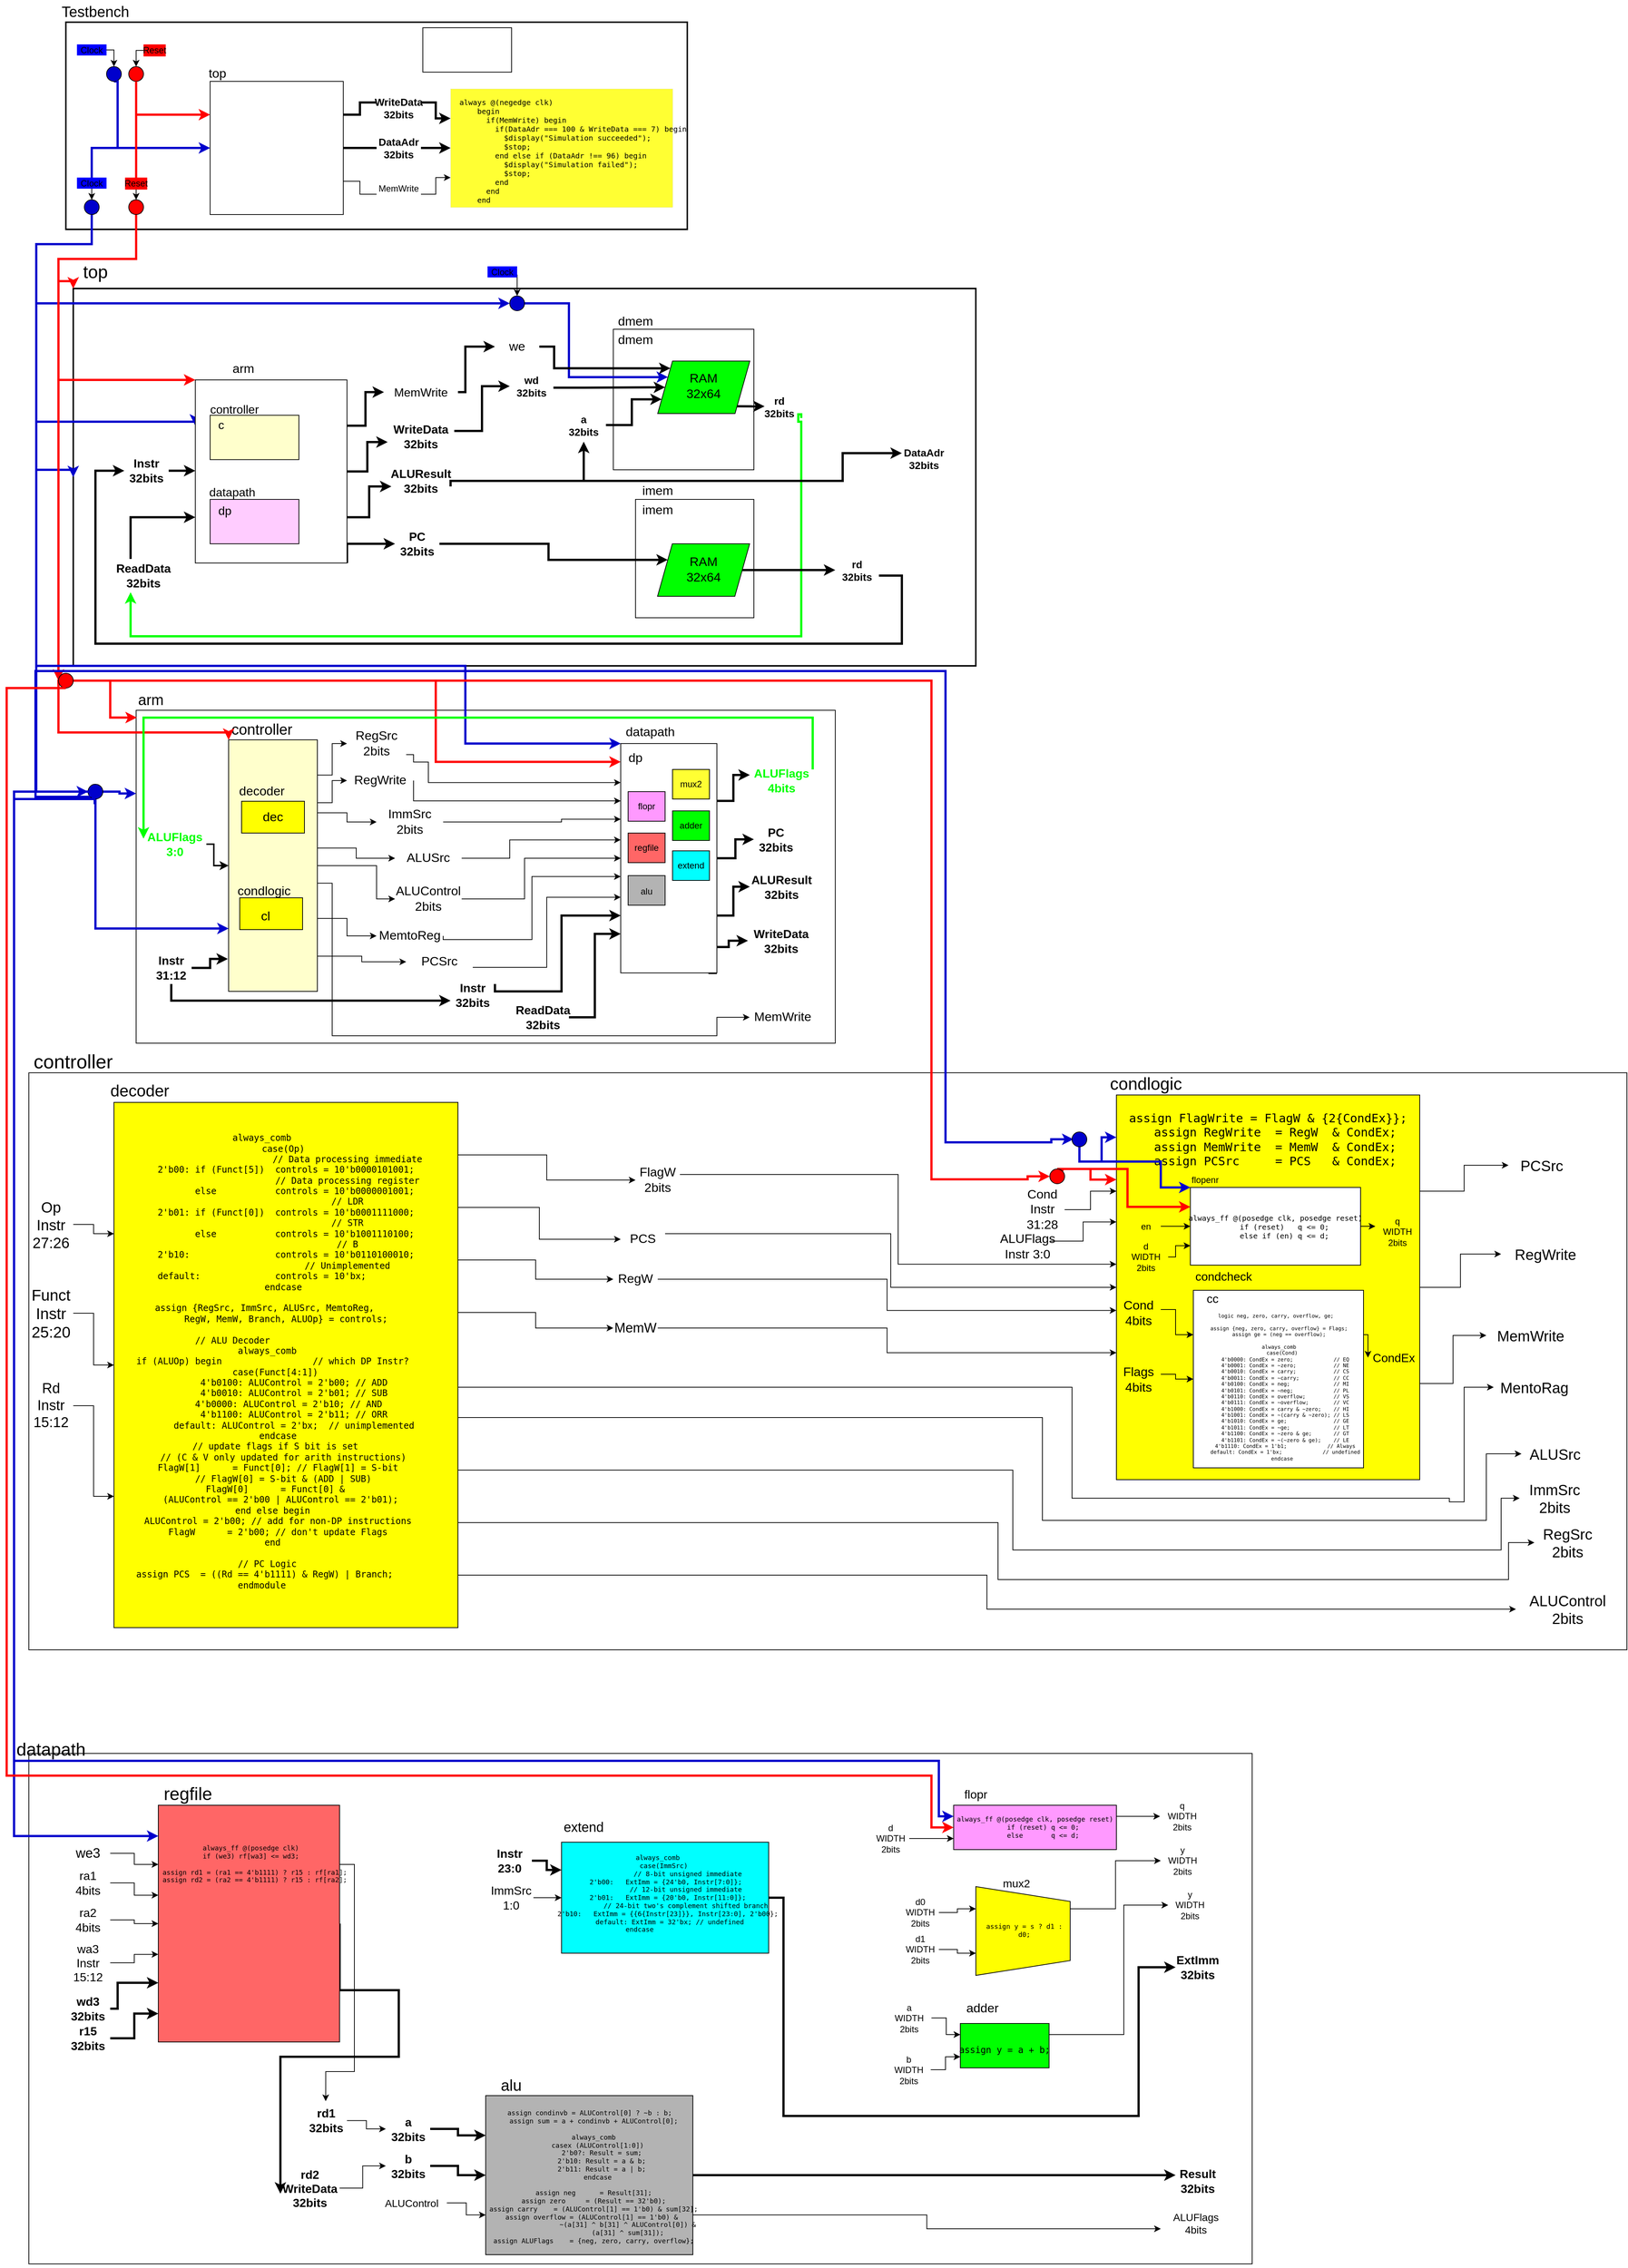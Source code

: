 <mxfile>
    <diagram id="YArs9fRxOVUh-LUZG-p-" name="Page-1">
        <mxGraphModel dx="2069" dy="563" grid="1" gridSize="10" guides="1" tooltips="1" connect="1" arrows="1" fold="1" page="1" pageScale="1" pageWidth="827" pageHeight="1169" math="0" shadow="0">
            <root>
                <mxCell id="0"/>
                <mxCell id="1" parent="0"/>
                <mxCell id="nWr3rlC1JksSgV2LfBkz-54" value="" style="rounded=0;whiteSpace=wrap;html=1;fontSize=20;fillColor=#FFFFFF;" parent="1" vertex="1">
                    <mxGeometry x="20" y="1460" width="2160" height="780" as="geometry"/>
                </mxCell>
                <mxCell id="LUjsG7svoQLR_tq_GOPH-15" value="" style="rounded=0;whiteSpace=wrap;html=1;" parent="1" vertex="1">
                    <mxGeometry x="185" y="497" width="225" height="193" as="geometry"/>
                </mxCell>
                <mxCell id="Wa1Crq3x_iYxEQrlS0hA-125" value="" style="ellipse;whiteSpace=wrap;html=1;fontSize=14;fontColor=#000000;strokeColor=#000000;strokeWidth=1;fillColor=#FFFFFF;" parent="1" vertex="1">
                    <mxGeometry x="480" y="190" width="80" height="40" as="geometry"/>
                </mxCell>
                <mxCell id="Wa1Crq3x_iYxEQrlS0hA-25" value="" style="rounded=0;whiteSpace=wrap;html=1;fontColor=#000000;strokeColor=#000000;fillColor=#FFFFFF;strokeWidth=2;" parent="1" vertex="1">
                    <mxGeometry x="70" y="40" width="840" height="280" as="geometry"/>
                </mxCell>
                <mxCell id="Wa1Crq3x_iYxEQrlS0hA-23" style="edgeStyle=orthogonalEdgeStyle;rounded=0;orthogonalLoop=1;jettySize=auto;html=1;exitX=1;exitY=0.5;exitDx=0;exitDy=0;entryX=0;entryY=0.5;entryDx=0;entryDy=0;fontColor=#000000;startArrow=none;strokeWidth=3;" parent="1" source="Wa1Crq3x_iYxEQrlS0hA-32" target="Wa1Crq3x_iYxEQrlS0hA-39" edge="1">
                    <mxGeometry relative="1" as="geometry">
                        <mxPoint x="605" y="217.5" as="targetPoint"/>
                    </mxGeometry>
                </mxCell>
                <mxCell id="Wa1Crq3x_iYxEQrlS0hA-24" style="edgeStyle=orthogonalEdgeStyle;rounded=0;orthogonalLoop=1;jettySize=auto;html=1;exitX=1;exitY=0.75;exitDx=0;exitDy=0;entryX=0;entryY=0.75;entryDx=0;entryDy=0;fontColor=#000000;startArrow=none;" parent="1" source="Wa1Crq3x_iYxEQrlS0hA-35" target="Wa1Crq3x_iYxEQrlS0hA-39" edge="1">
                    <mxGeometry relative="1" as="geometry">
                        <mxPoint x="605" y="266.25" as="targetPoint"/>
                    </mxGeometry>
                </mxCell>
                <mxCell id="Wa1Crq3x_iYxEQrlS0hA-29" style="edgeStyle=orthogonalEdgeStyle;rounded=0;orthogonalLoop=1;jettySize=auto;html=1;exitX=1;exitY=0.25;exitDx=0;exitDy=0;entryX=0;entryY=0.25;entryDx=0;entryDy=0;fontColor=#000000;startArrow=none;strokeWidth=3;" parent="1" source="Wa1Crq3x_iYxEQrlS0hA-30" target="Wa1Crq3x_iYxEQrlS0hA-39" edge="1">
                    <mxGeometry relative="1" as="geometry">
                        <mxPoint x="605" y="168.75" as="targetPoint"/>
                    </mxGeometry>
                </mxCell>
                <mxCell id="Wa1Crq3x_iYxEQrlS0hA-1" value="" style="whiteSpace=wrap;html=1;aspect=fixed;" parent="1" vertex="1">
                    <mxGeometry x="265" y="120" width="180" height="180" as="geometry"/>
                </mxCell>
                <mxCell id="Wa1Crq3x_iYxEQrlS0hA-15" style="edgeStyle=orthogonalEdgeStyle;rounded=0;orthogonalLoop=1;jettySize=auto;html=1;exitX=0.5;exitY=1;exitDx=0;exitDy=0;entryX=0;entryY=0.5;entryDx=0;entryDy=0;fontColor=#FFFFFF;strokeWidth=3;strokeColor=#0000CC;" parent="1" source="Wa1Crq3x_iYxEQrlS0hA-2" target="Wa1Crq3x_iYxEQrlS0hA-1" edge="1">
                    <mxGeometry relative="1" as="geometry">
                        <Array as="points">
                            <mxPoint x="140" y="120"/>
                            <mxPoint x="140" y="210"/>
                        </Array>
                    </mxGeometry>
                </mxCell>
                <mxCell id="Wa1Crq3x_iYxEQrlS0hA-52" value="" style="edgeStyle=orthogonalEdgeStyle;rounded=0;orthogonalLoop=1;jettySize=auto;html=1;fontSize=17;fontColor=#000000;startArrow=none;" parent="1" source="Wa1Crq3x_iYxEQrlS0hA-62" target="Wa1Crq3x_iYxEQrlS0hA-51" edge="1">
                    <mxGeometry relative="1" as="geometry"/>
                </mxCell>
                <mxCell id="Wa1Crq3x_iYxEQrlS0hA-2" value="" style="ellipse;whiteSpace=wrap;html=1;aspect=fixed;fillColor=#0000CC;" parent="1" vertex="1">
                    <mxGeometry x="125" y="100" width="20" height="20" as="geometry"/>
                </mxCell>
                <mxCell id="Wa1Crq3x_iYxEQrlS0hA-18" style="edgeStyle=orthogonalEdgeStyle;rounded=0;orthogonalLoop=1;jettySize=auto;html=1;exitX=0.5;exitY=1;exitDx=0;exitDy=0;entryX=0;entryY=0.25;entryDx=0;entryDy=0;fontColor=#FFFFFF;strokeColor=#FF0000;strokeWidth=3;" parent="1" source="Wa1Crq3x_iYxEQrlS0hA-3" target="Wa1Crq3x_iYxEQrlS0hA-1" edge="1">
                    <mxGeometry relative="1" as="geometry"/>
                </mxCell>
                <mxCell id="Wa1Crq3x_iYxEQrlS0hA-56" value="" style="edgeStyle=orthogonalEdgeStyle;rounded=0;orthogonalLoop=1;jettySize=auto;html=1;fontSize=17;fontColor=#000000;startArrow=none;" parent="1" source="Wa1Crq3x_iYxEQrlS0hA-64" target="Wa1Crq3x_iYxEQrlS0hA-55" edge="1">
                    <mxGeometry relative="1" as="geometry"/>
                </mxCell>
                <mxCell id="Wa1Crq3x_iYxEQrlS0hA-3" value="" style="ellipse;whiteSpace=wrap;html=1;aspect=fixed;strokeColor=#000000;fillColor=#FF0000;" parent="1" vertex="1">
                    <mxGeometry x="155" y="100" width="20" height="20" as="geometry"/>
                </mxCell>
                <mxCell id="Wa1Crq3x_iYxEQrlS0hA-14" style="edgeStyle=orthogonalEdgeStyle;rounded=0;orthogonalLoop=1;jettySize=auto;html=1;entryX=0.5;entryY=0;entryDx=0;entryDy=0;fontColor=#FFFFFF;" parent="1" source="Wa1Crq3x_iYxEQrlS0hA-7" target="Wa1Crq3x_iYxEQrlS0hA-2" edge="1">
                    <mxGeometry relative="1" as="geometry">
                        <Array as="points">
                            <mxPoint x="135" y="78"/>
                        </Array>
                    </mxGeometry>
                </mxCell>
                <mxCell id="Wa1Crq3x_iYxEQrlS0hA-7" value="&lt;font style=&quot;vertical-align: inherit;&quot;&gt;&lt;font style=&quot;vertical-align: inherit;&quot;&gt;&lt;font style=&quot;vertical-align: inherit;&quot;&gt;&lt;font style=&quot;vertical-align: inherit;&quot;&gt;&lt;font style=&quot;vertical-align: inherit;&quot;&gt;&lt;font style=&quot;vertical-align: inherit;&quot;&gt;&lt;font style=&quot;vertical-align: inherit;&quot;&gt;&lt;font style=&quot;vertical-align: inherit;&quot;&gt;Clock&lt;/font&gt;&lt;/font&gt;&lt;/font&gt;&lt;/font&gt;&lt;/font&gt;&lt;/font&gt;&lt;br&gt;&lt;/font&gt;&lt;/font&gt;" style="text;html=1;strokeColor=none;fillColor=#0000FF;align=center;verticalAlign=middle;whiteSpace=wrap;rounded=0;" parent="1" vertex="1">
                    <mxGeometry x="85" y="70" width="40" height="15" as="geometry"/>
                </mxCell>
                <mxCell id="Wa1Crq3x_iYxEQrlS0hA-12" style="edgeStyle=orthogonalEdgeStyle;rounded=0;orthogonalLoop=1;jettySize=auto;html=1;entryX=0.5;entryY=0;entryDx=0;entryDy=0;fontColor=#FFFFFF;" parent="1" source="Wa1Crq3x_iYxEQrlS0hA-8" target="Wa1Crq3x_iYxEQrlS0hA-3" edge="1">
                    <mxGeometry relative="1" as="geometry">
                        <Array as="points">
                            <mxPoint x="165" y="78"/>
                        </Array>
                    </mxGeometry>
                </mxCell>
                <mxCell id="Wa1Crq3x_iYxEQrlS0hA-8" value="&lt;font style=&quot;vertical-align: inherit;&quot;&gt;&lt;font style=&quot;vertical-align: inherit;&quot;&gt;Reset&lt;/font&gt;&lt;/font&gt;" style="text;html=1;strokeColor=none;fillColor=#FF0000;align=center;verticalAlign=middle;whiteSpace=wrap;rounded=0;" parent="1" vertex="1">
                    <mxGeometry x="175" y="70" width="30" height="16.25" as="geometry"/>
                </mxCell>
                <mxCell id="Wa1Crq3x_iYxEQrlS0hA-10" value="top" style="text;html=1;align=center;verticalAlign=middle;whiteSpace=wrap;rounded=0;fontSize=17;" parent="1" vertex="1">
                    <mxGeometry x="245" y="95" width="60" height="30" as="geometry"/>
                </mxCell>
                <mxCell id="Wa1Crq3x_iYxEQrlS0hA-20" value="&lt;font color=&quot;#ffffff&quot;&gt;dut&lt;/font&gt;" style="text;html=1;strokeColor=none;fillColor=none;align=center;verticalAlign=middle;whiteSpace=wrap;rounded=0;fontColor=#000000;fontSize=17;" parent="1" vertex="1">
                    <mxGeometry x="255" y="120" width="60" height="30" as="geometry"/>
                </mxCell>
                <mxCell id="Wa1Crq3x_iYxEQrlS0hA-28" value="Testbench" style="text;html=1;strokeColor=none;fillColor=none;align=center;verticalAlign=middle;whiteSpace=wrap;rounded=0;fontColor=#000000;fontSize=20;" parent="1" vertex="1">
                    <mxGeometry x="80" y="10" width="60" height="30" as="geometry"/>
                </mxCell>
                <mxCell id="Wa1Crq3x_iYxEQrlS0hA-30" value="WriteData&lt;br style=&quot;font-size: 14px;&quot;&gt;32bits" style="text;html=1;strokeColor=none;fillColor=none;align=center;verticalAlign=middle;whiteSpace=wrap;rounded=0;fontColor=#000000;strokeWidth=0;fontStyle=1;fontSize=14;" parent="1" vertex="1">
                    <mxGeometry x="490" y="141" width="60" height="30" as="geometry"/>
                </mxCell>
                <mxCell id="Wa1Crq3x_iYxEQrlS0hA-31" value="" style="edgeStyle=orthogonalEdgeStyle;rounded=0;orthogonalLoop=1;jettySize=auto;html=1;exitX=1;exitY=0.25;exitDx=0;exitDy=0;entryX=0;entryY=0.25;entryDx=0;entryDy=0;fontColor=#000000;endArrow=none;strokeWidth=3;" parent="1" source="Wa1Crq3x_iYxEQrlS0hA-1" target="Wa1Crq3x_iYxEQrlS0hA-30" edge="1">
                    <mxGeometry relative="1" as="geometry">
                        <mxPoint x="445" y="165.0" as="sourcePoint"/>
                        <mxPoint x="605.0" y="165.0" as="targetPoint"/>
                    </mxGeometry>
                </mxCell>
                <mxCell id="Wa1Crq3x_iYxEQrlS0hA-32" value="DataAdr&lt;br style=&quot;font-size: 14px;&quot;&gt;32bits" style="text;html=1;strokeColor=none;fillColor=none;align=center;verticalAlign=middle;whiteSpace=wrap;rounded=0;fontColor=#000000;fontStyle=1;fontSize=14;" parent="1" vertex="1">
                    <mxGeometry x="490" y="195" width="60" height="30" as="geometry"/>
                </mxCell>
                <mxCell id="Wa1Crq3x_iYxEQrlS0hA-33" value="" style="edgeStyle=orthogonalEdgeStyle;rounded=0;orthogonalLoop=1;jettySize=auto;html=1;exitX=1;exitY=0.5;exitDx=0;exitDy=0;entryX=0;entryY=0.5;entryDx=0;entryDy=0;fontColor=#000000;endArrow=none;strokeWidth=3;" parent="1" source="Wa1Crq3x_iYxEQrlS0hA-1" target="Wa1Crq3x_iYxEQrlS0hA-32" edge="1">
                    <mxGeometry relative="1" as="geometry">
                        <mxPoint x="445" y="210" as="sourcePoint"/>
                        <mxPoint x="605" y="210" as="targetPoint"/>
                    </mxGeometry>
                </mxCell>
                <mxCell id="Wa1Crq3x_iYxEQrlS0hA-35" value="MemWrite" style="text;html=1;strokeColor=none;fillColor=none;align=center;verticalAlign=middle;whiteSpace=wrap;rounded=0;fontColor=#000000;" parent="1" vertex="1">
                    <mxGeometry x="490" y="250" width="60" height="30" as="geometry"/>
                </mxCell>
                <mxCell id="Wa1Crq3x_iYxEQrlS0hA-36" value="" style="edgeStyle=orthogonalEdgeStyle;rounded=0;orthogonalLoop=1;jettySize=auto;html=1;exitX=1;exitY=0.75;exitDx=0;exitDy=0;entryX=0;entryY=0.75;entryDx=0;entryDy=0;fontColor=#000000;endArrow=none;" parent="1" source="Wa1Crq3x_iYxEQrlS0hA-1" target="Wa1Crq3x_iYxEQrlS0hA-35" edge="1">
                    <mxGeometry relative="1" as="geometry">
                        <mxPoint x="445" y="255" as="sourcePoint"/>
                        <mxPoint x="605" y="255" as="targetPoint"/>
                    </mxGeometry>
                </mxCell>
                <mxCell id="Wa1Crq3x_iYxEQrlS0hA-39" value="" style="rounded=0;whiteSpace=wrap;html=1;fontSize=10;fontColor=#000000;strokeColor=default;strokeWidth=0;fillColor=#FFFF33;" parent="1" vertex="1">
                    <mxGeometry x="590" y="130" width="300" height="160" as="geometry"/>
                </mxCell>
                <mxCell id="Wa1Crq3x_iYxEQrlS0hA-37" value="&#10;&lt;pre lang=&quot;verilog&quot; class=&quot;code highlight&quot; style=&quot;font-size: 10px;&quot;&gt;&lt;span id=&quot;LC100&quot; class=&quot;line&quot; lang=&quot;verilog&quot; style=&quot;font-size: 10px;&quot;&gt;&lt;span class=&quot;k&quot; style=&quot;font-size: 10px;&quot;&gt;always&lt;/span&gt; &lt;span class=&quot;o&quot; style=&quot;font-size: 10px;&quot;&gt;@&lt;/span&gt;&lt;span class=&quot;p&quot; style=&quot;font-size: 10px;&quot;&gt;(&lt;/span&gt;&lt;span class=&quot;kt&quot; style=&quot;font-size: 10px;&quot;&gt;negedge&lt;/span&gt; &lt;span class=&quot;n&quot; style=&quot;font-size: 10px;&quot;&gt;clk&lt;/span&gt;&lt;span class=&quot;p&quot; style=&quot;font-size: 10px;&quot;&gt;)&lt;/span&gt;&lt;/span&gt;&#10;&lt;span id=&quot;LC101&quot; class=&quot;line&quot; lang=&quot;verilog&quot; style=&quot;font-size: 10px;&quot;&gt;    &lt;span class=&quot;k&quot; style=&quot;font-size: 10px;&quot;&gt;begin&lt;/span&gt;&lt;/span&gt;&#10;&lt;span id=&quot;LC102&quot; class=&quot;line&quot; lang=&quot;verilog&quot; style=&quot;font-size: 10px;&quot;&gt;      &lt;span class=&quot;k&quot; style=&quot;font-size: 10px;&quot;&gt;if&lt;/span&gt;&lt;span class=&quot;p&quot; style=&quot;font-size: 10px;&quot;&gt;(&lt;/span&gt;&lt;span class=&quot;n&quot; style=&quot;font-size: 10px;&quot;&gt;MemWrite&lt;/span&gt;&lt;span class=&quot;p&quot; style=&quot;font-size: 10px;&quot;&gt;)&lt;/span&gt; &lt;span class=&quot;k&quot; style=&quot;font-size: 10px;&quot;&gt;begin&lt;/span&gt;&lt;/span&gt;&#10;&lt;span id=&quot;LC103&quot; class=&quot;line&quot; lang=&quot;verilog&quot; style=&quot;font-size: 10px;&quot;&gt;        &lt;span class=&quot;k&quot; style=&quot;font-size: 10px;&quot;&gt;if&lt;/span&gt;&lt;span class=&quot;p&quot; style=&quot;font-size: 10px;&quot;&gt;(&lt;/span&gt;&lt;span class=&quot;n&quot; style=&quot;font-size: 10px;&quot;&gt;DataAdr&lt;/span&gt; &lt;span class=&quot;o&quot; style=&quot;font-size: 10px;&quot;&gt;===&lt;/span&gt; &lt;span class=&quot;mi&quot; style=&quot;font-size: 10px;&quot;&gt;100&lt;/span&gt; &lt;span class=&quot;o&quot; style=&quot;font-size: 10px;&quot;&gt;&amp;amp;&lt;/span&gt; &lt;span class=&quot;n&quot; style=&quot;font-size: 10px;&quot;&gt;WriteData&lt;/span&gt; &lt;span class=&quot;o&quot; style=&quot;font-size: 10px;&quot;&gt;===&lt;/span&gt; &lt;span class=&quot;mi&quot; style=&quot;font-size: 10px;&quot;&gt;7&lt;/span&gt;&lt;span class=&quot;p&quot; style=&quot;font-size: 10px;&quot;&gt;)&lt;/span&gt; &lt;span class=&quot;k&quot; style=&quot;font-size: 10px;&quot;&gt;begin&lt;/span&gt;&lt;/span&gt;&#10;&lt;span id=&quot;LC104&quot; class=&quot;line&quot; lang=&quot;verilog&quot; style=&quot;font-size: 10px;&quot;&gt;          &lt;span class=&quot;p&quot; style=&quot;font-size: 10px;&quot;&gt;$&lt;/span&gt;&lt;span class=&quot;nb&quot; style=&quot;font-size: 10px;&quot;&gt;display&lt;/span&gt;&lt;span class=&quot;p&quot; style=&quot;font-size: 10px;&quot;&gt;(&lt;/span&gt;&lt;span class=&quot;s&quot; style=&quot;font-size: 10px;&quot;&gt;&quot;Simulation succeeded&quot;&lt;/span&gt;&lt;span class=&quot;p&quot; style=&quot;font-size: 10px;&quot;&gt;);&lt;/span&gt;&lt;/span&gt;&#10;&lt;span id=&quot;LC105&quot; class=&quot;line&quot; lang=&quot;verilog&quot; style=&quot;font-size: 10px;&quot;&gt;          &lt;span class=&quot;p&quot; style=&quot;font-size: 10px;&quot;&gt;$&lt;/span&gt;&lt;span class=&quot;nb&quot; style=&quot;font-size: 10px;&quot;&gt;stop&lt;/span&gt;&lt;span class=&quot;p&quot; style=&quot;font-size: 10px;&quot;&gt;;&lt;/span&gt;&lt;/span&gt;&#10;&lt;span id=&quot;LC106&quot; class=&quot;line&quot; lang=&quot;verilog&quot; style=&quot;font-size: 10px;&quot;&gt;        &lt;span class=&quot;k&quot; style=&quot;font-size: 10px;&quot;&gt;end&lt;/span&gt; &lt;span class=&quot;k&quot; style=&quot;font-size: 10px;&quot;&gt;else&lt;/span&gt; &lt;span class=&quot;k&quot; style=&quot;font-size: 10px;&quot;&gt;if&lt;/span&gt; &lt;span class=&quot;p&quot; style=&quot;font-size: 10px;&quot;&gt;(&lt;/span&gt;&lt;span class=&quot;n&quot; style=&quot;font-size: 10px;&quot;&gt;DataAdr&lt;/span&gt; &lt;span class=&quot;o&quot; style=&quot;font-size: 10px;&quot;&gt;!==&lt;/span&gt; &lt;span class=&quot;mi&quot; style=&quot;font-size: 10px;&quot;&gt;96&lt;/span&gt;&lt;span class=&quot;p&quot; style=&quot;font-size: 10px;&quot;&gt;)&lt;/span&gt; &lt;span class=&quot;k&quot; style=&quot;font-size: 10px;&quot;&gt;begin&lt;/span&gt;&lt;/span&gt;&#10;&lt;span id=&quot;LC107&quot; class=&quot;line&quot; lang=&quot;verilog&quot; style=&quot;font-size: 10px;&quot;&gt;          &lt;span class=&quot;p&quot; style=&quot;font-size: 10px;&quot;&gt;$&lt;/span&gt;&lt;span class=&quot;nb&quot; style=&quot;font-size: 10px;&quot;&gt;display&lt;/span&gt;&lt;span class=&quot;p&quot; style=&quot;font-size: 10px;&quot;&gt;(&lt;/span&gt;&lt;span class=&quot;s&quot; style=&quot;font-size: 10px;&quot;&gt;&quot;Simulation failed&quot;&lt;/span&gt;&lt;span class=&quot;p&quot; style=&quot;font-size: 10px;&quot;&gt;);&lt;/span&gt;&lt;/span&gt;&#10;&lt;span id=&quot;LC108&quot; class=&quot;line&quot; lang=&quot;verilog&quot; style=&quot;font-size: 10px;&quot;&gt;          &lt;span class=&quot;p&quot; style=&quot;font-size: 10px;&quot;&gt;$&lt;/span&gt;&lt;span class=&quot;nb&quot; style=&quot;font-size: 10px;&quot;&gt;stop&lt;/span&gt;&lt;span class=&quot;p&quot; style=&quot;font-size: 10px;&quot;&gt;;&lt;/span&gt;&lt;/span&gt;&#10;&lt;span id=&quot;LC109&quot; class=&quot;line&quot; lang=&quot;verilog&quot; style=&quot;font-size: 10px;&quot;&gt;        &lt;span class=&quot;k&quot; style=&quot;font-size: 10px;&quot;&gt;end&lt;/span&gt;&lt;/span&gt;&#10;&lt;span id=&quot;LC110&quot; class=&quot;line&quot; lang=&quot;verilog&quot; style=&quot;font-size: 10px;&quot;&gt;      &lt;span class=&quot;k&quot; style=&quot;font-size: 10px;&quot;&gt;end&lt;/span&gt;&lt;/span&gt;&#10;&lt;span id=&quot;LC111&quot; class=&quot;line&quot; lang=&quot;verilog&quot; style=&quot;font-size: 10px;&quot;&gt;    &lt;span class=&quot;k&quot; style=&quot;font-size: 10px;&quot;&gt;end&lt;/span&gt;&lt;/span&gt;&#10;&lt;/pre&gt;&#10;&#10;" style="text;html=1;strokeColor=none;fillColor=none;align=left;verticalAlign=middle;whiteSpace=wrap;rounded=0;fontColor=#000000;fontSize=10;" parent="1" vertex="1">
                    <mxGeometry x="600" y="210" width="25" height="20" as="geometry"/>
                </mxCell>
                <mxCell id="Wa1Crq3x_iYxEQrlS0hA-44" value="" style="rounded=0;whiteSpace=wrap;html=1;fontSize=10;fontColor=#000000;strokeColor=default;strokeWidth=2;fillColor=#FFFFFF;" parent="1" vertex="1">
                    <mxGeometry x="80" y="400" width="1220" height="510" as="geometry"/>
                </mxCell>
                <mxCell id="Wa1Crq3x_iYxEQrlS0hA-45" value="top" style="text;html=1;strokeColor=none;fillColor=none;align=center;verticalAlign=middle;whiteSpace=wrap;rounded=0;fontSize=24;fontColor=#000000;" parent="1" vertex="1">
                    <mxGeometry x="80" y="362.5" width="60" height="30" as="geometry"/>
                </mxCell>
                <mxCell id="Wa1Crq3x_iYxEQrlS0hA-53" value="" style="edgeStyle=orthogonalEdgeStyle;rounded=0;orthogonalLoop=1;jettySize=auto;html=1;fontSize=17;fontColor=#000000;entryX=0;entryY=0.5;entryDx=0;entryDy=0;strokeColor=#0000CC;strokeWidth=3;" parent="1" source="Wa1Crq3x_iYxEQrlS0hA-51" target="Wa1Crq3x_iYxEQrlS0hA-44" edge="1">
                    <mxGeometry relative="1" as="geometry">
                        <Array as="points">
                            <mxPoint x="105" y="340"/>
                            <mxPoint x="30" y="340"/>
                            <mxPoint x="30" y="645"/>
                        </Array>
                    </mxGeometry>
                </mxCell>
                <mxCell id="LUjsG7svoQLR_tq_GOPH-30" style="edgeStyle=orthogonalEdgeStyle;rounded=0;orthogonalLoop=1;jettySize=auto;html=1;exitX=0.5;exitY=1;exitDx=0;exitDy=0;entryX=0;entryY=0.25;entryDx=0;entryDy=0;fontSize=16;strokeWidth=3;strokeColor=#0000CC;" parent="1" source="Wa1Crq3x_iYxEQrlS0hA-51" target="LUjsG7svoQLR_tq_GOPH-16" edge="1">
                    <mxGeometry relative="1" as="geometry">
                        <Array as="points">
                            <mxPoint x="105" y="340"/>
                            <mxPoint x="30" y="340"/>
                            <mxPoint x="30" y="580"/>
                            <mxPoint x="245" y="580"/>
                        </Array>
                    </mxGeometry>
                </mxCell>
                <mxCell id="LUjsG7svoQLR_tq_GOPH-44" style="edgeStyle=orthogonalEdgeStyle;rounded=0;orthogonalLoop=1;jettySize=auto;html=1;exitX=1;exitY=1;exitDx=0;exitDy=0;entryX=0;entryY=0.5;entryDx=0;entryDy=0;fontSize=16;strokeWidth=3;strokeColor=#0000CC;" parent="1" source="Wa1Crq3x_iYxEQrlS0hA-51" target="Wa1Crq3x_iYxEQrlS0hA-83" edge="1">
                    <mxGeometry relative="1" as="geometry">
                        <Array as="points">
                            <mxPoint x="105" y="297"/>
                            <mxPoint x="105" y="340"/>
                            <mxPoint x="30" y="340"/>
                            <mxPoint x="30" y="420"/>
                        </Array>
                    </mxGeometry>
                </mxCell>
                <mxCell id="LUjsG7svoQLR_tq_GOPH-81" style="edgeStyle=orthogonalEdgeStyle;rounded=0;orthogonalLoop=1;jettySize=auto;html=1;entryX=0;entryY=0.5;entryDx=0;entryDy=0;fontSize=20;strokeColor=#0000CC;strokeWidth=3;" parent="1" target="LUjsG7svoQLR_tq_GOPH-92" edge="1">
                    <mxGeometry relative="1" as="geometry">
                        <mxPoint x="105" y="320" as="sourcePoint"/>
                        <Array as="points">
                            <mxPoint x="105" y="340"/>
                            <mxPoint x="30" y="340"/>
                            <mxPoint x="30" y="1080"/>
                        </Array>
                    </mxGeometry>
                </mxCell>
                <mxCell id="Wa1Crq3x_iYxEQrlS0hA-51" value="" style="ellipse;whiteSpace=wrap;html=1;aspect=fixed;fillColor=#0000CC;" parent="1" vertex="1">
                    <mxGeometry x="95" y="280" width="20" height="20" as="geometry"/>
                </mxCell>
                <mxCell id="LUjsG7svoQLR_tq_GOPH-35" style="edgeStyle=orthogonalEdgeStyle;rounded=0;orthogonalLoop=1;jettySize=auto;html=1;exitX=0;exitY=1;exitDx=0;exitDy=0;entryX=0;entryY=0;entryDx=0;entryDy=0;fontSize=16;strokeWidth=3;strokeColor=#FF0000;" parent="1" source="Wa1Crq3x_iYxEQrlS0hA-55" target="LUjsG7svoQLR_tq_GOPH-16" edge="1">
                    <mxGeometry relative="1" as="geometry">
                        <Array as="points">
                            <mxPoint x="165" y="297"/>
                            <mxPoint x="165" y="360"/>
                            <mxPoint x="60" y="360"/>
                            <mxPoint x="60" y="523"/>
                        </Array>
                    </mxGeometry>
                </mxCell>
                <mxCell id="LUjsG7svoQLR_tq_GOPH-82" style="edgeStyle=orthogonalEdgeStyle;rounded=0;orthogonalLoop=1;jettySize=auto;html=1;exitX=1;exitY=1;exitDx=0;exitDy=0;entryX=0;entryY=0;entryDx=0;entryDy=0;fontSize=20;strokeColor=#FF0000;strokeWidth=3;" parent="1" source="Wa1Crq3x_iYxEQrlS0hA-55" target="Wa1Crq3x_iYxEQrlS0hA-44" edge="1">
                    <mxGeometry relative="1" as="geometry">
                        <Array as="points">
                            <mxPoint x="165" y="297"/>
                            <mxPoint x="165" y="360"/>
                            <mxPoint x="60" y="360"/>
                            <mxPoint x="60" y="390"/>
                        </Array>
                    </mxGeometry>
                </mxCell>
                <mxCell id="LUjsG7svoQLR_tq_GOPH-83" style="edgeStyle=orthogonalEdgeStyle;rounded=0;orthogonalLoop=1;jettySize=auto;html=1;exitX=0;exitY=0;exitDx=0;exitDy=0;entryX=0;entryY=0.5;entryDx=0;entryDy=0;fontSize=20;strokeColor=#FF0000;strokeWidth=3;" parent="1" source="Wa1Crq3x_iYxEQrlS0hA-55" target="LUjsG7svoQLR_tq_GOPH-98" edge="1">
                    <mxGeometry relative="1" as="geometry">
                        <Array as="points">
                            <mxPoint x="165" y="283"/>
                            <mxPoint x="165" y="360"/>
                            <mxPoint x="60" y="360"/>
                        </Array>
                    </mxGeometry>
                </mxCell>
                <mxCell id="Wa1Crq3x_iYxEQrlS0hA-55" value="" style="ellipse;whiteSpace=wrap;html=1;aspect=fixed;strokeColor=#000000;fillColor=#FF0000;" parent="1" vertex="1">
                    <mxGeometry x="155" y="280" width="20" height="20" as="geometry"/>
                </mxCell>
                <mxCell id="Wa1Crq3x_iYxEQrlS0hA-62" value="&lt;font style=&quot;vertical-align: inherit;&quot;&gt;&lt;font style=&quot;vertical-align: inherit;&quot;&gt;&lt;font style=&quot;vertical-align: inherit;&quot;&gt;&lt;font style=&quot;vertical-align: inherit;&quot;&gt;&lt;font style=&quot;vertical-align: inherit;&quot;&gt;&lt;font style=&quot;vertical-align: inherit;&quot;&gt;&lt;font style=&quot;vertical-align: inherit;&quot;&gt;&lt;font style=&quot;vertical-align: inherit;&quot;&gt;Clock&lt;/font&gt;&lt;/font&gt;&lt;/font&gt;&lt;/font&gt;&lt;/font&gt;&lt;/font&gt;&lt;br&gt;&lt;/font&gt;&lt;/font&gt;" style="text;html=1;strokeColor=none;fillColor=#0000FF;align=center;verticalAlign=middle;whiteSpace=wrap;rounded=0;" parent="1" vertex="1">
                    <mxGeometry x="85" y="250" width="40" height="15" as="geometry"/>
                </mxCell>
                <mxCell id="Wa1Crq3x_iYxEQrlS0hA-63" value="" style="edgeStyle=orthogonalEdgeStyle;rounded=0;orthogonalLoop=1;jettySize=auto;html=1;fontSize=17;fontColor=#000000;endArrow=none;strokeColor=#0000CC;strokeWidth=3;" parent="1" source="Wa1Crq3x_iYxEQrlS0hA-2" target="Wa1Crq3x_iYxEQrlS0hA-62" edge="1">
                    <mxGeometry relative="1" as="geometry">
                        <mxPoint x="125" y="110" as="sourcePoint"/>
                        <mxPoint x="105" y="280" as="targetPoint"/>
                        <Array as="points">
                            <mxPoint x="140" y="210"/>
                            <mxPoint x="105" y="210"/>
                        </Array>
                    </mxGeometry>
                </mxCell>
                <mxCell id="Wa1Crq3x_iYxEQrlS0hA-64" value="&lt;font style=&quot;vertical-align: inherit;&quot;&gt;&lt;font style=&quot;vertical-align: inherit;&quot;&gt;Reset&lt;/font&gt;&lt;/font&gt;" style="text;html=1;strokeColor=none;fillColor=#FF0000;align=center;verticalAlign=middle;whiteSpace=wrap;rounded=0;" parent="1" vertex="1">
                    <mxGeometry x="150" y="250" width="30" height="16.25" as="geometry"/>
                </mxCell>
                <mxCell id="Wa1Crq3x_iYxEQrlS0hA-65" value="" style="edgeStyle=orthogonalEdgeStyle;rounded=0;orthogonalLoop=1;jettySize=auto;html=1;fontSize=17;fontColor=#000000;endArrow=none;strokeWidth=3;strokeColor=#FF0000;" parent="1" source="Wa1Crq3x_iYxEQrlS0hA-3" target="Wa1Crq3x_iYxEQrlS0hA-64" edge="1">
                    <mxGeometry relative="1" as="geometry">
                        <mxPoint x="165" y="120" as="sourcePoint"/>
                        <mxPoint x="165" y="280" as="targetPoint"/>
                    </mxGeometry>
                </mxCell>
                <mxCell id="Wa1Crq3x_iYxEQrlS0hA-67" value="arm" style="text;html=1;strokeColor=none;fillColor=none;align=center;verticalAlign=middle;whiteSpace=wrap;rounded=0;fontSize=17;fontColor=#000000;" parent="1" vertex="1">
                    <mxGeometry x="280" y="493.5" width="60" height="30" as="geometry"/>
                </mxCell>
                <mxCell id="Wa1Crq3x_iYxEQrlS0hA-69" value="" style="whiteSpace=wrap;html=1;aspect=fixed;fontSize=4;fontColor=#000000;strokeColor=#000000;strokeWidth=1;fillColor=#FFFFFF;" parent="1" vertex="1">
                    <mxGeometry x="840" y="685" width="160" height="160" as="geometry"/>
                </mxCell>
                <mxCell id="Wa1Crq3x_iYxEQrlS0hA-70" value="imem" style="text;html=1;strokeColor=none;fillColor=none;align=center;verticalAlign=middle;whiteSpace=wrap;rounded=0;fontSize=17;fontColor=#000000;" parent="1" vertex="1">
                    <mxGeometry x="840" y="659" width="60" height="30" as="geometry"/>
                </mxCell>
                <mxCell id="Wa1Crq3x_iYxEQrlS0hA-71" value="imem" style="text;html=1;strokeColor=none;fillColor=none;align=center;verticalAlign=middle;whiteSpace=wrap;rounded=0;fontSize=17;fontColor=#000000;" parent="1" vertex="1">
                    <mxGeometry x="840" y="685" width="60" height="30" as="geometry"/>
                </mxCell>
                <mxCell id="Wa1Crq3x_iYxEQrlS0hA-80" value="" style="whiteSpace=wrap;html=1;aspect=fixed;fontSize=17;fontColor=#000000;strokeColor=#000000;strokeWidth=1;fillColor=#FFFFFF;" parent="1" vertex="1">
                    <mxGeometry x="810" y="455" width="190" height="190" as="geometry"/>
                </mxCell>
                <mxCell id="Wa1Crq3x_iYxEQrlS0hA-108" style="edgeStyle=orthogonalEdgeStyle;rounded=0;orthogonalLoop=1;jettySize=auto;html=1;exitX=1;exitY=1;exitDx=0;exitDy=0;fontSize=14;fontColor=#000000;strokeWidth=3;fillColor=#000000;" parent="1" source="Wa1Crq3x_iYxEQrlS0hA-109" target="Wa1Crq3x_iYxEQrlS0hA-107" edge="1">
                    <mxGeometry relative="1" as="geometry"/>
                </mxCell>
                <mxCell id="Wa1Crq3x_iYxEQrlS0hA-81" value="dmem" style="text;html=1;strokeColor=none;fillColor=none;align=center;verticalAlign=middle;whiteSpace=wrap;rounded=0;fontSize=17;fontColor=#000000;" parent="1" vertex="1">
                    <mxGeometry x="810" y="430" width="60" height="30" as="geometry"/>
                </mxCell>
                <mxCell id="Wa1Crq3x_iYxEQrlS0hA-82" value="dmem" style="text;html=1;strokeColor=none;fillColor=none;align=center;verticalAlign=middle;whiteSpace=wrap;rounded=0;fontSize=17;fontColor=#000000;" parent="1" vertex="1">
                    <mxGeometry x="810" y="455" width="60" height="30" as="geometry"/>
                </mxCell>
                <mxCell id="Wa1Crq3x_iYxEQrlS0hA-121" style="edgeStyle=orthogonalEdgeStyle;rounded=0;orthogonalLoop=1;jettySize=auto;html=1;entryX=0;entryY=0.25;entryDx=0;entryDy=0;fontSize=14;fontColor=#000000;strokeWidth=3;fillColor=#000000;strokeColor=#0000CC;" parent="1" source="Wa1Crq3x_iYxEQrlS0hA-83" target="Wa1Crq3x_iYxEQrlS0hA-109" edge="1">
                    <mxGeometry relative="1" as="geometry">
                        <Array as="points">
                            <mxPoint x="750" y="520"/>
                        </Array>
                    </mxGeometry>
                </mxCell>
                <mxCell id="Wa1Crq3x_iYxEQrlS0hA-83" value="" style="ellipse;whiteSpace=wrap;html=1;aspect=fixed;fillColor=#0000CC;" parent="1" vertex="1">
                    <mxGeometry x="670" y="410" width="20" height="20" as="geometry"/>
                </mxCell>
                <mxCell id="LUjsG7svoQLR_tq_GOPH-42" style="edgeStyle=orthogonalEdgeStyle;rounded=0;orthogonalLoop=1;jettySize=auto;html=1;exitX=1;exitY=0.75;exitDx=0;exitDy=0;entryX=0.5;entryY=0;entryDx=0;entryDy=0;fontSize=16;strokeWidth=1;" parent="1" source="Wa1Crq3x_iYxEQrlS0hA-85" target="Wa1Crq3x_iYxEQrlS0hA-83" edge="1">
                    <mxGeometry relative="1" as="geometry"/>
                </mxCell>
                <mxCell id="Wa1Crq3x_iYxEQrlS0hA-85" value="&lt;font style=&quot;vertical-align: inherit;&quot;&gt;&lt;font style=&quot;vertical-align: inherit;&quot;&gt;&lt;font style=&quot;vertical-align: inherit;&quot;&gt;&lt;font style=&quot;vertical-align: inherit;&quot;&gt;&lt;font style=&quot;vertical-align: inherit;&quot;&gt;&lt;font style=&quot;vertical-align: inherit;&quot;&gt;&lt;font style=&quot;vertical-align: inherit;&quot;&gt;&lt;font style=&quot;vertical-align: inherit;&quot;&gt;Clock&lt;/font&gt;&lt;/font&gt;&lt;/font&gt;&lt;/font&gt;&lt;/font&gt;&lt;/font&gt;&lt;br&gt;&lt;/font&gt;&lt;/font&gt;" style="text;html=1;strokeColor=none;fillColor=#0000FF;align=center;verticalAlign=middle;whiteSpace=wrap;rounded=0;" parent="1" vertex="1">
                    <mxGeometry x="640" y="370" width="40" height="15" as="geometry"/>
                </mxCell>
                <mxCell id="1WGNlSSWm5rhlv3WYjGF-10" style="edgeStyle=orthogonalEdgeStyle;rounded=0;orthogonalLoop=1;jettySize=auto;html=1;exitX=1;exitY=0.5;exitDx=0;exitDy=0;entryX=0;entryY=0;entryDx=0;entryDy=0;strokeColor=#000000;strokeWidth=3;" parent="1" source="Wa1Crq3x_iYxEQrlS0hA-97" target="Wa1Crq3x_iYxEQrlS0hA-109" edge="1">
                    <mxGeometry relative="1" as="geometry">
                        <Array as="points">
                            <mxPoint x="730" y="479"/>
                            <mxPoint x="730" y="508"/>
                        </Array>
                    </mxGeometry>
                </mxCell>
                <mxCell id="Wa1Crq3x_iYxEQrlS0hA-97" value="we" style="text;html=1;strokeColor=none;fillColor=none;align=center;verticalAlign=middle;whiteSpace=wrap;rounded=0;fontSize=17;fontColor=#000000;" parent="1" vertex="1">
                    <mxGeometry x="650" y="463.5" width="60" height="30" as="geometry"/>
                </mxCell>
                <mxCell id="Wa1Crq3x_iYxEQrlS0hA-115" style="edgeStyle=orthogonalEdgeStyle;rounded=0;orthogonalLoop=1;jettySize=auto;html=1;fontSize=14;fontColor=#000000;strokeWidth=3;fillColor=#000000;entryX=0;entryY=0.5;entryDx=0;entryDy=0;" parent="1" source="Wa1Crq3x_iYxEQrlS0hA-103" target="Wa1Crq3x_iYxEQrlS0hA-109" edge="1">
                    <mxGeometry relative="1" as="geometry">
                        <Array as="points">
                            <mxPoint x="770" y="534"/>
                            <mxPoint x="770" y="534"/>
                        </Array>
                    </mxGeometry>
                </mxCell>
                <mxCell id="Wa1Crq3x_iYxEQrlS0hA-103" value="wd&lt;br style=&quot;font-size: 14px;&quot;&gt;32bits" style="text;html=1;strokeColor=none;fillColor=none;align=center;verticalAlign=middle;whiteSpace=wrap;rounded=0;fontColor=#000000;strokeWidth=0;fontStyle=1;fontSize=14;" parent="1" vertex="1">
                    <mxGeometry x="670" y="517" width="59" height="30" as="geometry"/>
                </mxCell>
                <mxCell id="Wa1Crq3x_iYxEQrlS0hA-119" style="edgeStyle=orthogonalEdgeStyle;rounded=0;orthogonalLoop=1;jettySize=auto;html=1;entryX=0;entryY=0.75;entryDx=0;entryDy=0;fontSize=14;fontColor=#000000;strokeWidth=3;fillColor=#000000;strokeColor=#000000;" parent="1" source="Wa1Crq3x_iYxEQrlS0hA-105" target="Wa1Crq3x_iYxEQrlS0hA-109" edge="1">
                    <mxGeometry relative="1" as="geometry"/>
                </mxCell>
                <mxCell id="1WGNlSSWm5rhlv3WYjGF-1" style="edgeStyle=orthogonalEdgeStyle;rounded=0;orthogonalLoop=1;jettySize=auto;html=1;exitX=1;exitY=1;exitDx=0;exitDy=0;entryX=0.25;entryY=1;entryDx=0;entryDy=0;strokeColor=#00FF00;strokeWidth=3;" parent="1" source="Wa1Crq3x_iYxEQrlS0hA-107" target="LUjsG7svoQLR_tq_GOPH-27" edge="1">
                    <mxGeometry relative="1" as="geometry">
                        <Array as="points">
                            <mxPoint x="1064" y="570"/>
                            <mxPoint x="1060" y="570"/>
                            <mxPoint x="1060" y="580"/>
                            <mxPoint x="1064" y="580"/>
                            <mxPoint x="1064" y="870"/>
                            <mxPoint x="158" y="870"/>
                        </Array>
                    </mxGeometry>
                </mxCell>
                <mxCell id="Wa1Crq3x_iYxEQrlS0hA-107" value="rd&lt;br&gt;32bits" style="text;html=1;strokeColor=none;fillColor=none;align=center;verticalAlign=middle;whiteSpace=wrap;rounded=0;fontColor=#000000;strokeWidth=0;fontStyle=1;fontSize=14;" parent="1" vertex="1">
                    <mxGeometry x="1005" y="545" width="59" height="30" as="geometry"/>
                </mxCell>
                <mxCell id="Wa1Crq3x_iYxEQrlS0hA-109" value="" style="shape=parallelogram;perimeter=parallelogramPerimeter;whiteSpace=wrap;html=1;fixedSize=1;fontSize=14;fontColor=#000000;strokeColor=#000000;strokeWidth=1;fillColor=#00FF00;" parent="1" vertex="1">
                    <mxGeometry x="870" y="498" width="124.5" height="71" as="geometry"/>
                </mxCell>
                <mxCell id="Wa1Crq3x_iYxEQrlS0hA-110" value="RAM&lt;br&gt;32x64" style="text;html=1;strokeColor=none;fillColor=none;align=center;verticalAlign=middle;whiteSpace=wrap;rounded=0;fontSize=17;fontColor=#000000;" parent="1" vertex="1">
                    <mxGeometry x="907" y="522" width="50" height="20" as="geometry"/>
                </mxCell>
                <mxCell id="LUjsG7svoQLR_tq_GOPH-11" value="" style="edgeStyle=orthogonalEdgeStyle;rounded=0;orthogonalLoop=1;jettySize=auto;html=1;strokeWidth=3;" parent="1" source="LUjsG7svoQLR_tq_GOPH-2" target="LUjsG7svoQLR_tq_GOPH-10" edge="1">
                    <mxGeometry relative="1" as="geometry"/>
                </mxCell>
                <mxCell id="LUjsG7svoQLR_tq_GOPH-2" value="" style="shape=parallelogram;perimeter=parallelogramPerimeter;whiteSpace=wrap;html=1;fixedSize=1;fontSize=14;fontColor=#000000;strokeColor=#000000;strokeWidth=1;fillColor=#00FF00;" parent="1" vertex="1">
                    <mxGeometry x="869.75" y="745" width="124.5" height="71" as="geometry"/>
                </mxCell>
                <mxCell id="LUjsG7svoQLR_tq_GOPH-3" value="RAM&lt;br&gt;32x64" style="text;html=1;strokeColor=none;fillColor=none;align=center;verticalAlign=middle;whiteSpace=wrap;rounded=0;fontSize=17;fontColor=#000000;" parent="1" vertex="1">
                    <mxGeometry x="907" y="770" width="50" height="20" as="geometry"/>
                </mxCell>
                <mxCell id="Wa1Crq3x_iYxEQrlS0hA-105" value="a&lt;br&gt;32bits" style="text;html=1;strokeColor=none;fillColor=none;align=center;verticalAlign=middle;whiteSpace=wrap;rounded=0;fontColor=#000000;strokeWidth=0;fontStyle=1;fontSize=14;" parent="1" vertex="1">
                    <mxGeometry x="740" y="562" width="60" height="45" as="geometry"/>
                </mxCell>
                <mxCell id="1WGNlSSWm5rhlv3WYjGF-29" style="edgeStyle=orthogonalEdgeStyle;rounded=0;orthogonalLoop=1;jettySize=auto;html=1;entryX=0;entryY=0.5;entryDx=0;entryDy=0;strokeColor=#000000;strokeWidth=3;exitX=1;exitY=0.75;exitDx=0;exitDy=0;" parent="1" source="LUjsG7svoQLR_tq_GOPH-10" target="LUjsG7svoQLR_tq_GOPH-18" edge="1">
                    <mxGeometry relative="1" as="geometry">
                        <Array as="points">
                            <mxPoint x="1200" y="788"/>
                            <mxPoint x="1200" y="880"/>
                            <mxPoint x="110" y="880"/>
                            <mxPoint x="110" y="646"/>
                        </Array>
                    </mxGeometry>
                </mxCell>
                <mxCell id="LUjsG7svoQLR_tq_GOPH-10" value="rd&lt;br&gt;32bits" style="text;html=1;strokeColor=none;fillColor=none;align=center;verticalAlign=middle;whiteSpace=wrap;rounded=0;fontColor=#000000;strokeWidth=0;fontStyle=1;fontSize=14;" parent="1" vertex="1">
                    <mxGeometry x="1110" y="765.5" width="59" height="30" as="geometry"/>
                </mxCell>
                <mxCell id="1WGNlSSWm5rhlv3WYjGF-22" style="edgeStyle=orthogonalEdgeStyle;rounded=0;orthogonalLoop=1;jettySize=auto;html=1;exitX=1;exitY=0.25;exitDx=0;exitDy=0;entryX=0;entryY=0.5;entryDx=0;entryDy=0;strokeColor=#000000;strokeWidth=3;" parent="1" source="LUjsG7svoQLR_tq_GOPH-16" target="LUjsG7svoQLR_tq_GOPH-49" edge="1">
                    <mxGeometry relative="1" as="geometry"/>
                </mxCell>
                <mxCell id="1WGNlSSWm5rhlv3WYjGF-23" style="edgeStyle=orthogonalEdgeStyle;rounded=0;orthogonalLoop=1;jettySize=auto;html=1;exitX=1;exitY=0.5;exitDx=0;exitDy=0;entryX=0;entryY=0.75;entryDx=0;entryDy=0;strokeColor=#000000;strokeWidth=3;" parent="1" source="LUjsG7svoQLR_tq_GOPH-16" target="LUjsG7svoQLR_tq_GOPH-51" edge="1">
                    <mxGeometry relative="1" as="geometry"/>
                </mxCell>
                <mxCell id="1WGNlSSWm5rhlv3WYjGF-24" style="edgeStyle=orthogonalEdgeStyle;rounded=0;orthogonalLoop=1;jettySize=auto;html=1;exitX=1;exitY=0.75;exitDx=0;exitDy=0;entryX=0;entryY=0.75;entryDx=0;entryDy=0;strokeColor=#000000;strokeWidth=3;" parent="1" source="LUjsG7svoQLR_tq_GOPH-16" target="LUjsG7svoQLR_tq_GOPH-57" edge="1">
                    <mxGeometry relative="1" as="geometry"/>
                </mxCell>
                <mxCell id="1WGNlSSWm5rhlv3WYjGF-25" style="edgeStyle=orthogonalEdgeStyle;rounded=0;orthogonalLoop=1;jettySize=auto;html=1;exitX=1;exitY=1;exitDx=0;exitDy=0;entryX=0;entryY=0.5;entryDx=0;entryDy=0;strokeColor=#000000;strokeWidth=3;" parent="1" source="LUjsG7svoQLR_tq_GOPH-16" target="1WGNlSSWm5rhlv3WYjGF-14" edge="1">
                    <mxGeometry relative="1" as="geometry">
                        <Array as="points">
                            <mxPoint x="450" y="745"/>
                        </Array>
                    </mxGeometry>
                </mxCell>
                <mxCell id="LUjsG7svoQLR_tq_GOPH-16" value="" style="rounded=0;whiteSpace=wrap;html=1;" parent="1" vertex="1">
                    <mxGeometry x="245" y="523.5" width="205" height="247.5" as="geometry"/>
                </mxCell>
                <mxCell id="LUjsG7svoQLR_tq_GOPH-28" style="edgeStyle=orthogonalEdgeStyle;rounded=0;orthogonalLoop=1;jettySize=auto;html=1;exitX=1;exitY=0.5;exitDx=0;exitDy=0;entryX=0;entryY=0.5;entryDx=0;entryDy=0;fontSize=16;strokeWidth=3;" parent="1" source="LUjsG7svoQLR_tq_GOPH-18" target="LUjsG7svoQLR_tq_GOPH-16" edge="1">
                    <mxGeometry relative="1" as="geometry"/>
                </mxCell>
                <mxCell id="LUjsG7svoQLR_tq_GOPH-18" value="Instr&lt;br&gt;32bits" style="text;html=1;strokeColor=none;fillColor=none;align=center;verticalAlign=middle;whiteSpace=wrap;rounded=0;fontSize=16;fontStyle=1" parent="1" vertex="1">
                    <mxGeometry x="149" y="631.25" width="60" height="30" as="geometry"/>
                </mxCell>
                <mxCell id="1WGNlSSWm5rhlv3WYjGF-28" style="edgeStyle=orthogonalEdgeStyle;rounded=0;orthogonalLoop=1;jettySize=auto;html=1;exitX=0.25;exitY=0;exitDx=0;exitDy=0;entryX=0;entryY=0.75;entryDx=0;entryDy=0;strokeColor=#000000;strokeWidth=3;" parent="1" source="LUjsG7svoQLR_tq_GOPH-27" target="LUjsG7svoQLR_tq_GOPH-16" edge="1">
                    <mxGeometry relative="1" as="geometry"/>
                </mxCell>
                <mxCell id="LUjsG7svoQLR_tq_GOPH-27" value="ReadData&lt;br&gt;32bits" style="text;html=1;strokeColor=none;fillColor=none;align=center;verticalAlign=middle;whiteSpace=wrap;rounded=0;fontSize=16;fontStyle=1" parent="1" vertex="1">
                    <mxGeometry x="140" y="765.5" width="70" height="45" as="geometry"/>
                </mxCell>
                <mxCell id="1WGNlSSWm5rhlv3WYjGF-11" style="edgeStyle=orthogonalEdgeStyle;rounded=0;orthogonalLoop=1;jettySize=auto;html=1;exitX=1;exitY=0.5;exitDx=0;exitDy=0;entryX=0;entryY=0.5;entryDx=0;entryDy=0;strokeColor=#000000;strokeWidth=3;" parent="1" source="LUjsG7svoQLR_tq_GOPH-49" target="Wa1Crq3x_iYxEQrlS0hA-97" edge="1">
                    <mxGeometry relative="1" as="geometry">
                        <Array as="points">
                            <mxPoint x="610" y="540"/>
                            <mxPoint x="610" y="479"/>
                        </Array>
                    </mxGeometry>
                </mxCell>
                <mxCell id="LUjsG7svoQLR_tq_GOPH-49" value="MemWrite&lt;br&gt;" style="text;html=1;strokeColor=none;fillColor=none;align=center;verticalAlign=middle;whiteSpace=wrap;rounded=0;fontSize=16;fontStyle=0" parent="1" vertex="1">
                    <mxGeometry x="500" y="525" width="100" height="30" as="geometry"/>
                </mxCell>
                <mxCell id="NS66M0EalIYuEAASwfge-1" style="edgeStyle=orthogonalEdgeStyle;rounded=0;orthogonalLoop=1;jettySize=auto;html=1;exitX=1;exitY=0.25;exitDx=0;exitDy=0;entryX=0;entryY=0.5;entryDx=0;entryDy=0;strokeWidth=3;" parent="1" source="LUjsG7svoQLR_tq_GOPH-51" target="Wa1Crq3x_iYxEQrlS0hA-103" edge="1">
                    <mxGeometry relative="1" as="geometry"/>
                </mxCell>
                <mxCell id="LUjsG7svoQLR_tq_GOPH-51" value="WriteData&lt;br&gt;32bits" style="text;html=1;strokeColor=none;fillColor=none;align=center;verticalAlign=middle;whiteSpace=wrap;rounded=0;fontSize=16;fontStyle=1" parent="1" vertex="1">
                    <mxGeometry x="505" y="585" width="90" height="30" as="geometry"/>
                </mxCell>
                <mxCell id="LUjsG7svoQLR_tq_GOPH-53" style="edgeStyle=orthogonalEdgeStyle;rounded=0;orthogonalLoop=1;jettySize=auto;html=1;exitX=0.5;exitY=1;exitDx=0;exitDy=0;fontSize=16;strokeWidth=1;" parent="1" source="LUjsG7svoQLR_tq_GOPH-49" target="LUjsG7svoQLR_tq_GOPH-49" edge="1">
                    <mxGeometry relative="1" as="geometry"/>
                </mxCell>
                <mxCell id="1WGNlSSWm5rhlv3WYjGF-12" style="edgeStyle=orthogonalEdgeStyle;rounded=0;orthogonalLoop=1;jettySize=auto;html=1;exitX=1;exitY=0.5;exitDx=0;exitDy=0;entryX=0.5;entryY=1;entryDx=0;entryDy=0;strokeColor=#000000;strokeWidth=3;" parent="1" source="LUjsG7svoQLR_tq_GOPH-57" target="Wa1Crq3x_iYxEQrlS0hA-105" edge="1">
                    <mxGeometry relative="1" as="geometry"/>
                </mxCell>
                <mxCell id="1WGNlSSWm5rhlv3WYjGF-30" style="edgeStyle=orthogonalEdgeStyle;rounded=0;orthogonalLoop=1;jettySize=auto;html=1;exitX=1;exitY=0.75;exitDx=0;exitDy=0;strokeColor=#000000;strokeWidth=3;entryX=0;entryY=0.25;entryDx=0;entryDy=0;" parent="1" source="LUjsG7svoQLR_tq_GOPH-57" target="1WGNlSSWm5rhlv3WYjGF-2" edge="1">
                    <mxGeometry relative="1" as="geometry">
                        <mxPoint x="1120" y="640" as="targetPoint"/>
                        <Array as="points">
                            <mxPoint x="590" y="660"/>
                            <mxPoint x="1120" y="660"/>
                            <mxPoint x="1120" y="623"/>
                        </Array>
                    </mxGeometry>
                </mxCell>
                <mxCell id="LUjsG7svoQLR_tq_GOPH-57" value="ALUResult&lt;br&gt;32bits" style="text;html=1;strokeColor=none;fillColor=none;align=center;verticalAlign=middle;whiteSpace=wrap;rounded=0;fontSize=16;fontStyle=1" parent="1" vertex="1">
                    <mxGeometry x="510" y="645" width="80" height="30" as="geometry"/>
                </mxCell>
                <mxCell id="LUjsG7svoQLR_tq_GOPH-60" value="" style="rounded=0;whiteSpace=wrap;html=1;fontSize=16;fillColor=#FFFFCC;" parent="1" vertex="1">
                    <mxGeometry x="265" y="571.25" width="120" height="60" as="geometry"/>
                </mxCell>
                <mxCell id="LUjsG7svoQLR_tq_GOPH-61" value="controller" style="text;html=1;strokeColor=none;fillColor=none;align=center;verticalAlign=middle;whiteSpace=wrap;rounded=0;fontSize=16;" parent="1" vertex="1">
                    <mxGeometry x="267.5" y="547.5" width="60" height="30" as="geometry"/>
                </mxCell>
                <mxCell id="LUjsG7svoQLR_tq_GOPH-62" value="c" style="text;html=1;strokeColor=none;fillColor=none;align=center;verticalAlign=middle;whiteSpace=wrap;rounded=0;fontSize=16;" parent="1" vertex="1">
                    <mxGeometry x="250" y="569" width="60" height="30" as="geometry"/>
                </mxCell>
                <mxCell id="LUjsG7svoQLR_tq_GOPH-64" value="" style="rounded=0;whiteSpace=wrap;html=1;fontSize=16;fillColor=#FFCCFF;" parent="1" vertex="1">
                    <mxGeometry x="265" y="685" width="120" height="60" as="geometry"/>
                </mxCell>
                <mxCell id="LUjsG7svoQLR_tq_GOPH-65" value="datapath" style="text;html=1;strokeColor=none;fillColor=none;align=center;verticalAlign=middle;whiteSpace=wrap;rounded=0;fontSize=16;" parent="1" vertex="1">
                    <mxGeometry x="265" y="660" width="60" height="30" as="geometry"/>
                </mxCell>
                <mxCell id="LUjsG7svoQLR_tq_GOPH-66" value="dp" style="text;html=1;strokeColor=none;fillColor=none;align=center;verticalAlign=middle;whiteSpace=wrap;rounded=0;fontSize=16;" parent="1" vertex="1">
                    <mxGeometry x="255" y="685" width="60" height="30" as="geometry"/>
                </mxCell>
                <mxCell id="LUjsG7svoQLR_tq_GOPH-67" value="" style="rounded=0;whiteSpace=wrap;html=1;fontSize=16;fillColor=#FFFFFF;" parent="1" vertex="1">
                    <mxGeometry x="165" y="970" width="945" height="450" as="geometry"/>
                </mxCell>
                <mxCell id="LUjsG7svoQLR_tq_GOPH-68" value="controller" style="text;html=1;strokeColor=none;fillColor=none;align=center;verticalAlign=middle;whiteSpace=wrap;rounded=0;fontSize=20;" parent="1" vertex="1">
                    <mxGeometry x="305" y="980" width="60" height="30" as="geometry"/>
                </mxCell>
                <mxCell id="LUjsG7svoQLR_tq_GOPH-84" value="arm" style="text;html=1;strokeColor=none;fillColor=none;align=center;verticalAlign=middle;whiteSpace=wrap;rounded=0;fontSize=20;" parent="1" vertex="1">
                    <mxGeometry x="155" y="940" width="60" height="30" as="geometry"/>
                </mxCell>
                <mxCell id="LUjsG7svoQLR_tq_GOPH-103" style="edgeStyle=orthogonalEdgeStyle;rounded=0;orthogonalLoop=1;jettySize=auto;html=1;exitX=1;exitY=0.14;exitDx=0;exitDy=0;exitPerimeter=0;entryX=0;entryY=0.5;entryDx=0;entryDy=0;fontSize=17;strokeColor=#000000;strokeWidth=1;" parent="1" source="LUjsG7svoQLR_tq_GOPH-86" target="LUjsG7svoQLR_tq_GOPH-101" edge="1">
                    <mxGeometry relative="1" as="geometry"/>
                </mxCell>
                <mxCell id="LUjsG7svoQLR_tq_GOPH-105" style="edgeStyle=orthogonalEdgeStyle;rounded=0;orthogonalLoop=1;jettySize=auto;html=1;exitX=1;exitY=0.25;exitDx=0;exitDy=0;exitPerimeter=0;fontSize=17;strokeColor=#000000;strokeWidth=1;" parent="1" source="LUjsG7svoQLR_tq_GOPH-86" target="LUjsG7svoQLR_tq_GOPH-104" edge="1">
                    <mxGeometry relative="1" as="geometry"/>
                </mxCell>
                <mxCell id="LUjsG7svoQLR_tq_GOPH-109" style="edgeStyle=orthogonalEdgeStyle;rounded=0;orthogonalLoop=1;jettySize=auto;html=1;exitX=1;exitY=0.29;exitDx=0;exitDy=0;exitPerimeter=0;fontSize=17;strokeColor=#000000;strokeWidth=1;" parent="1" source="LUjsG7svoQLR_tq_GOPH-86" target="LUjsG7svoQLR_tq_GOPH-108" edge="1">
                    <mxGeometry relative="1" as="geometry"/>
                </mxCell>
                <mxCell id="LUjsG7svoQLR_tq_GOPH-112" style="edgeStyle=orthogonalEdgeStyle;rounded=0;orthogonalLoop=1;jettySize=auto;html=1;exitX=1;exitY=0.43;exitDx=0;exitDy=0;exitPerimeter=0;fontSize=17;strokeColor=#000000;strokeWidth=1;" parent="1" source="LUjsG7svoQLR_tq_GOPH-86" target="LUjsG7svoQLR_tq_GOPH-110" edge="1">
                    <mxGeometry relative="1" as="geometry"/>
                </mxCell>
                <mxCell id="LUjsG7svoQLR_tq_GOPH-114" style="edgeStyle=orthogonalEdgeStyle;rounded=0;orthogonalLoop=1;jettySize=auto;html=1;exitX=1;exitY=0.5;exitDx=0;exitDy=0;exitPerimeter=0;entryX=0;entryY=0.5;entryDx=0;entryDy=0;fontSize=17;strokeColor=#000000;strokeWidth=1;" parent="1" source="LUjsG7svoQLR_tq_GOPH-86" target="LUjsG7svoQLR_tq_GOPH-113" edge="1">
                    <mxGeometry relative="1" as="geometry">
                        <Array as="points">
                            <mxPoint x="490" y="1180"/>
                            <mxPoint x="490" y="1225"/>
                        </Array>
                    </mxGeometry>
                </mxCell>
                <mxCell id="LUjsG7svoQLR_tq_GOPH-116" style="edgeStyle=orthogonalEdgeStyle;rounded=0;orthogonalLoop=1;jettySize=auto;html=1;exitX=1;exitY=0.57;exitDx=0;exitDy=0;exitPerimeter=0;fontSize=17;strokeColor=#000000;strokeWidth=1;" parent="1" source="LUjsG7svoQLR_tq_GOPH-86" target="LUjsG7svoQLR_tq_GOPH-115" edge="1">
                    <mxGeometry relative="1" as="geometry">
                        <Array as="points">
                            <mxPoint x="430" y="1204"/>
                            <mxPoint x="430" y="1410"/>
                            <mxPoint x="950" y="1410"/>
                            <mxPoint x="950" y="1385"/>
                        </Array>
                    </mxGeometry>
                </mxCell>
                <mxCell id="LUjsG7svoQLR_tq_GOPH-118" style="edgeStyle=orthogonalEdgeStyle;rounded=0;orthogonalLoop=1;jettySize=auto;html=1;exitX=1;exitY=0.71;exitDx=0;exitDy=0;exitPerimeter=0;entryX=0;entryY=0.5;entryDx=0;entryDy=0;fontSize=17;strokeColor=#000000;strokeWidth=1;" parent="1" source="LUjsG7svoQLR_tq_GOPH-86" target="LUjsG7svoQLR_tq_GOPH-117" edge="1">
                    <mxGeometry relative="1" as="geometry"/>
                </mxCell>
                <mxCell id="LUjsG7svoQLR_tq_GOPH-120" style="edgeStyle=orthogonalEdgeStyle;rounded=0;orthogonalLoop=1;jettySize=auto;html=1;exitX=1;exitY=0.86;exitDx=0;exitDy=0;exitPerimeter=0;fontSize=17;strokeColor=#000000;strokeWidth=1;" parent="1" source="LUjsG7svoQLR_tq_GOPH-86" target="LUjsG7svoQLR_tq_GOPH-119" edge="1">
                    <mxGeometry relative="1" as="geometry"/>
                </mxCell>
                <mxCell id="LUjsG7svoQLR_tq_GOPH-86" value="" style="rounded=0;whiteSpace=wrap;html=1;fontSize=16;fillColor=#FFFFCC;points=[[0,0,0,0,0],[0,0.25,0,0,0],[0,0.5,0,0,0],[0,0.75,0,0,0],[0,1,0,0,0],[0.25,0,0,0,0],[0.25,1,0,0,0],[0.5,0,0,0,0],[0.5,1,0,0,0],[0.75,0,0,0,0],[0.75,1,0,0,0],[1,0,0,0,0],[1,0.14,0,0,0],[1,0.25,0,0,0],[1,0.29,0,0,0],[1,0.43,0,0,0],[1,0.5,0,0,0],[1,0.57,0,0,0],[1,0.71,0,0,0],[1,0.75,0,0,0],[1,0.86,0,0,0],[1,1,0,0,0]];" parent="1" vertex="1">
                    <mxGeometry x="290" y="1010" width="120" height="340" as="geometry"/>
                </mxCell>
                <mxCell id="LUjsG7svoQLR_tq_GOPH-90" style="edgeStyle=orthogonalEdgeStyle;rounded=0;orthogonalLoop=1;jettySize=auto;html=1;fontSize=20;strokeColor=#000000;strokeWidth=2;" parent="1" source="LUjsG7svoQLR_tq_GOPH-89" target="LUjsG7svoQLR_tq_GOPH-86" edge="1">
                    <mxGeometry relative="1" as="geometry">
                        <Array as="points">
                            <mxPoint x="270" y="1151"/>
                            <mxPoint x="270" y="1180"/>
                        </Array>
                    </mxGeometry>
                </mxCell>
                <mxCell id="LUjsG7svoQLR_tq_GOPH-89" value="ALUFlags&lt;br&gt;3:0" style="text;html=1;strokeColor=none;fillColor=none;align=center;verticalAlign=middle;whiteSpace=wrap;rounded=0;fontSize=16;fontStyle=1;fontColor=#00FF00;" parent="1" vertex="1">
                    <mxGeometry x="175" y="1136" width="85" height="30" as="geometry"/>
                </mxCell>
                <mxCell id="LUjsG7svoQLR_tq_GOPH-96" style="edgeStyle=orthogonalEdgeStyle;rounded=0;orthogonalLoop=1;jettySize=auto;html=1;entryX=0;entryY=0.25;entryDx=0;entryDy=0;fontSize=20;strokeColor=#0000CC;strokeWidth=3;" parent="1" source="LUjsG7svoQLR_tq_GOPH-92" target="LUjsG7svoQLR_tq_GOPH-67" edge="1">
                    <mxGeometry relative="1" as="geometry"/>
                </mxCell>
                <mxCell id="LUjsG7svoQLR_tq_GOPH-97" style="edgeStyle=orthogonalEdgeStyle;rounded=0;orthogonalLoop=1;jettySize=auto;html=1;exitX=0.5;exitY=1;exitDx=0;exitDy=0;entryX=0;entryY=0.75;entryDx=0;entryDy=0;entryPerimeter=0;fontSize=20;strokeColor=#0000CC;strokeWidth=3;" parent="1" source="LUjsG7svoQLR_tq_GOPH-92" target="LUjsG7svoQLR_tq_GOPH-86" edge="1">
                    <mxGeometry relative="1" as="geometry"/>
                </mxCell>
                <mxCell id="nWr3rlC1JksSgV2LfBkz-42" style="edgeStyle=orthogonalEdgeStyle;rounded=0;orthogonalLoop=1;jettySize=auto;html=1;exitX=0.5;exitY=1;exitDx=0;exitDy=0;entryX=0;entryY=0;entryDx=0;entryDy=0;fontSize=20;strokeColor=#0000CC;strokeWidth=3;" parent="1" edge="1">
                    <mxGeometry relative="1" as="geometry">
                        <Array as="points">
                            <mxPoint x="109" y="1087"/>
                            <mxPoint x="29" y="1087"/>
                            <mxPoint x="29" y="917"/>
                            <mxPoint x="1259" y="917"/>
                            <mxPoint x="1259" y="1554"/>
                            <mxPoint x="1402" y="1554"/>
                        </Array>
                        <mxPoint x="109" y="1097" as="sourcePoint"/>
                        <mxPoint x="1431.929" y="1549.929" as="targetPoint"/>
                    </mxGeometry>
                </mxCell>
                <mxCell id="nWr3rlC1JksSgV2LfBkz-86" style="edgeStyle=orthogonalEdgeStyle;rounded=0;orthogonalLoop=1;jettySize=auto;html=1;exitX=0.5;exitY=0;exitDx=0;exitDy=0;entryX=0;entryY=0;entryDx=0;entryDy=0;entryPerimeter=0;fontSize=12;strokeColor=#0000CC;strokeWidth=3;" parent="1" source="LUjsG7svoQLR_tq_GOPH-92" target="LUjsG7svoQLR_tq_GOPH-127" edge="1">
                    <mxGeometry relative="1" as="geometry">
                        <Array as="points">
                            <mxPoint x="110" y="1080"/>
                            <mxPoint x="30" y="1080"/>
                            <mxPoint x="30" y="910"/>
                            <mxPoint x="610" y="910"/>
                            <mxPoint x="610" y="1015"/>
                        </Array>
                    </mxGeometry>
                </mxCell>
                <mxCell id="LUjsG7svoQLR_tq_GOPH-92" value="" style="ellipse;whiteSpace=wrap;html=1;aspect=fixed;fillColor=#0000CC;" parent="1" vertex="1">
                    <mxGeometry x="100" y="1070" width="20" height="20" as="geometry"/>
                </mxCell>
                <mxCell id="LUjsG7svoQLR_tq_GOPH-99" style="edgeStyle=orthogonalEdgeStyle;rounded=0;orthogonalLoop=1;jettySize=auto;html=1;exitX=1;exitY=0.5;exitDx=0;exitDy=0;entryX=0.001;entryY=0.022;entryDx=0;entryDy=0;entryPerimeter=0;fontSize=20;strokeColor=#FF0000;strokeWidth=3;" parent="1" source="LUjsG7svoQLR_tq_GOPH-98" target="LUjsG7svoQLR_tq_GOPH-67" edge="1">
                    <mxGeometry relative="1" as="geometry">
                        <Array as="points">
                            <mxPoint x="115" y="930"/>
                            <mxPoint x="130" y="930"/>
                            <mxPoint x="130" y="980"/>
                            <mxPoint x="166" y="980"/>
                        </Array>
                    </mxGeometry>
                </mxCell>
                <mxCell id="LUjsG7svoQLR_tq_GOPH-100" style="edgeStyle=orthogonalEdgeStyle;rounded=0;orthogonalLoop=1;jettySize=auto;html=1;exitX=0;exitY=0.5;exitDx=0;exitDy=0;entryX=0;entryY=0;entryDx=0;entryDy=0;entryPerimeter=0;fontSize=20;strokeColor=#FF0000;strokeWidth=3;" parent="1" source="LUjsG7svoQLR_tq_GOPH-98" target="LUjsG7svoQLR_tq_GOPH-86" edge="1">
                    <mxGeometry relative="1" as="geometry">
                        <Array as="points">
                            <mxPoint x="60" y="970"/>
                            <mxPoint x="60" y="1000"/>
                            <mxPoint x="290" y="1000"/>
                        </Array>
                    </mxGeometry>
                </mxCell>
                <mxCell id="nWr3rlC1JksSgV2LfBkz-43" style="edgeStyle=orthogonalEdgeStyle;rounded=0;orthogonalLoop=1;jettySize=auto;html=1;exitX=0.5;exitY=1;exitDx=0;exitDy=0;entryX=0;entryY=0.5;entryDx=0;entryDy=0;fontSize=20;strokeColor=#FF0000;strokeWidth=3;" parent="1" source="LUjsG7svoQLR_tq_GOPH-98" target="A-bfJ36RPFwFoKTD38Mb-86" edge="1">
                    <mxGeometry relative="1" as="geometry">
                        <Array as="points">
                            <mxPoint x="60" y="940"/>
                            <mxPoint x="60" y="930"/>
                            <mxPoint x="1240" y="930"/>
                            <mxPoint x="1240" y="1604"/>
                            <mxPoint x="1370" y="1604"/>
                        </Array>
                    </mxGeometry>
                </mxCell>
                <mxCell id="nWr3rlC1JksSgV2LfBkz-85" style="edgeStyle=orthogonalEdgeStyle;rounded=0;orthogonalLoop=1;jettySize=auto;html=1;exitX=1;exitY=0.5;exitDx=0;exitDy=0;entryX=0;entryY=0.08;entryDx=0;entryDy=0;entryPerimeter=0;fontSize=12;strokeColor=#FF0000;strokeWidth=3;" parent="1" source="LUjsG7svoQLR_tq_GOPH-98" target="LUjsG7svoQLR_tq_GOPH-127" edge="1">
                    <mxGeometry relative="1" as="geometry">
                        <Array as="points">
                            <mxPoint x="115" y="930"/>
                            <mxPoint x="570" y="930"/>
                            <mxPoint x="570" y="1045"/>
                        </Array>
                    </mxGeometry>
                </mxCell>
                <mxCell id="LUjsG7svoQLR_tq_GOPH-98" value="" style="ellipse;whiteSpace=wrap;html=1;aspect=fixed;strokeColor=#000000;fillColor=#FF0000;" parent="1" vertex="1">
                    <mxGeometry x="60" y="920" width="20" height="20" as="geometry"/>
                </mxCell>
                <mxCell id="nWr3rlC1JksSgV2LfBkz-89" style="edgeStyle=orthogonalEdgeStyle;rounded=0;orthogonalLoop=1;jettySize=auto;html=1;exitX=1;exitY=1;exitDx=0;exitDy=0;entryX=0;entryY=0.17;entryDx=0;entryDy=0;entryPerimeter=0;fontSize=12;strokeColor=#000000;strokeWidth=1;" parent="1" source="LUjsG7svoQLR_tq_GOPH-101" target="LUjsG7svoQLR_tq_GOPH-127" edge="1">
                    <mxGeometry relative="1" as="geometry">
                        <Array as="points">
                            <mxPoint x="540" y="1030"/>
                            <mxPoint x="540" y="1040"/>
                            <mxPoint x="560" y="1040"/>
                            <mxPoint x="560" y="1068"/>
                        </Array>
                    </mxGeometry>
                </mxCell>
                <mxCell id="LUjsG7svoQLR_tq_GOPH-101" value="RegSrc&lt;br style=&quot;font-size: 17px;&quot;&gt;2bits" style="text;html=1;strokeColor=none;fillColor=none;align=center;verticalAlign=middle;whiteSpace=wrap;rounded=0;fontSize=17;" parent="1" vertex="1">
                    <mxGeometry x="450" y="1000" width="80" height="30" as="geometry"/>
                </mxCell>
                <mxCell id="nWr3rlC1JksSgV2LfBkz-90" style="edgeStyle=orthogonalEdgeStyle;rounded=0;orthogonalLoop=1;jettySize=auto;html=1;exitX=1;exitY=0.5;exitDx=0;exitDy=0;entryX=0;entryY=0.25;entryDx=0;entryDy=0;entryPerimeter=0;fontSize=12;strokeColor=#000000;strokeWidth=1;" parent="1" source="LUjsG7svoQLR_tq_GOPH-104" target="LUjsG7svoQLR_tq_GOPH-127" edge="1">
                    <mxGeometry relative="1" as="geometry">
                        <Array as="points">
                            <mxPoint x="540" y="1093"/>
                        </Array>
                    </mxGeometry>
                </mxCell>
                <mxCell id="LUjsG7svoQLR_tq_GOPH-104" value="RegWrite" style="text;html=1;strokeColor=none;fillColor=none;align=center;verticalAlign=middle;whiteSpace=wrap;rounded=0;fontSize=17;" parent="1" vertex="1">
                    <mxGeometry x="450" y="1050" width="90" height="30" as="geometry"/>
                </mxCell>
                <mxCell id="nWr3rlC1JksSgV2LfBkz-91" style="edgeStyle=orthogonalEdgeStyle;rounded=0;orthogonalLoop=1;jettySize=auto;html=1;exitX=1;exitY=0.5;exitDx=0;exitDy=0;entryX=0;entryY=0.33;entryDx=0;entryDy=0;entryPerimeter=0;fontSize=12;strokeColor=#000000;strokeWidth=1;" parent="1" source="LUjsG7svoQLR_tq_GOPH-108" target="LUjsG7svoQLR_tq_GOPH-127" edge="1">
                    <mxGeometry relative="1" as="geometry">
                        <Array as="points">
                            <mxPoint x="740" y="1121"/>
                            <mxPoint x="740" y="1117"/>
                        </Array>
                    </mxGeometry>
                </mxCell>
                <mxCell id="LUjsG7svoQLR_tq_GOPH-108" value="ImmSrc&lt;br style=&quot;font-size: 17px;&quot;&gt;2bits" style="text;html=1;strokeColor=none;fillColor=none;align=center;verticalAlign=middle;whiteSpace=wrap;rounded=0;fontSize=17;" parent="1" vertex="1">
                    <mxGeometry x="490" y="1106" width="90" height="30" as="geometry"/>
                </mxCell>
                <mxCell id="nWr3rlC1JksSgV2LfBkz-92" style="edgeStyle=orthogonalEdgeStyle;rounded=0;orthogonalLoop=1;jettySize=auto;html=1;exitX=1;exitY=0.5;exitDx=0;exitDy=0;entryX=0;entryY=0.42;entryDx=0;entryDy=0;entryPerimeter=0;fontSize=12;strokeColor=#000000;strokeWidth=1;" parent="1" source="LUjsG7svoQLR_tq_GOPH-110" target="LUjsG7svoQLR_tq_GOPH-127" edge="1">
                    <mxGeometry relative="1" as="geometry">
                        <Array as="points">
                            <mxPoint x="670" y="1170"/>
                            <mxPoint x="670" y="1145"/>
                        </Array>
                    </mxGeometry>
                </mxCell>
                <mxCell id="LUjsG7svoQLR_tq_GOPH-110" value="ALUSrc" style="text;html=1;strokeColor=none;fillColor=none;align=center;verticalAlign=middle;whiteSpace=wrap;rounded=0;fontSize=17;" parent="1" vertex="1">
                    <mxGeometry x="515" y="1155" width="90" height="30" as="geometry"/>
                </mxCell>
                <mxCell id="nWr3rlC1JksSgV2LfBkz-93" style="edgeStyle=orthogonalEdgeStyle;rounded=0;orthogonalLoop=1;jettySize=auto;html=1;exitX=1;exitY=0.5;exitDx=0;exitDy=0;entryX=0;entryY=0.5;entryDx=0;entryDy=0;entryPerimeter=0;fontSize=12;strokeColor=#000000;strokeWidth=1;" parent="1" source="LUjsG7svoQLR_tq_GOPH-113" target="LUjsG7svoQLR_tq_GOPH-127" edge="1">
                    <mxGeometry relative="1" as="geometry">
                        <Array as="points">
                            <mxPoint x="690" y="1225"/>
                            <mxPoint x="690" y="1170"/>
                        </Array>
                    </mxGeometry>
                </mxCell>
                <mxCell id="LUjsG7svoQLR_tq_GOPH-113" value="ALUControl&lt;br&gt;2bits" style="text;html=1;strokeColor=none;fillColor=none;align=center;verticalAlign=middle;whiteSpace=wrap;rounded=0;fontSize=17;" parent="1" vertex="1">
                    <mxGeometry x="515" y="1210" width="90" height="30" as="geometry"/>
                </mxCell>
                <mxCell id="LUjsG7svoQLR_tq_GOPH-115" value="MemWrite" style="text;html=1;strokeColor=none;fillColor=none;align=center;verticalAlign=middle;whiteSpace=wrap;rounded=0;fontSize=17;" parent="1" vertex="1">
                    <mxGeometry x="994.25" y="1370" width="90" height="30" as="geometry"/>
                </mxCell>
                <mxCell id="nWr3rlC1JksSgV2LfBkz-94" style="edgeStyle=orthogonalEdgeStyle;rounded=0;orthogonalLoop=1;jettySize=auto;html=1;exitX=1;exitY=0.5;exitDx=0;exitDy=0;entryX=0;entryY=0.58;entryDx=0;entryDy=0;entryPerimeter=0;fontSize=12;strokeColor=#000000;strokeWidth=1;" parent="1" source="LUjsG7svoQLR_tq_GOPH-117" target="LUjsG7svoQLR_tq_GOPH-127" edge="1">
                    <mxGeometry relative="1" as="geometry">
                        <Array as="points">
                            <mxPoint x="580" y="1280"/>
                            <mxPoint x="700" y="1280"/>
                            <mxPoint x="700" y="1195"/>
                        </Array>
                    </mxGeometry>
                </mxCell>
                <mxCell id="LUjsG7svoQLR_tq_GOPH-117" value="MemtoReg" style="text;html=1;strokeColor=none;fillColor=none;align=center;verticalAlign=middle;whiteSpace=wrap;rounded=0;fontSize=17;" parent="1" vertex="1">
                    <mxGeometry x="490" y="1260" width="90" height="30" as="geometry"/>
                </mxCell>
                <mxCell id="nWr3rlC1JksSgV2LfBkz-95" style="edgeStyle=orthogonalEdgeStyle;rounded=0;orthogonalLoop=1;jettySize=auto;html=1;exitX=1;exitY=0.75;exitDx=0;exitDy=0;entryX=0;entryY=0.67;entryDx=0;entryDy=0;entryPerimeter=0;fontSize=12;strokeColor=#000000;strokeWidth=1;" parent="1" source="LUjsG7svoQLR_tq_GOPH-119" target="LUjsG7svoQLR_tq_GOPH-127" edge="1">
                    <mxGeometry relative="1" as="geometry">
                        <Array as="points">
                            <mxPoint x="720" y="1318"/>
                            <mxPoint x="720" y="1223"/>
                        </Array>
                    </mxGeometry>
                </mxCell>
                <mxCell id="LUjsG7svoQLR_tq_GOPH-119" value="PCSrc" style="text;html=1;strokeColor=none;fillColor=none;align=center;verticalAlign=middle;whiteSpace=wrap;rounded=0;fontSize=17;" parent="1" vertex="1">
                    <mxGeometry x="530" y="1295" width="90" height="30" as="geometry"/>
                </mxCell>
                <mxCell id="LUjsG7svoQLR_tq_GOPH-121" value="" style="rounded=0;whiteSpace=wrap;html=1;fontSize=17;fillColor=#FFFF00;" parent="1" vertex="1">
                    <mxGeometry x="307.5" y="1093" width="85" height="43" as="geometry"/>
                </mxCell>
                <mxCell id="LUjsG7svoQLR_tq_GOPH-122" value="" style="rounded=0;whiteSpace=wrap;html=1;fontSize=17;fillColor=#FFFF00;" parent="1" vertex="1">
                    <mxGeometry x="305" y="1223.5" width="85" height="43" as="geometry"/>
                </mxCell>
                <mxCell id="LUjsG7svoQLR_tq_GOPH-123" value="decoder" style="text;html=1;strokeColor=none;fillColor=none;align=center;verticalAlign=middle;whiteSpace=wrap;rounded=0;fontSize=17;" parent="1" vertex="1">
                    <mxGeometry x="305" y="1065" width="60" height="30" as="geometry"/>
                </mxCell>
                <mxCell id="LUjsG7svoQLR_tq_GOPH-124" value="dec" style="text;html=1;strokeColor=none;fillColor=none;align=center;verticalAlign=middle;whiteSpace=wrap;rounded=0;fontSize=17;" parent="1" vertex="1">
                    <mxGeometry x="320" y="1099.5" width="60" height="30" as="geometry"/>
                </mxCell>
                <mxCell id="LUjsG7svoQLR_tq_GOPH-125" value="condlogic" style="text;html=1;strokeColor=none;fillColor=none;align=center;verticalAlign=middle;whiteSpace=wrap;rounded=0;fontSize=17;" parent="1" vertex="1">
                    <mxGeometry x="307.5" y="1200" width="60" height="30" as="geometry"/>
                </mxCell>
                <mxCell id="LUjsG7svoQLR_tq_GOPH-126" value="cl" style="text;html=1;strokeColor=none;fillColor=none;align=center;verticalAlign=middle;whiteSpace=wrap;rounded=0;fontSize=17;" parent="1" vertex="1">
                    <mxGeometry x="310" y="1233.5" width="60" height="30" as="geometry"/>
                </mxCell>
                <mxCell id="nWr3rlC1JksSgV2LfBkz-104" style="edgeStyle=orthogonalEdgeStyle;rounded=0;orthogonalLoop=1;jettySize=auto;html=1;exitX=1;exitY=0.25;exitDx=0;exitDy=0;exitPerimeter=0;entryX=0;entryY=0.25;entryDx=0;entryDy=0;fontSize=12;strokeColor=#000000;strokeWidth=3;" parent="1" source="LUjsG7svoQLR_tq_GOPH-127" target="nWr3rlC1JksSgV2LfBkz-103" edge="1">
                    <mxGeometry relative="1" as="geometry"/>
                </mxCell>
                <mxCell id="nWr3rlC1JksSgV2LfBkz-106" style="edgeStyle=orthogonalEdgeStyle;rounded=0;orthogonalLoop=1;jettySize=auto;html=1;exitX=1;exitY=0.5;exitDx=0;exitDy=0;exitPerimeter=0;entryX=0;entryY=0.5;entryDx=0;entryDy=0;fontSize=12;strokeColor=#000000;strokeWidth=3;" parent="1" source="LUjsG7svoQLR_tq_GOPH-127" target="nWr3rlC1JksSgV2LfBkz-105" edge="1">
                    <mxGeometry relative="1" as="geometry"/>
                </mxCell>
                <mxCell id="nWr3rlC1JksSgV2LfBkz-109" style="edgeStyle=orthogonalEdgeStyle;rounded=0;orthogonalLoop=1;jettySize=auto;html=1;exitX=1;exitY=0.75;exitDx=0;exitDy=0;exitPerimeter=0;entryX=0;entryY=0.5;entryDx=0;entryDy=0;fontSize=12;strokeColor=#000000;strokeWidth=3;" parent="1" source="LUjsG7svoQLR_tq_GOPH-127" target="nWr3rlC1JksSgV2LfBkz-107" edge="1">
                    <mxGeometry relative="1" as="geometry"/>
                </mxCell>
                <mxCell id="nWr3rlC1JksSgV2LfBkz-110" style="edgeStyle=orthogonalEdgeStyle;rounded=0;orthogonalLoop=1;jettySize=auto;html=1;exitX=1;exitY=1;exitDx=0;exitDy=0;exitPerimeter=0;entryX=0;entryY=0.5;entryDx=0;entryDy=0;fontSize=12;strokeColor=#000000;strokeWidth=3;" parent="1" source="LUjsG7svoQLR_tq_GOPH-127" target="nWr3rlC1JksSgV2LfBkz-108" edge="1">
                    <mxGeometry relative="1" as="geometry">
                        <Array as="points">
                            <mxPoint x="940" y="1290"/>
                            <mxPoint x="966" y="1290"/>
                            <mxPoint x="966" y="1282"/>
                        </Array>
                    </mxGeometry>
                </mxCell>
                <mxCell id="LUjsG7svoQLR_tq_GOPH-127" value="" style="rounded=0;whiteSpace=wrap;html=1;fontSize=17;fillColor=#FFFFFF;points=[[0,0,0,0,0],[0,0.08,0,0,0],[0,0.17,0,0,0],[0,0.25,0,0,0],[0,0.33,0,0,0],[0,0.42,0,0,0],[0,0.5,0,0,0],[0,0.58,0,0,0],[0,0.67,0,0,0],[0,0.75,0,0,0],[0,0.83,0,0,0],[0,0.92,0,0,0],[0,1,0,0,0],[0.25,0,0,0,0],[0.25,1,0,0,0],[0.5,0,0,0,0],[0.5,1,0,0,0],[0.75,0,0,0,0],[0.75,1,0,0,0],[1,0,0,0,0],[1,0.25,0,0,0],[1,0.5,0,0,0],[1,0.75,0,0,0],[1,1,0,0,0]];" parent="1" vertex="1">
                    <mxGeometry x="820" y="1015" width="130" height="310" as="geometry"/>
                </mxCell>
                <mxCell id="LUjsG7svoQLR_tq_GOPH-128" value="datapath" style="text;html=1;strokeColor=none;fillColor=none;align=center;verticalAlign=middle;whiteSpace=wrap;rounded=0;fontSize=17;" parent="1" vertex="1">
                    <mxGeometry x="830" y="985" width="60" height="30" as="geometry"/>
                </mxCell>
                <mxCell id="LUjsG7svoQLR_tq_GOPH-129" value="dp" style="text;html=1;strokeColor=none;fillColor=none;align=center;verticalAlign=middle;whiteSpace=wrap;rounded=0;fontSize=17;" parent="1" vertex="1">
                    <mxGeometry x="810" y="1020" width="60" height="30" as="geometry"/>
                </mxCell>
                <mxCell id="nWr3rlC1JksSgV2LfBkz-13" style="edgeStyle=orthogonalEdgeStyle;rounded=0;orthogonalLoop=1;jettySize=auto;html=1;exitX=1;exitY=0.1;exitDx=0;exitDy=0;exitPerimeter=0;entryX=0;entryY=0.5;entryDx=0;entryDy=0;" parent="1" source="nWr3rlC1JksSgV2LfBkz-1" target="nWr3rlC1JksSgV2LfBkz-11" edge="1">
                    <mxGeometry relative="1" as="geometry"/>
                </mxCell>
                <mxCell id="nWr3rlC1JksSgV2LfBkz-16" style="edgeStyle=orthogonalEdgeStyle;rounded=0;orthogonalLoop=1;jettySize=auto;html=1;exitX=1;exitY=0.2;exitDx=0;exitDy=0;exitPerimeter=0;entryX=0;entryY=0.5;entryDx=0;entryDy=0;" parent="1" source="nWr3rlC1JksSgV2LfBkz-1" target="nWr3rlC1JksSgV2LfBkz-15" edge="1">
                    <mxGeometry relative="1" as="geometry"/>
                </mxCell>
                <mxCell id="nWr3rlC1JksSgV2LfBkz-21" style="edgeStyle=orthogonalEdgeStyle;rounded=0;orthogonalLoop=1;jettySize=auto;html=1;exitX=1;exitY=0.3;exitDx=0;exitDy=0;exitPerimeter=0;entryX=0;entryY=0.5;entryDx=0;entryDy=0;" parent="1" source="nWr3rlC1JksSgV2LfBkz-1" target="nWr3rlC1JksSgV2LfBkz-18" edge="1">
                    <mxGeometry relative="1" as="geometry"/>
                </mxCell>
                <mxCell id="nWr3rlC1JksSgV2LfBkz-22" style="edgeStyle=orthogonalEdgeStyle;rounded=0;orthogonalLoop=1;jettySize=auto;html=1;exitX=1;exitY=0.4;exitDx=0;exitDy=0;exitPerimeter=0;entryX=0;entryY=0.5;entryDx=0;entryDy=0;" parent="1" source="nWr3rlC1JksSgV2LfBkz-1" target="nWr3rlC1JksSgV2LfBkz-19" edge="1">
                    <mxGeometry relative="1" as="geometry"/>
                </mxCell>
                <mxCell id="nWr3rlC1JksSgV2LfBkz-25" style="edgeStyle=orthogonalEdgeStyle;rounded=0;orthogonalLoop=1;jettySize=auto;html=1;exitX=1;exitY=0.5;exitDx=0;exitDy=0;exitPerimeter=0;entryX=0;entryY=0.5;entryDx=0;entryDy=0;" parent="1" target="nWr3rlC1JksSgV2LfBkz-23" edge="1">
                    <mxGeometry relative="1" as="geometry">
                        <mxPoint x="600.0" y="1850" as="sourcePoint"/>
                        <mxPoint x="2048.5" y="2020" as="targetPoint"/>
                        <Array as="points">
                            <mxPoint x="600" y="1885"/>
                            <mxPoint x="1430" y="1885"/>
                            <mxPoint x="1430" y="2035"/>
                            <mxPoint x="1940" y="2035"/>
                            <mxPoint x="1940" y="2040"/>
                            <mxPoint x="1960" y="2040"/>
                            <mxPoint x="1960" y="1885"/>
                        </Array>
                    </mxGeometry>
                </mxCell>
                <mxCell id="nWr3rlC1JksSgV2LfBkz-26" style="edgeStyle=orthogonalEdgeStyle;rounded=0;orthogonalLoop=1;jettySize=auto;html=1;exitX=1;exitY=0.6;exitDx=0;exitDy=0;exitPerimeter=0;entryX=0;entryY=0.5;entryDx=0;entryDy=0;" parent="1" source="nWr3rlC1JksSgV2LfBkz-1" target="nWr3rlC1JksSgV2LfBkz-24" edge="1">
                    <mxGeometry relative="1" as="geometry">
                        <Array as="points">
                            <mxPoint x="1390" y="1926"/>
                            <mxPoint x="1390" y="2065"/>
                            <mxPoint x="1990" y="2065"/>
                            <mxPoint x="1990" y="1975"/>
                        </Array>
                    </mxGeometry>
                </mxCell>
                <mxCell id="nWr3rlC1JksSgV2LfBkz-30" style="edgeStyle=orthogonalEdgeStyle;rounded=0;orthogonalLoop=1;jettySize=auto;html=1;exitX=1;exitY=0.7;exitDx=0;exitDy=0;exitPerimeter=0;entryX=0;entryY=0.5;entryDx=0;entryDy=0;" parent="1" source="nWr3rlC1JksSgV2LfBkz-1" target="nWr3rlC1JksSgV2LfBkz-27" edge="1">
                    <mxGeometry relative="1" as="geometry">
                        <Array as="points">
                            <mxPoint x="1350" y="1997"/>
                            <mxPoint x="1350" y="2105"/>
                            <mxPoint x="2010" y="2105"/>
                            <mxPoint x="2010" y="2035"/>
                        </Array>
                    </mxGeometry>
                </mxCell>
                <mxCell id="nWr3rlC1JksSgV2LfBkz-31" style="edgeStyle=orthogonalEdgeStyle;rounded=0;orthogonalLoop=1;jettySize=auto;html=1;exitX=1;exitY=0.8;exitDx=0;exitDy=0;exitPerimeter=0;entryX=0;entryY=0.5;entryDx=0;entryDy=0;" parent="1" source="nWr3rlC1JksSgV2LfBkz-1" target="nWr3rlC1JksSgV2LfBkz-28" edge="1">
                    <mxGeometry relative="1" as="geometry">
                        <Array as="points">
                            <mxPoint x="1330" y="2068"/>
                            <mxPoint x="1330" y="2145"/>
                            <mxPoint x="2020" y="2145"/>
                            <mxPoint x="2020" y="2095"/>
                        </Array>
                    </mxGeometry>
                </mxCell>
                <mxCell id="nWr3rlC1JksSgV2LfBkz-32" style="edgeStyle=orthogonalEdgeStyle;rounded=0;orthogonalLoop=1;jettySize=auto;html=1;exitX=1;exitY=0.9;exitDx=0;exitDy=0;exitPerimeter=0;entryX=0;entryY=0.5;entryDx=0;entryDy=0;" parent="1" source="nWr3rlC1JksSgV2LfBkz-1" target="nWr3rlC1JksSgV2LfBkz-29" edge="1">
                    <mxGeometry relative="1" as="geometry"/>
                </mxCell>
                <mxCell id="nWr3rlC1JksSgV2LfBkz-1" value="" style="rounded=0;whiteSpace=wrap;html=1;points=[[0,0,0,0,0],[0,0.25,0,0,0],[0,0.5,0,0,0],[0,0.75,0,0,0],[0,1,0,0,0],[0.25,0,0,0,0],[0.25,1,0,0,0],[0.5,0,0,0,0],[0.5,1,0,0,0],[0.75,0,0,0,0],[0.75,1,0,0,0],[1,0,0,0,0],[1,0.1,0,0,0],[1,0.2,0,0,0],[1,0.25,0,0,0],[1,0.3,0,0,0],[1,0.4,0,0,0],[1,0.5,0,0,0],[1,0.6,0,0,0],[1,0.7,0,0,0],[1,0.75,0,0,0],[1,0.8,0,0,0],[1,0.9,0,0,0],[1,1,0,0,0]];fillColor=#FFFF00;" parent="1" vertex="1">
                    <mxGeometry x="135" y="1500" width="465" height="710" as="geometry"/>
                </mxCell>
                <mxCell id="nWr3rlC1JksSgV2LfBkz-2" value="decoder" style="text;html=1;strokeColor=none;fillColor=none;align=center;verticalAlign=middle;whiteSpace=wrap;rounded=0;fontSize=22;" parent="1" vertex="1">
                    <mxGeometry x="140" y="1470" width="60" height="30" as="geometry"/>
                </mxCell>
                <mxCell id="nWr3rlC1JksSgV2LfBkz-6" style="edgeStyle=orthogonalEdgeStyle;rounded=0;orthogonalLoop=1;jettySize=auto;html=1;entryX=0;entryY=0.25;entryDx=0;entryDy=0;" parent="1" source="nWr3rlC1JksSgV2LfBkz-4" target="nWr3rlC1JksSgV2LfBkz-1" edge="1">
                    <mxGeometry relative="1" as="geometry"/>
                </mxCell>
                <mxCell id="nWr3rlC1JksSgV2LfBkz-4" value="Op&lt;br&gt;Instr 27:26" style="text;html=1;strokeColor=none;fillColor=none;align=center;verticalAlign=middle;whiteSpace=wrap;rounded=0;fontSize=20;" parent="1" vertex="1">
                    <mxGeometry x="20" y="1650" width="60" height="30" as="geometry"/>
                </mxCell>
                <mxCell id="nWr3rlC1JksSgV2LfBkz-9" style="edgeStyle=orthogonalEdgeStyle;rounded=0;orthogonalLoop=1;jettySize=auto;html=1;entryX=0;entryY=0.5;entryDx=0;entryDy=0;" parent="1" source="nWr3rlC1JksSgV2LfBkz-7" target="nWr3rlC1JksSgV2LfBkz-1" edge="1">
                    <mxGeometry relative="1" as="geometry"/>
                </mxCell>
                <mxCell id="nWr3rlC1JksSgV2LfBkz-7" value="Funct&lt;br&gt;Instr 25:20" style="text;html=1;strokeColor=none;fillColor=none;align=center;verticalAlign=middle;whiteSpace=wrap;rounded=0;fontSize=21;" parent="1" vertex="1">
                    <mxGeometry x="20" y="1770" width="60" height="30" as="geometry"/>
                </mxCell>
                <mxCell id="nWr3rlC1JksSgV2LfBkz-10" style="edgeStyle=orthogonalEdgeStyle;rounded=0;orthogonalLoop=1;jettySize=auto;html=1;exitX=1;exitY=0.5;exitDx=0;exitDy=0;entryX=0;entryY=0.75;entryDx=0;entryDy=0;" parent="1" source="nWr3rlC1JksSgV2LfBkz-8" target="nWr3rlC1JksSgV2LfBkz-1" edge="1">
                    <mxGeometry relative="1" as="geometry"/>
                </mxCell>
                <mxCell id="nWr3rlC1JksSgV2LfBkz-8" value="Rd&lt;br style=&quot;font-size: 19px;&quot;&gt;Instr 15:12" style="text;html=1;strokeColor=none;fillColor=none;align=center;verticalAlign=middle;whiteSpace=wrap;rounded=0;fontSize=19;" parent="1" vertex="1">
                    <mxGeometry x="20" y="1900" width="60" height="20" as="geometry"/>
                </mxCell>
                <mxCell id="nWr3rlC1JksSgV2LfBkz-48" style="edgeStyle=orthogonalEdgeStyle;rounded=0;orthogonalLoop=1;jettySize=auto;html=1;exitX=1;exitY=0.25;exitDx=0;exitDy=0;entryX=0;entryY=0.44;entryDx=0;entryDy=0;entryPerimeter=0;fontSize=20;strokeColor=#000000;strokeWidth=1;" parent="1" source="nWr3rlC1JksSgV2LfBkz-11" target="nWr3rlC1JksSgV2LfBkz-38" edge="1">
                    <mxGeometry relative="1" as="geometry"/>
                </mxCell>
                <mxCell id="nWr3rlC1JksSgV2LfBkz-11" value="FlagW&lt;br style=&quot;font-size: 17px;&quot;&gt;2bits" style="text;html=1;strokeColor=none;fillColor=none;align=center;verticalAlign=middle;whiteSpace=wrap;rounded=0;fontSize=17;" parent="1" vertex="1">
                    <mxGeometry x="840" y="1590" width="60" height="30" as="geometry"/>
                </mxCell>
                <mxCell id="nWr3rlC1JksSgV2LfBkz-49" style="edgeStyle=orthogonalEdgeStyle;rounded=0;orthogonalLoop=1;jettySize=auto;html=1;exitX=1;exitY=0.25;exitDx=0;exitDy=0;entryX=0;entryY=0.5;entryDx=0;entryDy=0;entryPerimeter=0;fontSize=20;strokeColor=#000000;strokeWidth=1;" parent="1" source="nWr3rlC1JksSgV2LfBkz-15" target="nWr3rlC1JksSgV2LfBkz-38" edge="1">
                    <mxGeometry relative="1" as="geometry"/>
                </mxCell>
                <mxCell id="nWr3rlC1JksSgV2LfBkz-15" value="PCS" style="text;html=1;strokeColor=none;fillColor=none;align=center;verticalAlign=middle;whiteSpace=wrap;rounded=0;fontSize=17;" parent="1" vertex="1">
                    <mxGeometry x="820" y="1670" width="60" height="30" as="geometry"/>
                </mxCell>
                <mxCell id="nWr3rlC1JksSgV2LfBkz-50" style="edgeStyle=orthogonalEdgeStyle;rounded=0;orthogonalLoop=1;jettySize=auto;html=1;exitX=1;exitY=0.5;exitDx=0;exitDy=0;entryX=0;entryY=0.56;entryDx=0;entryDy=0;entryPerimeter=0;fontSize=20;strokeColor=#000000;strokeWidth=1;" parent="1" source="nWr3rlC1JksSgV2LfBkz-18" target="nWr3rlC1JksSgV2LfBkz-38" edge="1">
                    <mxGeometry relative="1" as="geometry"/>
                </mxCell>
                <mxCell id="nWr3rlC1JksSgV2LfBkz-18" value="RegW" style="text;html=1;strokeColor=none;fillColor=none;align=center;verticalAlign=middle;whiteSpace=wrap;rounded=0;fontSize=17;" parent="1" vertex="1">
                    <mxGeometry x="810" y="1724" width="60" height="30" as="geometry"/>
                </mxCell>
                <mxCell id="nWr3rlC1JksSgV2LfBkz-51" style="edgeStyle=orthogonalEdgeStyle;rounded=0;orthogonalLoop=1;jettySize=auto;html=1;exitX=1;exitY=0.5;exitDx=0;exitDy=0;entryX=0;entryY=0.67;entryDx=0;entryDy=0;entryPerimeter=0;fontSize=20;strokeColor=#000000;strokeWidth=1;" parent="1" source="nWr3rlC1JksSgV2LfBkz-19" target="nWr3rlC1JksSgV2LfBkz-38" edge="1">
                    <mxGeometry relative="1" as="geometry"/>
                </mxCell>
                <mxCell id="nWr3rlC1JksSgV2LfBkz-19" value="MemW" style="text;html=1;strokeColor=none;fillColor=none;align=center;verticalAlign=middle;whiteSpace=wrap;rounded=0;fontSize=18;" parent="1" vertex="1">
                    <mxGeometry x="810" y="1790" width="60" height="30" as="geometry"/>
                </mxCell>
                <mxCell id="nWr3rlC1JksSgV2LfBkz-23" value="MentoRag" style="text;html=1;strokeColor=none;fillColor=none;align=center;verticalAlign=middle;whiteSpace=wrap;rounded=0;fontSize=20;" parent="1" vertex="1">
                    <mxGeometry x="2000" y="1870" width="110" height="30" as="geometry"/>
                </mxCell>
                <mxCell id="nWr3rlC1JksSgV2LfBkz-24" value="ALUSrc" style="text;html=1;strokeColor=none;fillColor=none;align=center;verticalAlign=middle;whiteSpace=wrap;rounded=0;fontSize=20;" parent="1" vertex="1">
                    <mxGeometry x="2037.5" y="1960" width="90" height="30" as="geometry"/>
                </mxCell>
                <mxCell id="nWr3rlC1JksSgV2LfBkz-27" value="ImmSrc&lt;br style=&quot;font-size: 20px;&quot;&gt;2bits" style="text;html=1;strokeColor=none;fillColor=none;align=center;verticalAlign=middle;whiteSpace=wrap;rounded=0;fontSize=20;" parent="1" vertex="1">
                    <mxGeometry x="2035" y="2020" width="95" height="30" as="geometry"/>
                </mxCell>
                <mxCell id="nWr3rlC1JksSgV2LfBkz-28" value="RegSrc&lt;br style=&quot;font-size: 20px;&quot;&gt;2bits" style="text;html=1;strokeColor=none;fillColor=none;align=center;verticalAlign=middle;whiteSpace=wrap;rounded=0;fontSize=20;" parent="1" vertex="1">
                    <mxGeometry x="2055" y="2080" width="90" height="30" as="geometry"/>
                </mxCell>
                <mxCell id="nWr3rlC1JksSgV2LfBkz-29" value="ALUControl&lt;br style=&quot;font-size: 20px;&quot;&gt;2bits" style="text;html=1;strokeColor=none;fillColor=none;align=center;verticalAlign=middle;whiteSpace=wrap;rounded=0;fontSize=20;" parent="1" vertex="1">
                    <mxGeometry x="2030" y="2170" width="140" height="30" as="geometry"/>
                </mxCell>
                <mxCell id="nWr3rlC1JksSgV2LfBkz-34" value="&lt;font color=&quot;#000000&quot;&gt;&lt;br&gt;&lt;/font&gt;&lt;pre lang=&quot;verilog&quot; class=&quot;code highlight&quot;&gt;&lt;font color=&quot;#000000&quot;&gt;&lt;span id=&quot;LC209&quot; class=&quot;line&quot; lang=&quot;verilog&quot;&gt;&lt;span class=&quot;k&quot;&gt;always_comb&lt;/span&gt;&lt;/span&gt;&lt;br&gt;&lt;span id=&quot;LC210&quot; class=&quot;line&quot; lang=&quot;verilog&quot;&gt;  &#9;&lt;span class=&quot;k&quot;&gt;case&lt;/span&gt;&lt;span class=&quot;p&quot;&gt;(&lt;/span&gt;&lt;span class=&quot;n&quot;&gt;Op&lt;/span&gt;&lt;span class=&quot;p&quot;&gt;)&lt;/span&gt;&lt;/span&gt;&lt;br&gt;&lt;span id=&quot;LC211&quot; class=&quot;line&quot; lang=&quot;verilog&quot;&gt;  &#9;                        &lt;span class=&quot;c1&quot;&gt;// Data processing immediate&lt;/span&gt;&lt;/span&gt;&lt;br&gt;&lt;span id=&quot;LC212&quot; class=&quot;line&quot; lang=&quot;verilog&quot;&gt;  &#9;  &lt;span class=&quot;mb&quot;&gt;2'b00&lt;/span&gt;&lt;span class=&quot;o&quot;&gt;:&lt;/span&gt; &lt;span class=&quot;k&quot;&gt;if&lt;/span&gt; &lt;span class=&quot;p&quot;&gt;(&lt;/span&gt;&lt;span class=&quot;n&quot;&gt;Funct&lt;/span&gt;&lt;span class=&quot;p&quot;&gt;[&lt;/span&gt;&lt;span class=&quot;mi&quot;&gt;5&lt;/span&gt;&lt;span class=&quot;p&quot;&gt;])&lt;/span&gt;  &lt;span class=&quot;n&quot;&gt;controls&lt;/span&gt; &lt;span class=&quot;o&quot;&gt;=&lt;/span&gt; &lt;span class=&quot;mb&quot;&gt;10'b0000101001&lt;/span&gt;&lt;span class=&quot;p&quot;&gt;;&lt;/span&gt; &lt;/span&gt;&lt;br&gt;&lt;span id=&quot;LC213&quot; class=&quot;line&quot; lang=&quot;verilog&quot;&gt;  &#9;                        &lt;span class=&quot;c1&quot;&gt;// Data processing register&lt;/span&gt;&lt;/span&gt;&lt;br&gt;&lt;span id=&quot;LC214&quot; class=&quot;line&quot; lang=&quot;verilog&quot;&gt;  &#9;         &lt;span class=&quot;k&quot;&gt;else&lt;/span&gt;           &lt;span class=&quot;n&quot;&gt;controls&lt;/span&gt; &lt;span class=&quot;o&quot;&gt;=&lt;/span&gt; &lt;span class=&quot;mb&quot;&gt;10'b0000001001&lt;/span&gt;&lt;span class=&quot;p&quot;&gt;;&lt;/span&gt; &lt;/span&gt;&lt;br&gt;&lt;span id=&quot;LC215&quot; class=&quot;line&quot; lang=&quot;verilog&quot;&gt;  &#9;                        &lt;span class=&quot;c1&quot;&gt;// LDR&lt;/span&gt;&lt;/span&gt;&lt;br&gt;&lt;span id=&quot;LC216&quot; class=&quot;line&quot; lang=&quot;verilog&quot;&gt;  &#9;  &lt;span class=&quot;mb&quot;&gt;2'b01&lt;/span&gt;&lt;span class=&quot;o&quot;&gt;:&lt;/span&gt; &lt;span class=&quot;k&quot;&gt;if&lt;/span&gt; &lt;span class=&quot;p&quot;&gt;(&lt;/span&gt;&lt;span class=&quot;n&quot;&gt;Funct&lt;/span&gt;&lt;span class=&quot;p&quot;&gt;[&lt;/span&gt;&lt;span class=&quot;mi&quot;&gt;0&lt;/span&gt;&lt;span class=&quot;p&quot;&gt;])&lt;/span&gt;  &lt;span class=&quot;n&quot;&gt;controls&lt;/span&gt; &lt;span class=&quot;o&quot;&gt;=&lt;/span&gt; &lt;span class=&quot;mb&quot;&gt;10'b0001111000&lt;/span&gt;&lt;span class=&quot;p&quot;&gt;;&lt;/span&gt; &lt;/span&gt;&lt;br&gt;&lt;span id=&quot;LC217&quot; class=&quot;line&quot; lang=&quot;verilog&quot;&gt;  &#9;                        &lt;span class=&quot;c1&quot;&gt;// STR&lt;/span&gt;&lt;/span&gt;&lt;br&gt;&lt;span id=&quot;LC218&quot; class=&quot;line&quot; lang=&quot;verilog&quot;&gt;  &#9;         &lt;span class=&quot;k&quot;&gt;else&lt;/span&gt;           &lt;span class=&quot;n&quot;&gt;controls&lt;/span&gt; &lt;span class=&quot;o&quot;&gt;=&lt;/span&gt; &lt;span class=&quot;mb&quot;&gt;10'b1001110100&lt;/span&gt;&lt;span class=&quot;p&quot;&gt;;&lt;/span&gt; &lt;/span&gt;&lt;br&gt;&lt;span id=&quot;LC219&quot; class=&quot;line&quot; lang=&quot;verilog&quot;&gt;  &#9;                        &lt;span class=&quot;c1&quot;&gt;// B&lt;/span&gt;&lt;/span&gt;&lt;br&gt;&lt;span id=&quot;LC220&quot; class=&quot;line&quot; lang=&quot;verilog&quot;&gt;  &#9;  &lt;span class=&quot;mb&quot;&gt;2'b10&lt;/span&gt;&lt;span class=&quot;o&quot;&gt;:&lt;/span&gt;                &lt;span class=&quot;n&quot;&gt;controls&lt;/span&gt; &lt;span class=&quot;o&quot;&gt;=&lt;/span&gt; &lt;span class=&quot;mb&quot;&gt;10'b0110100010&lt;/span&gt;&lt;span class=&quot;p&quot;&gt;;&lt;/span&gt; &lt;/span&gt;&lt;br&gt;&lt;span id=&quot;LC221&quot; class=&quot;line&quot; lang=&quot;verilog&quot;&gt;  &#9;                        &lt;span class=&quot;c1&quot;&gt;// Unimplemented&lt;/span&gt;&lt;/span&gt;&lt;br&gt;&lt;span id=&quot;LC222&quot; class=&quot;line&quot; lang=&quot;verilog&quot;&gt;  &#9;  &lt;span class=&quot;nl&quot;&gt;default:&lt;/span&gt;              &lt;span class=&quot;n&quot;&gt;controls&lt;/span&gt; &lt;span class=&quot;o&quot;&gt;=&lt;/span&gt; &lt;span class=&quot;mb&quot;&gt;10'bx&lt;/span&gt;&lt;span class=&quot;p&quot;&gt;;&lt;/span&gt;          &lt;/span&gt;&lt;br&gt;&lt;span id=&quot;LC223&quot; class=&quot;line&quot; lang=&quot;verilog&quot;&gt;  &#9;&lt;span class=&quot;k&quot;&gt;endcase&lt;/span&gt;&lt;/span&gt;&lt;br&gt;&lt;span id=&quot;LC224&quot; class=&quot;line&quot; lang=&quot;verilog&quot;&gt;&lt;/span&gt;&lt;br&gt;&lt;span id=&quot;LC225&quot; class=&quot;line&quot; lang=&quot;verilog&quot;&gt;  &lt;span class=&quot;k&quot;&gt;assign&lt;/span&gt; &lt;span class=&quot;o&quot;&gt;{&lt;/span&gt;&lt;span class=&quot;n&quot;&gt;RegSrc&lt;/span&gt;&lt;span class=&quot;p&quot;&gt;,&lt;/span&gt; &lt;span class=&quot;n&quot;&gt;ImmSrc&lt;/span&gt;&lt;span class=&quot;p&quot;&gt;,&lt;/span&gt; &lt;span class=&quot;n&quot;&gt;ALUSrc&lt;/span&gt;&lt;span class=&quot;p&quot;&gt;,&lt;/span&gt; &lt;span class=&quot;n&quot;&gt;MemtoReg&lt;/span&gt;&lt;span class=&quot;p&quot;&gt;,&lt;/span&gt; &lt;/span&gt;&lt;br&gt;&lt;span id=&quot;LC226&quot; class=&quot;line&quot; lang=&quot;verilog&quot;&gt;          &lt;span class=&quot;n&quot;&gt;RegW&lt;/span&gt;&lt;span class=&quot;p&quot;&gt;,&lt;/span&gt; &lt;span class=&quot;n&quot;&gt;MemW&lt;/span&gt;&lt;span class=&quot;p&quot;&gt;,&lt;/span&gt; &lt;span class=&quot;n&quot;&gt;Branch&lt;/span&gt;&lt;span class=&quot;p&quot;&gt;,&lt;/span&gt; &lt;span class=&quot;n&quot;&gt;ALUOp&lt;/span&gt;&lt;span class=&quot;o&quot;&gt;}&lt;/span&gt; &lt;span class=&quot;o&quot;&gt;=&lt;/span&gt; &lt;span class=&quot;n&quot;&gt;controls&lt;/span&gt;&lt;span class=&quot;p&quot;&gt;;&lt;/span&gt; &lt;/span&gt;&lt;br&gt;&lt;span id=&quot;LC227&quot; class=&quot;line&quot; lang=&quot;verilog&quot;&gt;          &lt;/span&gt;&lt;br&gt;&lt;span id=&quot;LC228&quot; class=&quot;line&quot; lang=&quot;verilog&quot;&gt;  &lt;span class=&quot;c1&quot;&gt;// ALU Decoder             &lt;/span&gt;&lt;/span&gt;&lt;br&gt;&lt;span id=&quot;LC229&quot; class=&quot;line&quot; lang=&quot;verilog&quot;&gt;  &lt;span class=&quot;k&quot;&gt;always_comb&lt;/span&gt;&lt;/span&gt;&lt;br&gt;&lt;span id=&quot;LC230&quot; class=&quot;line&quot; lang=&quot;verilog&quot;&gt;    &lt;span class=&quot;k&quot;&gt;if&lt;/span&gt; &lt;span class=&quot;p&quot;&gt;(&lt;/span&gt;&lt;span class=&quot;n&quot;&gt;ALUOp&lt;/span&gt;&lt;span class=&quot;p&quot;&gt;)&lt;/span&gt; &lt;span class=&quot;k&quot;&gt;begin&lt;/span&gt;                 &lt;span class=&quot;c1&quot;&gt;// which DP Instr?&lt;/span&gt;&lt;/span&gt;&lt;br&gt;&lt;span id=&quot;LC231&quot; class=&quot;line&quot; lang=&quot;verilog&quot;&gt;      &lt;span class=&quot;k&quot;&gt;case&lt;/span&gt;&lt;span class=&quot;p&quot;&gt;(&lt;/span&gt;&lt;span class=&quot;n&quot;&gt;Funct&lt;/span&gt;&lt;span class=&quot;p&quot;&gt;[&lt;/span&gt;&lt;span class=&quot;mi&quot;&gt;4&lt;/span&gt;&lt;span class=&quot;o&quot;&gt;:&lt;/span&gt;&lt;span class=&quot;mi&quot;&gt;1&lt;/span&gt;&lt;span class=&quot;p&quot;&gt;])&lt;/span&gt; &lt;/span&gt;&lt;br&gt;&lt;span id=&quot;LC232&quot; class=&quot;line&quot; lang=&quot;verilog&quot;&gt;  &#9;    &lt;span class=&quot;mb&quot;&gt;4'b0100&lt;/span&gt;&lt;span class=&quot;o&quot;&gt;:&lt;/span&gt; &lt;span class=&quot;n&quot;&gt;ALUControl&lt;/span&gt; &lt;span class=&quot;o&quot;&gt;=&lt;/span&gt; &lt;span class=&quot;mb&quot;&gt;2'b00&lt;/span&gt;&lt;span class=&quot;p&quot;&gt;;&lt;/span&gt; &lt;span class=&quot;c1&quot;&gt;// ADD&lt;/span&gt;&lt;/span&gt;&lt;br&gt;&lt;span id=&quot;LC233&quot; class=&quot;line&quot; lang=&quot;verilog&quot;&gt;  &#9;    &lt;span class=&quot;mb&quot;&gt;4'b0010&lt;/span&gt;&lt;span class=&quot;o&quot;&gt;:&lt;/span&gt; &lt;span class=&quot;n&quot;&gt;ALUControl&lt;/span&gt; &lt;span class=&quot;o&quot;&gt;=&lt;/span&gt; &lt;span class=&quot;mb&quot;&gt;2'b01&lt;/span&gt;&lt;span class=&quot;p&quot;&gt;;&lt;/span&gt; &lt;span class=&quot;c1&quot;&gt;// SUB&lt;/span&gt;&lt;/span&gt;&lt;br&gt;&lt;span id=&quot;LC234&quot; class=&quot;line&quot; lang=&quot;verilog&quot;&gt;          &lt;span class=&quot;mb&quot;&gt;4'b0000&lt;/span&gt;&lt;span class=&quot;o&quot;&gt;:&lt;/span&gt; &lt;span class=&quot;n&quot;&gt;ALUControl&lt;/span&gt; &lt;span class=&quot;o&quot;&gt;=&lt;/span&gt; &lt;span class=&quot;mb&quot;&gt;2'b10&lt;/span&gt;&lt;span class=&quot;p&quot;&gt;;&lt;/span&gt; &lt;span class=&quot;c1&quot;&gt;// AND&lt;/span&gt;&lt;/span&gt;&lt;br&gt;&lt;span id=&quot;LC235&quot; class=&quot;line&quot; lang=&quot;verilog&quot;&gt;  &#9;    &lt;span class=&quot;mb&quot;&gt;4'b1100&lt;/span&gt;&lt;span class=&quot;o&quot;&gt;:&lt;/span&gt; &lt;span class=&quot;n&quot;&gt;ALUControl&lt;/span&gt; &lt;span class=&quot;o&quot;&gt;=&lt;/span&gt; &lt;span class=&quot;mb&quot;&gt;2'b11&lt;/span&gt;&lt;span class=&quot;p&quot;&gt;;&lt;/span&gt; &lt;span class=&quot;c1&quot;&gt;// ORR&lt;/span&gt;&lt;/span&gt;&lt;br&gt;&lt;span id=&quot;LC236&quot; class=&quot;line&quot; lang=&quot;verilog&quot;&gt;  &#9;    &lt;span class=&quot;nl&quot;&gt;default:&lt;/span&gt; &lt;span class=&quot;n&quot;&gt;ALUControl&lt;/span&gt; &lt;span class=&quot;o&quot;&gt;=&lt;/span&gt; &lt;span class=&quot;mb&quot;&gt;2'bx&lt;/span&gt;&lt;span class=&quot;p&quot;&gt;;&lt;/span&gt;  &lt;span class=&quot;c1&quot;&gt;// unimplemented&lt;/span&gt;&lt;/span&gt;&lt;br&gt;&lt;span id=&quot;LC237&quot; class=&quot;line&quot; lang=&quot;verilog&quot;&gt;      &lt;span class=&quot;k&quot;&gt;endcase&lt;/span&gt;&lt;/span&gt;&lt;br&gt;&lt;span id=&quot;LC238&quot; class=&quot;line&quot; lang=&quot;verilog&quot;&gt;      &lt;span class=&quot;c1&quot;&gt;// update flags if S bit is set &lt;/span&gt;&lt;/span&gt;&lt;br&gt;&lt;span id=&quot;LC239&quot; class=&quot;line&quot; lang=&quot;verilog&quot;&gt;&#9;&lt;span class=&quot;c1&quot;&gt;// (C &amp;amp; V only updated for arith instructions)&lt;/span&gt;&lt;/span&gt;&lt;br&gt;&lt;span id=&quot;LC240&quot; class=&quot;line&quot; lang=&quot;verilog&quot;&gt;      &lt;span class=&quot;n&quot;&gt;FlagW&lt;/span&gt;&lt;span class=&quot;p&quot;&gt;[&lt;/span&gt;&lt;span class=&quot;mi&quot;&gt;1&lt;/span&gt;&lt;span class=&quot;p&quot;&gt;]&lt;/span&gt;      &lt;span class=&quot;o&quot;&gt;=&lt;/span&gt; &lt;span class=&quot;n&quot;&gt;Funct&lt;/span&gt;&lt;span class=&quot;p&quot;&gt;[&lt;/span&gt;&lt;span class=&quot;mi&quot;&gt;0&lt;/span&gt;&lt;span class=&quot;p&quot;&gt;];&lt;/span&gt; &lt;span class=&quot;c1&quot;&gt;// FlagW[1] = S-bit&lt;/span&gt;&lt;/span&gt;&lt;br&gt;&lt;span id=&quot;LC241&quot; class=&quot;line&quot; lang=&quot;verilog&quot;&gt;&#9;&lt;span class=&quot;c1&quot;&gt;// FlagW[0] = S-bit &amp;amp; (ADD | SUB)&lt;/span&gt;&lt;/span&gt;&lt;br&gt;&lt;span id=&quot;LC242&quot; class=&quot;line&quot; lang=&quot;verilog&quot;&gt;      &lt;span class=&quot;n&quot;&gt;FlagW&lt;/span&gt;&lt;span class=&quot;p&quot;&gt;[&lt;/span&gt;&lt;span class=&quot;mi&quot;&gt;0&lt;/span&gt;&lt;span class=&quot;p&quot;&gt;]&lt;/span&gt;      &lt;span class=&quot;o&quot;&gt;=&lt;/span&gt; &lt;span class=&quot;n&quot;&gt;Funct&lt;/span&gt;&lt;span class=&quot;p&quot;&gt;[&lt;/span&gt;&lt;span class=&quot;mi&quot;&gt;0&lt;/span&gt;&lt;span class=&quot;p&quot;&gt;]&lt;/span&gt; &lt;span class=&quot;o&quot;&gt;&amp;amp;&lt;/span&gt; &lt;/span&gt;&lt;br&gt;&lt;span id=&quot;LC243&quot; class=&quot;line&quot; lang=&quot;verilog&quot;&gt;        &lt;span class=&quot;p&quot;&gt;(&lt;/span&gt;&lt;span class=&quot;n&quot;&gt;ALUControl&lt;/span&gt; &lt;span class=&quot;o&quot;&gt;==&lt;/span&gt; &lt;span class=&quot;mb&quot;&gt;2'b00&lt;/span&gt; &lt;span class=&quot;o&quot;&gt;|&lt;/span&gt; &lt;span class=&quot;n&quot;&gt;ALUControl&lt;/span&gt; &lt;span class=&quot;o&quot;&gt;==&lt;/span&gt; &lt;span class=&quot;mb&quot;&gt;2'b01&lt;/span&gt;&lt;span class=&quot;p&quot;&gt;);&lt;/span&gt; &lt;/span&gt;&lt;br&gt;&lt;span id=&quot;LC244&quot; class=&quot;line&quot; lang=&quot;verilog&quot;&gt;    &lt;span class=&quot;k&quot;&gt;end&lt;/span&gt; &lt;span class=&quot;k&quot;&gt;else&lt;/span&gt; &lt;span class=&quot;k&quot;&gt;begin&lt;/span&gt;&lt;/span&gt;&lt;br&gt;&lt;span id=&quot;LC245&quot; class=&quot;line&quot; lang=&quot;verilog&quot;&gt;      &lt;span class=&quot;n&quot;&gt;ALUControl&lt;/span&gt; &lt;span class=&quot;o&quot;&gt;=&lt;/span&gt; &lt;span class=&quot;mb&quot;&gt;2'b00&lt;/span&gt;&lt;span class=&quot;p&quot;&gt;;&lt;/span&gt; &lt;span class=&quot;c1&quot;&gt;// add for non-DP instructions&lt;/span&gt;&lt;/span&gt;&lt;br&gt;&lt;span id=&quot;LC246&quot; class=&quot;line&quot; lang=&quot;verilog&quot;&gt;      &lt;span class=&quot;n&quot;&gt;FlagW&lt;/span&gt;      &lt;span class=&quot;o&quot;&gt;=&lt;/span&gt; &lt;span class=&quot;mb&quot;&gt;2'b00&lt;/span&gt;&lt;span class=&quot;p&quot;&gt;;&lt;/span&gt; &lt;span class=&quot;c1&quot;&gt;// don't update Flags&lt;/span&gt;&lt;/span&gt;&lt;br&gt;&lt;span id=&quot;LC247&quot; class=&quot;line&quot; lang=&quot;verilog&quot;&gt;    &lt;span class=&quot;k&quot;&gt;end&lt;/span&gt;&lt;/span&gt;&lt;br&gt;&lt;span id=&quot;LC248&quot; class=&quot;line&quot; lang=&quot;verilog&quot;&gt;              &lt;/span&gt;&lt;br&gt;&lt;span id=&quot;LC249&quot; class=&quot;line&quot; lang=&quot;verilog&quot;&gt;  &lt;span class=&quot;c1&quot;&gt;// PC Logic&lt;/span&gt;&lt;/span&gt;&lt;br&gt;&lt;span id=&quot;LC250&quot; class=&quot;line&quot; lang=&quot;verilog&quot;&gt;  &lt;span class=&quot;k&quot;&gt;assign&lt;/span&gt; &lt;span class=&quot;n&quot;&gt;PCS&lt;/span&gt;  &lt;span class=&quot;o&quot;&gt;=&lt;/span&gt; &lt;span class=&quot;p&quot;&gt;((&lt;/span&gt;&lt;span class=&quot;n&quot;&gt;Rd&lt;/span&gt; &lt;span class=&quot;o&quot;&gt;==&lt;/span&gt; &lt;span class=&quot;mb&quot;&gt;4'b1111&lt;/span&gt;&lt;span class=&quot;p&quot;&gt;)&lt;/span&gt; &lt;span class=&quot;o&quot;&gt;&amp;amp;&lt;/span&gt; &lt;span class=&quot;n&quot;&gt;RegW&lt;/span&gt;&lt;span class=&quot;p&quot;&gt;)&lt;/span&gt; &lt;span class=&quot;o&quot;&gt;|&lt;/span&gt; &lt;span class=&quot;n&quot;&gt;Branch&lt;/span&gt;&lt;span class=&quot;p&quot;&gt;;&lt;/span&gt; &lt;/span&gt;&lt;br&gt;&lt;span id=&quot;LC251&quot; class=&quot;line&quot; lang=&quot;verilog&quot;&gt;&lt;span class=&quot;k&quot;&gt;endmodule&lt;/span&gt;&lt;/span&gt;&lt;br&gt;&lt;/font&gt;&lt;/pre&gt;&lt;font color=&quot;#000000&quot;&gt;&lt;br&gt;&lt;/font&gt;" style="text;html=1;strokeColor=none;fillColor=none;align=center;verticalAlign=middle;whiteSpace=wrap;rounded=0;" parent="1" vertex="1">
                    <mxGeometry x="255" y="1810" width="160" height="80" as="geometry"/>
                </mxCell>
                <mxCell id="nWr3rlC1JksSgV2LfBkz-58" style="edgeStyle=orthogonalEdgeStyle;rounded=0;orthogonalLoop=1;jettySize=auto;html=1;exitX=1;exitY=0.25;exitDx=0;exitDy=0;exitPerimeter=0;fontSize=20;strokeColor=#000000;strokeWidth=1;" parent="1" source="nWr3rlC1JksSgV2LfBkz-38" target="nWr3rlC1JksSgV2LfBkz-56" edge="1">
                    <mxGeometry relative="1" as="geometry"/>
                </mxCell>
                <mxCell id="nWr3rlC1JksSgV2LfBkz-62" style="edgeStyle=orthogonalEdgeStyle;rounded=0;orthogonalLoop=1;jettySize=auto;html=1;exitX=1;exitY=0.5;exitDx=0;exitDy=0;exitPerimeter=0;entryX=0;entryY=0.5;entryDx=0;entryDy=0;fontSize=20;strokeColor=#000000;strokeWidth=1;" parent="1" source="nWr3rlC1JksSgV2LfBkz-38" target="nWr3rlC1JksSgV2LfBkz-60" edge="1">
                    <mxGeometry relative="1" as="geometry"/>
                </mxCell>
                <mxCell id="nWr3rlC1JksSgV2LfBkz-63" style="edgeStyle=orthogonalEdgeStyle;rounded=0;orthogonalLoop=1;jettySize=auto;html=1;exitX=1;exitY=0.75;exitDx=0;exitDy=0;exitPerimeter=0;entryX=0;entryY=0.5;entryDx=0;entryDy=0;fontSize=20;strokeColor=#000000;strokeWidth=1;" parent="1" source="nWr3rlC1JksSgV2LfBkz-38" target="nWr3rlC1JksSgV2LfBkz-61" edge="1">
                    <mxGeometry relative="1" as="geometry"/>
                </mxCell>
                <mxCell id="nWr3rlC1JksSgV2LfBkz-38" value="" style="rounded=0;whiteSpace=wrap;html=1;fontSize=19;fillColor=#FFFF00;points=[[0,0,0,0,0],[0,0.11,0,0,0],[0,0.22,0,0,0],[0,0.25,0,0,0],[0,0.33,0,0,0],[0,0.44,0,0,0],[0,0.5,0,0,0],[0,0.56,0,0,0],[0,0.67,0,0,0],[0,0.75,0,0,0],[0,0.78,0,0,0],[0,0.89,0,0,0],[0,1,0,0,0],[0.25,0,0,0,0],[0.25,1,0,0,0],[0.5,0,0,0,0],[0.5,1,0,0,0],[0.75,0,0,0,0],[0.75,1,0,0,0],[1,0,0,0,0],[1,0.25,0,0,0],[1,0.5,0,0,0],[1,0.75,0,0,0],[1,1,0,0,0]];" parent="1" vertex="1">
                    <mxGeometry x="1490" y="1490" width="410" height="520" as="geometry"/>
                </mxCell>
                <mxCell id="nWr3rlC1JksSgV2LfBkz-39" value="condlogic" style="text;html=1;strokeColor=none;fillColor=none;align=center;verticalAlign=middle;whiteSpace=wrap;rounded=0;fontSize=23;" parent="1" vertex="1">
                    <mxGeometry x="1500" y="1460" width="60" height="30" as="geometry"/>
                </mxCell>
                <mxCell id="nWr3rlC1JksSgV2LfBkz-45" style="edgeStyle=orthogonalEdgeStyle;rounded=0;orthogonalLoop=1;jettySize=auto;html=1;exitX=1;exitY=0.5;exitDx=0;exitDy=0;entryX=0;entryY=0.25;entryDx=0;entryDy=0;entryPerimeter=0;fontSize=20;strokeColor=#000000;strokeWidth=1;" parent="1" source="nWr3rlC1JksSgV2LfBkz-44" target="nWr3rlC1JksSgV2LfBkz-38" edge="1">
                    <mxGeometry relative="1" as="geometry"/>
                </mxCell>
                <mxCell id="nWr3rlC1JksSgV2LfBkz-44" value="Cond&lt;br style=&quot;font-size: 17px;&quot;&gt;Instr 31:28" style="text;html=1;strokeColor=none;fillColor=none;align=center;verticalAlign=middle;whiteSpace=wrap;rounded=0;fontSize=17;" parent="1" vertex="1">
                    <mxGeometry x="1360" y="1630" width="60" height="30" as="geometry"/>
                </mxCell>
                <mxCell id="nWr3rlC1JksSgV2LfBkz-47" style="edgeStyle=orthogonalEdgeStyle;rounded=0;orthogonalLoop=1;jettySize=auto;html=1;exitX=1;exitY=0.25;exitDx=0;exitDy=0;entryX=0;entryY=0.33;entryDx=0;entryDy=0;entryPerimeter=0;fontSize=20;strokeColor=#000000;strokeWidth=1;" parent="1" source="nWr3rlC1JksSgV2LfBkz-46" target="nWr3rlC1JksSgV2LfBkz-38" edge="1">
                    <mxGeometry relative="1" as="geometry"/>
                </mxCell>
                <mxCell id="nWr3rlC1JksSgV2LfBkz-46" value="ALUFlags&lt;br style=&quot;font-size: 17px;&quot;&gt;Instr 3:0" style="text;html=1;strokeColor=none;fillColor=none;align=center;verticalAlign=middle;whiteSpace=wrap;rounded=0;fontSize=17;" parent="1" vertex="1">
                    <mxGeometry x="1340" y="1680" width="60" height="30" as="geometry"/>
                </mxCell>
                <mxCell id="nWr3rlC1JksSgV2LfBkz-55" value="controller" style="text;html=1;strokeColor=none;fillColor=none;align=center;verticalAlign=middle;whiteSpace=wrap;rounded=0;fontSize=26;" parent="1" vertex="1">
                    <mxGeometry x="50" y="1430" width="60" height="30" as="geometry"/>
                </mxCell>
                <mxCell id="nWr3rlC1JksSgV2LfBkz-56" value="PCSrc" style="text;html=1;strokeColor=none;fillColor=none;align=center;verticalAlign=middle;whiteSpace=wrap;rounded=0;fontSize=20;" parent="1" vertex="1">
                    <mxGeometry x="2020" y="1570" width="90" height="30" as="geometry"/>
                </mxCell>
                <mxCell id="nWr3rlC1JksSgV2LfBkz-60" value="RegWrite&lt;span style=&quot;color: rgba(0, 0, 0, 0); font-family: monospace; font-size: 0px; text-align: start;&quot;&gt;%3CmxGraphModel%3E%3Croot%3E%3CmxCell%20id%3D%220%22%2F%3E%3CmxCell%20id%3D%221%22%20parent%3D%220%22%2F%3E%3CmxCell%20id%3D%222%22%20value%3D%22PCSrc%22%20style%3D%22text%3Bhtml%3D1%3BstrokeColor%3Dnone%3BfillColor%3Dnone%3Balign%3Dcenter%3BverticalAlign%3Dmiddle%3BwhiteSpace%3Dwrap%3Brounded%3D0%3BfontSize%3D20%3B%22%20vertex%3D%221%22%20parent%3D%221%22%3E%3CmxGeometry%20x%3D%222020%22%20y%3D%221570%22%20width%3D%2290%22%20height%3D%2230%22%20as%3D%22geometry%22%2F%3E%3C%2FmxCell%3E%3C%2Froot%3E%3C%2FmxGraphModel%3E&lt;/span&gt;&lt;span style=&quot;color: rgba(0, 0, 0, 0); font-family: monospace; font-size: 0px; text-align: start;&quot;&gt;%3CmxGraphModel%3E%3Croot%3E%3CmxCell%20id%3D%220%22%2F%3E%3CmxCell%20id%3D%221%22%20parent%3D%220%22%2F%3E%3CmxCell%20id%3D%222%22%20value%3D%22PCSrc%22%20style%3D%22text%3Bhtml%3D1%3BstrokeColor%3Dnone%3BfillColor%3Dnone%3Balign%3Dcenter%3BverticalAlign%3Dmiddle%3BwhiteSpace%3Dwrap%3Brounded%3D0%3BfontSize%3D20%3B%22%20vertex%3D%221%22%20parent%3D%221%22%3E%3CmxGeometry%20x%3D%222020%22%20y%3D%221570%22%20width%3D%2290%22%20height%3D%2230%22%20as%3D%22geometry%22%2F%3E%3C%2FmxCell%3E%3C%2Froot%3E%3C%2FmxGraphModel%3E&lt;/span&gt;" style="text;html=1;strokeColor=none;fillColor=none;align=center;verticalAlign=middle;whiteSpace=wrap;rounded=0;fontSize=20;" parent="1" vertex="1">
                    <mxGeometry x="2010" y="1690" width="120" height="30" as="geometry"/>
                </mxCell>
                <mxCell id="nWr3rlC1JksSgV2LfBkz-61" value="MemWrite" style="text;html=1;strokeColor=none;fillColor=none;align=center;verticalAlign=middle;whiteSpace=wrap;rounded=0;fontSize=20;" parent="1" vertex="1">
                    <mxGeometry x="1990" y="1800" width="120" height="30" as="geometry"/>
                </mxCell>
                <mxCell id="nWr3rlC1JksSgV2LfBkz-68" value="&lt;font color=&quot;#000000&quot;&gt;&lt;br&gt;&lt;/font&gt;&lt;pre lang=&quot;verilog&quot; class=&quot;code highlight&quot; style=&quot;font-size: 16px;&quot;&gt;&lt;font color=&quot;#000000&quot;&gt;&lt;span id=&quot;LC271&quot; class=&quot;line&quot; lang=&quot;verilog&quot; style=&quot;font-size: 16px;&quot;&gt;&lt;span class=&quot;k&quot; style=&quot;font-size: 16px;&quot;&gt;assign&lt;/span&gt; &lt;span class=&quot;n&quot; style=&quot;font-size: 16px;&quot;&gt;FlagWrite&lt;/span&gt; &lt;span class=&quot;o&quot; style=&quot;font-size: 16px;&quot;&gt;=&lt;/span&gt; &lt;span class=&quot;n&quot; style=&quot;font-size: 16px;&quot;&gt;FlagW&lt;/span&gt; &lt;span class=&quot;o&quot; style=&quot;font-size: 16px;&quot;&gt;&amp;amp;&lt;/span&gt; &lt;span class=&quot;o&quot; style=&quot;font-size: 16px;&quot;&gt;{&lt;/span&gt;&lt;span class=&quot;mi&quot; style=&quot;font-size: 16px;&quot;&gt;2&lt;/span&gt;&lt;span class=&quot;o&quot; style=&quot;font-size: 16px;&quot;&gt;{&lt;/span&gt;&lt;span class=&quot;n&quot; style=&quot;font-size: 16px;&quot;&gt;CondEx&lt;/span&gt;&lt;span class=&quot;o&quot; style=&quot;font-size: 16px;&quot;&gt;}}&lt;/span&gt;&lt;span class=&quot;p&quot; style=&quot;font-size: 16px;&quot;&gt;;&lt;/span&gt;&lt;/span&gt;&lt;br&gt;&lt;span id=&quot;LC272&quot; class=&quot;line&quot; lang=&quot;verilog&quot; style=&quot;font-size: 16px;&quot;&gt;  &lt;span class=&quot;k&quot; style=&quot;font-size: 16px;&quot;&gt;assign&lt;/span&gt; &lt;span class=&quot;n&quot; style=&quot;font-size: 16px;&quot;&gt;RegWrite&lt;/span&gt;  &lt;span class=&quot;o&quot; style=&quot;font-size: 16px;&quot;&gt;=&lt;/span&gt; &lt;span class=&quot;n&quot; style=&quot;font-size: 16px;&quot;&gt;RegW&lt;/span&gt;  &lt;span class=&quot;o&quot; style=&quot;font-size: 16px;&quot;&gt;&amp;amp;&lt;/span&gt; &lt;span class=&quot;n&quot; style=&quot;font-size: 16px;&quot;&gt;CondEx&lt;/span&gt;&lt;span class=&quot;p&quot; style=&quot;font-size: 16px;&quot;&gt;;&lt;/span&gt;&lt;/span&gt;&lt;br&gt;&lt;span id=&quot;LC273&quot; class=&quot;line&quot; lang=&quot;verilog&quot; style=&quot;font-size: 16px;&quot;&gt;  &lt;span class=&quot;k&quot; style=&quot;font-size: 16px;&quot;&gt;assign&lt;/span&gt; &lt;span class=&quot;n&quot; style=&quot;font-size: 16px;&quot;&gt;MemWrite&lt;/span&gt;  &lt;span class=&quot;o&quot; style=&quot;font-size: 16px;&quot;&gt;=&lt;/span&gt; &lt;span class=&quot;n&quot; style=&quot;font-size: 16px;&quot;&gt;MemW&lt;/span&gt;  &lt;span class=&quot;o&quot; style=&quot;font-size: 16px;&quot;&gt;&amp;amp;&lt;/span&gt; &lt;span class=&quot;n&quot; style=&quot;font-size: 16px;&quot;&gt;CondEx&lt;/span&gt;&lt;span class=&quot;p&quot; style=&quot;font-size: 16px;&quot;&gt;;&lt;/span&gt;&lt;/span&gt;&lt;br&gt;&lt;span id=&quot;LC274&quot; class=&quot;line&quot; lang=&quot;verilog&quot; style=&quot;font-size: 16px;&quot;&gt;  &lt;span class=&quot;k&quot; style=&quot;font-size: 16px;&quot;&gt;assign&lt;/span&gt; &lt;span class=&quot;n&quot; style=&quot;font-size: 16px;&quot;&gt;PCSrc&lt;/span&gt;     &lt;span class=&quot;o&quot; style=&quot;font-size: 16px;&quot;&gt;=&lt;/span&gt; &lt;span class=&quot;n&quot; style=&quot;font-size: 16px;&quot;&gt;PCS&lt;/span&gt;   &lt;span class=&quot;o&quot; style=&quot;font-size: 16px;&quot;&gt;&amp;amp;&lt;/span&gt; &lt;span class=&quot;n&quot; style=&quot;font-size: 16px;&quot;&gt;CondEx&lt;/span&gt;&lt;span class=&quot;p&quot; style=&quot;font-size: 16px;&quot;&gt;;&lt;/span&gt;&lt;/span&gt;&lt;br&gt;&lt;/font&gt;&lt;/pre&gt;&lt;font color=&quot;#000000&quot;&gt;&lt;br&gt;&lt;/font&gt;" style="text;html=1;strokeColor=none;fillColor=none;align=center;verticalAlign=middle;whiteSpace=wrap;rounded=0;fontSize=16;" parent="1" vertex="1">
                    <mxGeometry x="1665" y="1470" width="60" height="160" as="geometry"/>
                </mxCell>
                <mxCell id="nWr3rlC1JksSgV2LfBkz-82" style="edgeStyle=orthogonalEdgeStyle;rounded=0;orthogonalLoop=1;jettySize=auto;html=1;exitX=1;exitY=0.25;exitDx=0;exitDy=0;entryX=0;entryY=0.5;entryDx=0;entryDy=0;fontSize=12;strokeColor=#000000;strokeWidth=1;" parent="1" source="nWr3rlC1JksSgV2LfBkz-69" target="nWr3rlC1JksSgV2LfBkz-81" edge="1">
                    <mxGeometry relative="1" as="geometry"/>
                </mxCell>
                <mxCell id="nWr3rlC1JksSgV2LfBkz-69" value="" style="rounded=0;whiteSpace=wrap;html=1;fontSize=16;fillColor=#FFFFFF;" parent="1" vertex="1">
                    <mxGeometry x="1594" y="1754" width="230" height="240" as="geometry"/>
                </mxCell>
                <mxCell id="nWr3rlC1JksSgV2LfBkz-70" value="condcheck" style="text;html=1;strokeColor=none;fillColor=none;align=center;verticalAlign=middle;whiteSpace=wrap;rounded=0;fontSize=16;" parent="1" vertex="1">
                    <mxGeometry x="1605" y="1720" width="60" height="30" as="geometry"/>
                </mxCell>
                <mxCell id="nWr3rlC1JksSgV2LfBkz-72" value="cc" style="text;html=1;strokeColor=none;fillColor=none;align=center;verticalAlign=middle;whiteSpace=wrap;rounded=0;fontSize=16;" parent="1" vertex="1">
                    <mxGeometry x="1590" y="1750" width="60" height="30" as="geometry"/>
                </mxCell>
                <mxCell id="nWr3rlC1JksSgV2LfBkz-73" value="&lt;font color=&quot;#000000&quot;&gt;&lt;br&gt;&lt;/font&gt;&lt;pre lang=&quot;verilog&quot; class=&quot;code highlight&quot; style=&quot;font-size: 7px;&quot;&gt;&lt;font color=&quot;#000000&quot;&gt;&lt;span id=&quot;LC281&quot; class=&quot;line&quot; lang=&quot;verilog&quot; style=&quot;font-size: 7px;&quot;&gt;&lt;span class=&quot;kt&quot; style=&quot;font-size: 7px;&quot;&gt;logic&lt;/span&gt; &lt;span class=&quot;n&quot; style=&quot;font-size: 7px;&quot;&gt;neg&lt;/span&gt;&lt;span class=&quot;p&quot; style=&quot;font-size: 7px;&quot;&gt;,&lt;/span&gt; &lt;span class=&quot;n&quot; style=&quot;font-size: 7px;&quot;&gt;zero&lt;/span&gt;&lt;span class=&quot;p&quot; style=&quot;font-size: 7px;&quot;&gt;,&lt;/span&gt; &lt;span class=&quot;n&quot; style=&quot;font-size: 7px;&quot;&gt;carry&lt;/span&gt;&lt;span class=&quot;p&quot; style=&quot;font-size: 7px;&quot;&gt;,&lt;/span&gt; &lt;span class=&quot;n&quot; style=&quot;font-size: 7px;&quot;&gt;overflow&lt;/span&gt;&lt;span class=&quot;p&quot; style=&quot;font-size: 7px;&quot;&gt;,&lt;/span&gt; &lt;span class=&quot;n&quot; style=&quot;font-size: 7px;&quot;&gt;ge&lt;/span&gt;&lt;span class=&quot;p&quot; style=&quot;font-size: 7px;&quot;&gt;;&lt;/span&gt;&lt;/span&gt;&lt;br&gt;&lt;span id=&quot;LC282&quot; class=&quot;line&quot; lang=&quot;verilog&quot; style=&quot;font-size: 7px;&quot;&gt;  &lt;/span&gt;&lt;br&gt;&lt;span id=&quot;LC283&quot; class=&quot;line&quot; lang=&quot;verilog&quot; style=&quot;font-size: 7px;&quot;&gt;  &lt;span class=&quot;k&quot; style=&quot;font-size: 7px;&quot;&gt;assign&lt;/span&gt; &lt;span class=&quot;o&quot; style=&quot;font-size: 7px;&quot;&gt;{&lt;/span&gt;&lt;span class=&quot;n&quot; style=&quot;font-size: 7px;&quot;&gt;neg&lt;/span&gt;&lt;span class=&quot;p&quot; style=&quot;font-size: 7px;&quot;&gt;,&lt;/span&gt; &lt;span class=&quot;n&quot; style=&quot;font-size: 7px;&quot;&gt;zero&lt;/span&gt;&lt;span class=&quot;p&quot; style=&quot;font-size: 7px;&quot;&gt;,&lt;/span&gt; &lt;span class=&quot;n&quot; style=&quot;font-size: 7px;&quot;&gt;carry&lt;/span&gt;&lt;span class=&quot;p&quot; style=&quot;font-size: 7px;&quot;&gt;,&lt;/span&gt; &lt;span class=&quot;n&quot; style=&quot;font-size: 7px;&quot;&gt;overflow&lt;/span&gt;&lt;span class=&quot;o&quot; style=&quot;font-size: 7px;&quot;&gt;}&lt;/span&gt; &lt;span class=&quot;o&quot; style=&quot;font-size: 7px;&quot;&gt;=&lt;/span&gt; &lt;span class=&quot;n&quot; style=&quot;font-size: 7px;&quot;&gt;Flags&lt;/span&gt;&lt;span class=&quot;p&quot; style=&quot;font-size: 7px;&quot;&gt;;&lt;/span&gt;&lt;/span&gt;&lt;br&gt;&lt;span id=&quot;LC284&quot; class=&quot;line&quot; lang=&quot;verilog&quot; style=&quot;font-size: 7px;&quot;&gt;  &lt;span class=&quot;k&quot; style=&quot;font-size: 7px;&quot;&gt;assign&lt;/span&gt; &lt;span class=&quot;n&quot; style=&quot;font-size: 7px;&quot;&gt;ge&lt;/span&gt; &lt;span class=&quot;o&quot; style=&quot;font-size: 7px;&quot;&gt;=&lt;/span&gt; &lt;span class=&quot;p&quot; style=&quot;font-size: 7px;&quot;&gt;(&lt;/span&gt;&lt;span class=&quot;n&quot; style=&quot;font-size: 7px;&quot;&gt;neg&lt;/span&gt; &lt;span class=&quot;o&quot; style=&quot;font-size: 7px;&quot;&gt;==&lt;/span&gt; &lt;span class=&quot;n&quot; style=&quot;font-size: 7px;&quot;&gt;overflow&lt;/span&gt;&lt;span class=&quot;p&quot; style=&quot;font-size: 7px;&quot;&gt;);&lt;/span&gt;&lt;/span&gt;&lt;br&gt;&lt;span id=&quot;LC285&quot; class=&quot;line&quot; lang=&quot;verilog&quot; style=&quot;font-size: 7px;&quot;&gt;                  &lt;/span&gt;&lt;br&gt;&lt;span id=&quot;LC286&quot; class=&quot;line&quot; lang=&quot;verilog&quot; style=&quot;font-size: 7px;&quot;&gt;  &lt;span class=&quot;k&quot; style=&quot;font-size: 7px;&quot;&gt;always_comb&lt;/span&gt;&lt;/span&gt;&lt;br&gt;&lt;span id=&quot;LC287&quot; class=&quot;line&quot; lang=&quot;verilog&quot; style=&quot;font-size: 7px;&quot;&gt;    &lt;span class=&quot;k&quot; style=&quot;font-size: 7px;&quot;&gt;case&lt;/span&gt;&lt;span class=&quot;p&quot; style=&quot;font-size: 7px;&quot;&gt;(&lt;/span&gt;&lt;span class=&quot;n&quot; style=&quot;font-size: 7px;&quot;&gt;Cond&lt;/span&gt;&lt;span class=&quot;p&quot; style=&quot;font-size: 7px;&quot;&gt;)&lt;/span&gt;&lt;/span&gt;&lt;br&gt;&lt;span id=&quot;LC288&quot; class=&quot;line&quot; lang=&quot;verilog&quot; style=&quot;font-size: 7px;&quot;&gt;      &lt;span class=&quot;mb&quot; style=&quot;font-size: 7px;&quot;&gt;4'b0000&lt;/span&gt;&lt;span class=&quot;o&quot; style=&quot;font-size: 7px;&quot;&gt;:&lt;/span&gt; &lt;span class=&quot;n&quot; style=&quot;font-size: 7px;&quot;&gt;CondEx&lt;/span&gt; &lt;span class=&quot;o&quot; style=&quot;font-size: 7px;&quot;&gt;=&lt;/span&gt; &lt;span class=&quot;n&quot; style=&quot;font-size: 7px;&quot;&gt;zero&lt;/span&gt;&lt;span class=&quot;p&quot; style=&quot;font-size: 7px;&quot;&gt;;&lt;/span&gt;             &lt;span class=&quot;c1&quot; style=&quot;font-size: 7px;&quot;&gt;// EQ&lt;/span&gt;&lt;/span&gt;&lt;br&gt;&lt;span id=&quot;LC289&quot; class=&quot;line&quot; lang=&quot;verilog&quot; style=&quot;font-size: 7px;&quot;&gt;      &lt;span class=&quot;mb&quot; style=&quot;font-size: 7px;&quot;&gt;4'b0001&lt;/span&gt;&lt;span class=&quot;o&quot; style=&quot;font-size: 7px;&quot;&gt;:&lt;/span&gt; &lt;span class=&quot;n&quot; style=&quot;font-size: 7px;&quot;&gt;CondEx&lt;/span&gt; &lt;span class=&quot;o&quot; style=&quot;font-size: 7px;&quot;&gt;=&lt;/span&gt; &lt;span class=&quot;o&quot; style=&quot;font-size: 7px;&quot;&gt;~&lt;/span&gt;&lt;span class=&quot;n&quot; style=&quot;font-size: 7px;&quot;&gt;zero&lt;/span&gt;&lt;span class=&quot;p&quot; style=&quot;font-size: 7px;&quot;&gt;;&lt;/span&gt;            &lt;span class=&quot;c1&quot; style=&quot;font-size: 7px;&quot;&gt;// NE&lt;/span&gt;&lt;/span&gt;&lt;br&gt;&lt;span id=&quot;LC290&quot; class=&quot;line&quot; lang=&quot;verilog&quot; style=&quot;font-size: 7px;&quot;&gt;      &lt;span class=&quot;mb&quot; style=&quot;font-size: 7px;&quot;&gt;4'b0010&lt;/span&gt;&lt;span class=&quot;o&quot; style=&quot;font-size: 7px;&quot;&gt;:&lt;/span&gt; &lt;span class=&quot;n&quot; style=&quot;font-size: 7px;&quot;&gt;CondEx&lt;/span&gt; &lt;span class=&quot;o&quot; style=&quot;font-size: 7px;&quot;&gt;=&lt;/span&gt; &lt;span class=&quot;n&quot; style=&quot;font-size: 7px;&quot;&gt;carry&lt;/span&gt;&lt;span class=&quot;p&quot; style=&quot;font-size: 7px;&quot;&gt;;&lt;/span&gt;            &lt;span class=&quot;c1&quot; style=&quot;font-size: 7px;&quot;&gt;// CS&lt;/span&gt;&lt;/span&gt;&lt;br&gt;&lt;span id=&quot;LC291&quot; class=&quot;line&quot; lang=&quot;verilog&quot; style=&quot;font-size: 7px;&quot;&gt;      &lt;span class=&quot;mb&quot; style=&quot;font-size: 7px;&quot;&gt;4'b0011&lt;/span&gt;&lt;span class=&quot;o&quot; style=&quot;font-size: 7px;&quot;&gt;:&lt;/span&gt; &lt;span class=&quot;n&quot; style=&quot;font-size: 7px;&quot;&gt;CondEx&lt;/span&gt; &lt;span class=&quot;o&quot; style=&quot;font-size: 7px;&quot;&gt;=&lt;/span&gt; &lt;span class=&quot;o&quot; style=&quot;font-size: 7px;&quot;&gt;~&lt;/span&gt;&lt;span class=&quot;n&quot; style=&quot;font-size: 7px;&quot;&gt;carry&lt;/span&gt;&lt;span class=&quot;p&quot; style=&quot;font-size: 7px;&quot;&gt;;&lt;/span&gt;           &lt;span class=&quot;c1&quot; style=&quot;font-size: 7px;&quot;&gt;// CC&lt;/span&gt;&lt;/span&gt;&lt;br&gt;&lt;span id=&quot;LC292&quot; class=&quot;line&quot; lang=&quot;verilog&quot; style=&quot;font-size: 7px;&quot;&gt;      &lt;span class=&quot;mb&quot; style=&quot;font-size: 7px;&quot;&gt;4'b0100&lt;/span&gt;&lt;span class=&quot;o&quot; style=&quot;font-size: 7px;&quot;&gt;:&lt;/span&gt; &lt;span class=&quot;n&quot; style=&quot;font-size: 7px;&quot;&gt;CondEx&lt;/span&gt; &lt;span class=&quot;o&quot; style=&quot;font-size: 7px;&quot;&gt;=&lt;/span&gt; &lt;span class=&quot;n&quot; style=&quot;font-size: 7px;&quot;&gt;neg&lt;/span&gt;&lt;span class=&quot;p&quot; style=&quot;font-size: 7px;&quot;&gt;;&lt;/span&gt;              &lt;span class=&quot;c1&quot; style=&quot;font-size: 7px;&quot;&gt;// MI&lt;/span&gt;&lt;/span&gt;&lt;br&gt;&lt;span id=&quot;LC293&quot; class=&quot;line&quot; lang=&quot;verilog&quot; style=&quot;font-size: 7px;&quot;&gt;      &lt;span class=&quot;mb&quot; style=&quot;font-size: 7px;&quot;&gt;4'b0101&lt;/span&gt;&lt;span class=&quot;o&quot; style=&quot;font-size: 7px;&quot;&gt;:&lt;/span&gt; &lt;span class=&quot;n&quot; style=&quot;font-size: 7px;&quot;&gt;CondEx&lt;/span&gt; &lt;span class=&quot;o&quot; style=&quot;font-size: 7px;&quot;&gt;=&lt;/span&gt; &lt;span class=&quot;o&quot; style=&quot;font-size: 7px;&quot;&gt;~&lt;/span&gt;&lt;span class=&quot;n&quot; style=&quot;font-size: 7px;&quot;&gt;neg&lt;/span&gt;&lt;span class=&quot;p&quot; style=&quot;font-size: 7px;&quot;&gt;;&lt;/span&gt;             &lt;span class=&quot;c1&quot; style=&quot;font-size: 7px;&quot;&gt;// PL&lt;/span&gt;&lt;/span&gt;&lt;br&gt;&lt;span id=&quot;LC294&quot; class=&quot;line&quot; lang=&quot;verilog&quot; style=&quot;font-size: 7px;&quot;&gt;      &lt;span class=&quot;mb&quot; style=&quot;font-size: 7px;&quot;&gt;4'b0110&lt;/span&gt;&lt;span class=&quot;o&quot; style=&quot;font-size: 7px;&quot;&gt;:&lt;/span&gt; &lt;span class=&quot;n&quot; style=&quot;font-size: 7px;&quot;&gt;CondEx&lt;/span&gt; &lt;span class=&quot;o&quot; style=&quot;font-size: 7px;&quot;&gt;=&lt;/span&gt; &lt;span class=&quot;n&quot; style=&quot;font-size: 7px;&quot;&gt;overflow&lt;/span&gt;&lt;span class=&quot;p&quot; style=&quot;font-size: 7px;&quot;&gt;;&lt;/span&gt;         &lt;span class=&quot;c1&quot; style=&quot;font-size: 7px;&quot;&gt;// VS&lt;/span&gt;&lt;/span&gt;&lt;br&gt;&lt;span id=&quot;LC295&quot; class=&quot;line&quot; lang=&quot;verilog&quot; style=&quot;font-size: 7px;&quot;&gt;      &lt;span class=&quot;mb&quot; style=&quot;font-size: 7px;&quot;&gt;4'b0111&lt;/span&gt;&lt;span class=&quot;o&quot; style=&quot;font-size: 7px;&quot;&gt;:&lt;/span&gt; &lt;span class=&quot;n&quot; style=&quot;font-size: 7px;&quot;&gt;CondEx&lt;/span&gt; &lt;span class=&quot;o&quot; style=&quot;font-size: 7px;&quot;&gt;=&lt;/span&gt; &lt;span class=&quot;o&quot; style=&quot;font-size: 7px;&quot;&gt;~&lt;/span&gt;&lt;span class=&quot;n&quot; style=&quot;font-size: 7px;&quot;&gt;overflow&lt;/span&gt;&lt;span class=&quot;p&quot; style=&quot;font-size: 7px;&quot;&gt;;&lt;/span&gt;        &lt;span class=&quot;c1&quot; style=&quot;font-size: 7px;&quot;&gt;// VC&lt;/span&gt;&lt;/span&gt;&lt;br&gt;&lt;span id=&quot;LC296&quot; class=&quot;line&quot; lang=&quot;verilog&quot; style=&quot;font-size: 7px;&quot;&gt;      &lt;span class=&quot;mb&quot; style=&quot;font-size: 7px;&quot;&gt;4'b1000&lt;/span&gt;&lt;span class=&quot;o&quot; style=&quot;font-size: 7px;&quot;&gt;:&lt;/span&gt; &lt;span class=&quot;n&quot; style=&quot;font-size: 7px;&quot;&gt;CondEx&lt;/span&gt; &lt;span class=&quot;o&quot; style=&quot;font-size: 7px;&quot;&gt;=&lt;/span&gt; &lt;span class=&quot;n&quot; style=&quot;font-size: 7px;&quot;&gt;carry&lt;/span&gt; &lt;span class=&quot;o&quot; style=&quot;font-size: 7px;&quot;&gt;&amp;amp;&lt;/span&gt; &lt;span class=&quot;o&quot; style=&quot;font-size: 7px;&quot;&gt;~&lt;/span&gt;&lt;span class=&quot;n&quot; style=&quot;font-size: 7px;&quot;&gt;zero&lt;/span&gt;&lt;span class=&quot;p&quot; style=&quot;font-size: 7px;&quot;&gt;;&lt;/span&gt;    &lt;span class=&quot;c1&quot; style=&quot;font-size: 7px;&quot;&gt;// HI&lt;/span&gt;&lt;/span&gt;&lt;br&gt;&lt;span id=&quot;LC297&quot; class=&quot;line&quot; lang=&quot;verilog&quot; style=&quot;font-size: 7px;&quot;&gt;      &lt;span class=&quot;mb&quot; style=&quot;font-size: 7px;&quot;&gt;4'b1001&lt;/span&gt;&lt;span class=&quot;o&quot; style=&quot;font-size: 7px;&quot;&gt;:&lt;/span&gt; &lt;span class=&quot;n&quot; style=&quot;font-size: 7px;&quot;&gt;CondEx&lt;/span&gt; &lt;span class=&quot;o&quot; style=&quot;font-size: 7px;&quot;&gt;=&lt;/span&gt; &lt;span class=&quot;o&quot; style=&quot;font-size: 7px;&quot;&gt;~&lt;/span&gt;&lt;span class=&quot;p&quot; style=&quot;font-size: 7px;&quot;&gt;(&lt;/span&gt;&lt;span class=&quot;n&quot; style=&quot;font-size: 7px;&quot;&gt;carry&lt;/span&gt; &lt;span class=&quot;o&quot; style=&quot;font-size: 7px;&quot;&gt;&amp;amp;&lt;/span&gt; &lt;span class=&quot;o&quot; style=&quot;font-size: 7px;&quot;&gt;~&lt;/span&gt;&lt;span class=&quot;n&quot; style=&quot;font-size: 7px;&quot;&gt;zero&lt;/span&gt;&lt;span class=&quot;p&quot; style=&quot;font-size: 7px;&quot;&gt;);&lt;/span&gt; &lt;span class=&quot;c1&quot; style=&quot;font-size: 7px;&quot;&gt;// LS&lt;/span&gt;&lt;/span&gt;&lt;br&gt;&lt;span id=&quot;LC298&quot; class=&quot;line&quot; lang=&quot;verilog&quot; style=&quot;font-size: 7px;&quot;&gt;      &lt;span class=&quot;mb&quot; style=&quot;font-size: 7px;&quot;&gt;4'b1010&lt;/span&gt;&lt;span class=&quot;o&quot; style=&quot;font-size: 7px;&quot;&gt;:&lt;/span&gt; &lt;span class=&quot;n&quot; style=&quot;font-size: 7px;&quot;&gt;CondEx&lt;/span&gt; &lt;span class=&quot;o&quot; style=&quot;font-size: 7px;&quot;&gt;=&lt;/span&gt; &lt;span class=&quot;n&quot; style=&quot;font-size: 7px;&quot;&gt;ge&lt;/span&gt;&lt;span class=&quot;p&quot; style=&quot;font-size: 7px;&quot;&gt;;&lt;/span&gt;               &lt;span class=&quot;c1&quot; style=&quot;font-size: 7px;&quot;&gt;// GE&lt;/span&gt;&lt;/span&gt;&lt;br&gt;&lt;span id=&quot;LC299&quot; class=&quot;line&quot; lang=&quot;verilog&quot; style=&quot;font-size: 7px;&quot;&gt;      &lt;span class=&quot;mb&quot; style=&quot;font-size: 7px;&quot;&gt;4'b1011&lt;/span&gt;&lt;span class=&quot;o&quot; style=&quot;font-size: 7px;&quot;&gt;:&lt;/span&gt; &lt;span class=&quot;n&quot; style=&quot;font-size: 7px;&quot;&gt;CondEx&lt;/span&gt; &lt;span class=&quot;o&quot; style=&quot;font-size: 7px;&quot;&gt;=&lt;/span&gt; &lt;span class=&quot;o&quot; style=&quot;font-size: 7px;&quot;&gt;~&lt;/span&gt;&lt;span class=&quot;n&quot; style=&quot;font-size: 7px;&quot;&gt;ge&lt;/span&gt;&lt;span class=&quot;p&quot; style=&quot;font-size: 7px;&quot;&gt;;&lt;/span&gt;              &lt;span class=&quot;c1&quot; style=&quot;font-size: 7px;&quot;&gt;// LT&lt;/span&gt;&lt;/span&gt;&lt;br&gt;&lt;span id=&quot;LC300&quot; class=&quot;line&quot; lang=&quot;verilog&quot; style=&quot;font-size: 7px;&quot;&gt;      &lt;span class=&quot;mb&quot; style=&quot;font-size: 7px;&quot;&gt;4'b1100&lt;/span&gt;&lt;span class=&quot;o&quot; style=&quot;font-size: 7px;&quot;&gt;:&lt;/span&gt; &lt;span class=&quot;n&quot; style=&quot;font-size: 7px;&quot;&gt;CondEx&lt;/span&gt; &lt;span class=&quot;o&quot; style=&quot;font-size: 7px;&quot;&gt;=&lt;/span&gt; &lt;span class=&quot;o&quot; style=&quot;font-size: 7px;&quot;&gt;~&lt;/span&gt;&lt;span class=&quot;n&quot; style=&quot;font-size: 7px;&quot;&gt;zero&lt;/span&gt; &lt;span class=&quot;o&quot; style=&quot;font-size: 7px;&quot;&gt;&amp;amp;&lt;/span&gt; &lt;span class=&quot;n&quot; style=&quot;font-size: 7px;&quot;&gt;ge&lt;/span&gt;&lt;span class=&quot;p&quot; style=&quot;font-size: 7px;&quot;&gt;;&lt;/span&gt;       &lt;span class=&quot;c1&quot; style=&quot;font-size: 7px;&quot;&gt;// GT&lt;/span&gt;&lt;/span&gt;&lt;br&gt;&lt;span id=&quot;LC301&quot; class=&quot;line&quot; lang=&quot;verilog&quot; style=&quot;font-size: 7px;&quot;&gt;      &lt;span class=&quot;mb&quot; style=&quot;font-size: 7px;&quot;&gt;4'b1101&lt;/span&gt;&lt;span class=&quot;o&quot; style=&quot;font-size: 7px;&quot;&gt;:&lt;/span&gt; &lt;span class=&quot;n&quot; style=&quot;font-size: 7px;&quot;&gt;CondEx&lt;/span&gt; &lt;span class=&quot;o&quot; style=&quot;font-size: 7px;&quot;&gt;=&lt;/span&gt; &lt;span class=&quot;o&quot; style=&quot;font-size: 7px;&quot;&gt;~&lt;/span&gt;&lt;span class=&quot;p&quot; style=&quot;font-size: 7px;&quot;&gt;(&lt;/span&gt;&lt;span class=&quot;o&quot; style=&quot;font-size: 7px;&quot;&gt;~&lt;/span&gt;&lt;span class=&quot;n&quot; style=&quot;font-size: 7px;&quot;&gt;zero&lt;/span&gt; &lt;span class=&quot;o&quot; style=&quot;font-size: 7px;&quot;&gt;&amp;amp;&lt;/span&gt; &lt;span class=&quot;n&quot; style=&quot;font-size: 7px;&quot;&gt;ge&lt;/span&gt;&lt;span class=&quot;p&quot; style=&quot;font-size: 7px;&quot;&gt;);&lt;/span&gt;    &lt;span class=&quot;c1&quot; style=&quot;font-size: 7px;&quot;&gt;// LE&lt;/span&gt;&lt;/span&gt;&lt;br&gt;&lt;span id=&quot;LC302&quot; class=&quot;line&quot; lang=&quot;verilog&quot; style=&quot;font-size: 7px;&quot;&gt;      &lt;span class=&quot;mb&quot; style=&quot;font-size: 7px;&quot;&gt;4'b1110&lt;/span&gt;&lt;span class=&quot;o&quot; style=&quot;font-size: 7px;&quot;&gt;:&lt;/span&gt; &lt;span class=&quot;n&quot; style=&quot;font-size: 7px;&quot;&gt;CondEx&lt;/span&gt; &lt;span class=&quot;o&quot; style=&quot;font-size: 7px;&quot;&gt;=&lt;/span&gt; &lt;span class=&quot;mb&quot; style=&quot;font-size: 7px;&quot;&gt;1'b1&lt;/span&gt;&lt;span class=&quot;p&quot; style=&quot;font-size: 7px;&quot;&gt;;&lt;/span&gt;             &lt;span class=&quot;c1&quot; style=&quot;font-size: 7px;&quot;&gt;// Always&lt;/span&gt;&lt;/span&gt;&lt;br&gt;&lt;span id=&quot;LC303&quot; class=&quot;line&quot; lang=&quot;verilog&quot; style=&quot;font-size: 7px;&quot;&gt;      &lt;span class=&quot;nl&quot; style=&quot;font-size: 7px;&quot;&gt;default:&lt;/span&gt; &lt;span class=&quot;n&quot; style=&quot;font-size: 7px;&quot;&gt;CondEx&lt;/span&gt; &lt;span class=&quot;o&quot; style=&quot;font-size: 7px;&quot;&gt;=&lt;/span&gt; &lt;span class=&quot;mb&quot; style=&quot;font-size: 7px;&quot;&gt;1'bx&lt;/span&gt;&lt;span class=&quot;p&quot; style=&quot;font-size: 7px;&quot;&gt;;&lt;/span&gt;             &lt;span class=&quot;c1&quot; style=&quot;font-size: 7px;&quot;&gt;// undefined&lt;/span&gt;&lt;/span&gt;&lt;br&gt;&lt;span id=&quot;LC304&quot; class=&quot;line&quot; lang=&quot;verilog&quot; style=&quot;font-size: 7px;&quot;&gt;    &lt;span class=&quot;k&quot; style=&quot;font-size: 7px;&quot;&gt;endcase&lt;/span&gt;&lt;/span&gt;&lt;br&gt;&lt;/font&gt;&lt;/pre&gt;&lt;font color=&quot;#000000&quot;&gt;&lt;br&gt;&lt;/font&gt;" style="text;html=1;strokeColor=none;fillColor=none;align=center;verticalAlign=middle;whiteSpace=wrap;rounded=0;fontSize=7;" parent="1" vertex="1">
                    <mxGeometry x="1687.5" y="1880" width="35" height="10" as="geometry"/>
                </mxCell>
                <mxCell id="nWr3rlC1JksSgV2LfBkz-78" style="edgeStyle=orthogonalEdgeStyle;rounded=0;orthogonalLoop=1;jettySize=auto;html=1;entryX=0;entryY=0.25;entryDx=0;entryDy=0;fontSize=7;strokeColor=#000000;strokeWidth=1;" parent="1" source="nWr3rlC1JksSgV2LfBkz-75" target="nWr3rlC1JksSgV2LfBkz-69" edge="1">
                    <mxGeometry relative="1" as="geometry">
                        <Array as="points">
                            <mxPoint x="1570" y="1780"/>
                        </Array>
                    </mxGeometry>
                </mxCell>
                <mxCell id="nWr3rlC1JksSgV2LfBkz-75" value="&lt;font color=&quot;#000000&quot;&gt;Cond&lt;br style=&quot;font-size: 17px;&quot;&gt;4bits&lt;/font&gt;" style="text;html=1;strokeColor=none;fillColor=none;align=center;verticalAlign=middle;whiteSpace=wrap;rounded=0;fontSize=17;" parent="1" vertex="1">
                    <mxGeometry x="1490" y="1770" width="60" height="30" as="geometry"/>
                </mxCell>
                <mxCell id="nWr3rlC1JksSgV2LfBkz-80" style="edgeStyle=orthogonalEdgeStyle;rounded=0;orthogonalLoop=1;jettySize=auto;html=1;exitX=1;exitY=0.25;exitDx=0;exitDy=0;entryX=0;entryY=0.5;entryDx=0;entryDy=0;fontSize=7;strokeColor=#000000;strokeWidth=1;" parent="1" source="nWr3rlC1JksSgV2LfBkz-79" target="nWr3rlC1JksSgV2LfBkz-69" edge="1">
                    <mxGeometry relative="1" as="geometry">
                        <Array as="points">
                            <mxPoint x="1570" y="1867"/>
                            <mxPoint x="1570" y="1874"/>
                        </Array>
                    </mxGeometry>
                </mxCell>
                <mxCell id="nWr3rlC1JksSgV2LfBkz-79" value="&lt;font color=&quot;#000000&quot;&gt;Flags&lt;br&gt;4bits&lt;/font&gt;" style="text;html=1;strokeColor=none;fillColor=none;align=center;verticalAlign=middle;whiteSpace=wrap;rounded=0;fontSize=17;" parent="1" vertex="1">
                    <mxGeometry x="1490" y="1860" width="60" height="30" as="geometry"/>
                </mxCell>
                <mxCell id="nWr3rlC1JksSgV2LfBkz-81" value="&lt;font color=&quot;#000000&quot;&gt;CondEx&lt;/font&gt;" style="text;html=1;strokeColor=none;fillColor=none;align=center;verticalAlign=middle;whiteSpace=wrap;rounded=0;fontSize=16;" parent="1" vertex="1">
                    <mxGeometry x="1830" y="1830" width="70" height="30" as="geometry"/>
                </mxCell>
                <mxCell id="nWr3rlC1JksSgV2LfBkz-101" style="edgeStyle=orthogonalEdgeStyle;rounded=0;orthogonalLoop=1;jettySize=auto;html=1;exitX=1;exitY=0;exitDx=0;exitDy=0;entryX=0;entryY=0.75;entryDx=0;entryDy=0;entryPerimeter=0;fontSize=12;strokeColor=#000000;strokeWidth=3;" parent="1" source="nWr3rlC1JksSgV2LfBkz-98" target="LUjsG7svoQLR_tq_GOPH-127" edge="1">
                    <mxGeometry relative="1" as="geometry">
                        <Array as="points">
                            <mxPoint x="650" y="1350"/>
                            <mxPoint x="740" y="1350"/>
                            <mxPoint x="740" y="1248"/>
                        </Array>
                    </mxGeometry>
                </mxCell>
                <mxCell id="nWr3rlC1JksSgV2LfBkz-98" value="Instr&lt;br&gt;32bits" style="text;html=1;strokeColor=none;fillColor=none;align=center;verticalAlign=middle;whiteSpace=wrap;rounded=0;fontSize=16;fontStyle=1" parent="1" vertex="1">
                    <mxGeometry x="590" y="1340" width="60" height="30" as="geometry"/>
                </mxCell>
                <mxCell id="nWr3rlC1JksSgV2LfBkz-102" style="edgeStyle=orthogonalEdgeStyle;rounded=0;orthogonalLoop=1;jettySize=auto;html=1;exitX=1;exitY=0.5;exitDx=0;exitDy=0;entryX=0;entryY=0.83;entryDx=0;entryDy=0;entryPerimeter=0;fontSize=12;strokeColor=#000000;strokeWidth=3;" parent="1" source="nWr3rlC1JksSgV2LfBkz-99" target="LUjsG7svoQLR_tq_GOPH-127" edge="1">
                    <mxGeometry relative="1" as="geometry"/>
                </mxCell>
                <mxCell id="nWr3rlC1JksSgV2LfBkz-99" value="ReadData&lt;br&gt;32bits" style="text;html=1;strokeColor=none;fillColor=none;align=center;verticalAlign=middle;whiteSpace=wrap;rounded=0;fontSize=16;fontStyle=1" parent="1" vertex="1">
                    <mxGeometry x="680" y="1370" width="70" height="30" as="geometry"/>
                </mxCell>
                <mxCell id="nWr3rlC1JksSgV2LfBkz-111" style="edgeStyle=orthogonalEdgeStyle;rounded=0;orthogonalLoop=1;jettySize=auto;html=1;exitX=1;exitY=0;exitDx=0;exitDy=0;entryX=0;entryY=0.25;entryDx=0;entryDy=0;fontSize=12;strokeColor=#00FF00;strokeWidth=3;" parent="1" source="nWr3rlC1JksSgV2LfBkz-103" target="LUjsG7svoQLR_tq_GOPH-89" edge="1">
                    <mxGeometry relative="1" as="geometry">
                        <Array as="points">
                            <mxPoint x="1080" y="980"/>
                            <mxPoint x="175" y="980"/>
                        </Array>
                    </mxGeometry>
                </mxCell>
                <mxCell id="nWr3rlC1JksSgV2LfBkz-103" value="ALUFlags&lt;br&gt;4bits" style="text;html=1;strokeColor=none;fillColor=none;align=center;verticalAlign=middle;whiteSpace=wrap;rounded=0;fontSize=16;fontStyle=1;fontColor=#00FF00;" parent="1" vertex="1">
                    <mxGeometry x="994.5" y="1050" width="85" height="30" as="geometry"/>
                </mxCell>
                <mxCell id="nWr3rlC1JksSgV2LfBkz-105" value="PC&lt;br&gt;32bits" style="text;html=1;strokeColor=none;fillColor=none;align=center;verticalAlign=middle;whiteSpace=wrap;rounded=0;fontSize=16;fontStyle=1" parent="1" vertex="1">
                    <mxGeometry x="1000" y="1129.5" width="60" height="30" as="geometry"/>
                </mxCell>
                <mxCell id="nWr3rlC1JksSgV2LfBkz-107" value="ALUResult&lt;br&gt;32bits" style="text;html=1;strokeColor=none;fillColor=none;align=center;verticalAlign=middle;whiteSpace=wrap;rounded=0;fontSize=16;fontStyle=1" parent="1" vertex="1">
                    <mxGeometry x="994.5" y="1193.5" width="85" height="30" as="geometry"/>
                </mxCell>
                <mxCell id="nWr3rlC1JksSgV2LfBkz-108" value="WriteData&lt;br&gt;32bits" style="text;html=1;strokeColor=none;fillColor=none;align=center;verticalAlign=middle;whiteSpace=wrap;rounded=0;fontSize=16;fontStyle=1" parent="1" vertex="1">
                    <mxGeometry x="992" y="1266.5" width="90" height="30" as="geometry"/>
                </mxCell>
                <mxCell id="A-bfJ36RPFwFoKTD38Mb-5" value="" style="rounded=0;whiteSpace=wrap;html=1;fillColor=#00FF00;" parent="1" vertex="1">
                    <mxGeometry x="890" y="1106" width="50" height="40" as="geometry"/>
                </mxCell>
                <mxCell id="A-bfJ36RPFwFoKTD38Mb-6" value="" style="rounded=0;whiteSpace=wrap;html=1;fillColor=#00FFFF;" parent="1" vertex="1">
                    <mxGeometry x="890" y="1160" width="50" height="40" as="geometry"/>
                </mxCell>
                <mxCell id="A-bfJ36RPFwFoKTD38Mb-8" value="" style="rounded=0;whiteSpace=wrap;html=1;fillColor=#FFFF33;" parent="1" vertex="1">
                    <mxGeometry x="890" y="1050" width="50" height="40" as="geometry"/>
                </mxCell>
                <mxCell id="A-bfJ36RPFwFoKTD38Mb-9" value="" style="rounded=0;whiteSpace=wrap;html=1;fillColor=#FF99FF;" parent="1" vertex="1">
                    <mxGeometry x="830" y="1080" width="50" height="40" as="geometry"/>
                </mxCell>
                <mxCell id="A-bfJ36RPFwFoKTD38Mb-10" value="" style="rounded=0;whiteSpace=wrap;html=1;fillColor=#FF6666;" parent="1" vertex="1">
                    <mxGeometry x="830" y="1136" width="50" height="40" as="geometry"/>
                </mxCell>
                <mxCell id="A-bfJ36RPFwFoKTD38Mb-11" value="" style="rounded=0;whiteSpace=wrap;html=1;fillColor=#B3B3B3;" parent="1" vertex="1">
                    <mxGeometry x="830" y="1193.5" width="50" height="40" as="geometry"/>
                </mxCell>
                <mxCell id="A-bfJ36RPFwFoKTD38Mb-93" style="edgeStyle=orthogonalEdgeStyle;rounded=0;orthogonalLoop=1;jettySize=auto;html=1;exitX=1;exitY=0.5;exitDx=0;exitDy=0;entryX=0;entryY=0.25;entryDx=0;entryDy=0;fontSize=12;strokeColor=#000000;strokeWidth=1;" parent="1" source="A-bfJ36RPFwFoKTD38Mb-12" target="A-bfJ36RPFwFoKTD38Mb-92" edge="1">
                    <mxGeometry relative="1" as="geometry"/>
                </mxCell>
                <mxCell id="A-bfJ36RPFwFoKTD38Mb-12" value="" style="rounded=0;whiteSpace=wrap;html=1;fillColor=#FFFFFF;" parent="1" vertex="1">
                    <mxGeometry x="1590" y="1615" width="230" height="105" as="geometry"/>
                </mxCell>
                <mxCell id="A-bfJ36RPFwFoKTD38Mb-13" value="flopenr" style="text;html=1;strokeColor=none;fillColor=none;align=center;verticalAlign=middle;whiteSpace=wrap;rounded=0;" parent="1" vertex="1">
                    <mxGeometry x="1580" y="1590" width="60" height="30" as="geometry"/>
                </mxCell>
                <mxCell id="A-bfJ36RPFwFoKTD38Mb-14" value="mux2" style="text;html=1;strokeColor=none;fillColor=none;align=center;verticalAlign=middle;whiteSpace=wrap;rounded=0;" parent="1" vertex="1">
                    <mxGeometry x="885" y="1055" width="60" height="30" as="geometry"/>
                </mxCell>
                <mxCell id="A-bfJ36RPFwFoKTD38Mb-15" value="flopr" style="text;html=1;strokeColor=none;fillColor=none;align=center;verticalAlign=middle;whiteSpace=wrap;rounded=0;" parent="1" vertex="1">
                    <mxGeometry x="825" y="1085" width="60" height="30" as="geometry"/>
                </mxCell>
                <mxCell id="A-bfJ36RPFwFoKTD38Mb-16" value="adder&lt;span style=&quot;color: rgba(0, 0, 0, 0); font-family: monospace; font-size: 0px; text-align: start;&quot;&gt;%3CmxGraphModel%3E%3Croot%3E%3CmxCell%20id%3D%220%22%2F%3E%3CmxCell%20id%3D%221%22%20parent%3D%220%22%2F%3E%3CmxCell%20id%3D%222%22%20value%3D%22flopr%22%20style%3D%22text%3Bhtml%3D1%3BstrokeColor%3Dnone%3BfillColor%3Dnone%3Balign%3Dcenter%3BverticalAlign%3Dmiddle%3BwhiteSpace%3Dwrap%3Brounded%3D0%3B%22%20vertex%3D%221%22%20parent%3D%221%22%3E%3CmxGeometry%20x%3D%22825%22%20y%3D%221085%22%20width%3D%2260%22%20height%3D%2230%22%20as%3D%22geometry%22%2F%3E%3C%2FmxCell%3E%3C%2Froot%3E%3C%2FmxGraphModel%3E&lt;/span&gt;&lt;span style=&quot;color: rgba(0, 0, 0, 0); font-family: monospace; font-size: 0px; text-align: start;&quot;&gt;%3CmxGraphModel%3E%3Croot%3E%3CmxCell%20id%3D%220%22%2F%3E%3CmxCell%20id%3D%221%22%20parent%3D%220%22%2F%3E%3CmxCell%20id%3D%222%22%20value%3D%22flopr%22%20style%3D%22text%3Bhtml%3D1%3BstrokeColor%3Dnone%3BfillColor%3Dnone%3Balign%3Dcenter%3BverticalAlign%3Dmiddle%3BwhiteSpace%3Dwrap%3Brounded%3D0%3B%22%20vertex%3D%221%22%20parent%3D%221%22%3E%3CmxGeometry%20x%3D%22825%22%20y%3D%221085%22%20width%3D%2260%22%20height%3D%2230%22%20as%3D%22geometry%22%2F%3E%3C%2FmxCell%3E%3C%2Froot%3E%3C%2FmxGraphModel%3E&lt;/span&gt;" style="text;html=1;strokeColor=none;fillColor=none;align=center;verticalAlign=middle;whiteSpace=wrap;rounded=0;" parent="1" vertex="1">
                    <mxGeometry x="885" y="1111" width="60" height="30" as="geometry"/>
                </mxCell>
                <mxCell id="A-bfJ36RPFwFoKTD38Mb-17" value="regfile" style="text;html=1;strokeColor=none;fillColor=none;align=center;verticalAlign=middle;whiteSpace=wrap;rounded=0;" parent="1" vertex="1">
                    <mxGeometry x="825" y="1141" width="60" height="30" as="geometry"/>
                </mxCell>
                <mxCell id="A-bfJ36RPFwFoKTD38Mb-18" value="extend" style="text;html=1;strokeColor=none;fillColor=none;align=center;verticalAlign=middle;whiteSpace=wrap;rounded=0;" parent="1" vertex="1">
                    <mxGeometry x="885" y="1165" width="60" height="30" as="geometry"/>
                </mxCell>
                <mxCell id="A-bfJ36RPFwFoKTD38Mb-19" value="alu" style="text;html=1;strokeColor=none;fillColor=none;align=center;verticalAlign=middle;whiteSpace=wrap;rounded=0;" parent="1" vertex="1">
                    <mxGeometry x="825" y="1200" width="60" height="30" as="geometry"/>
                </mxCell>
                <mxCell id="A-bfJ36RPFwFoKTD38Mb-20" value="" style="rounded=0;whiteSpace=wrap;html=1;fillColor=#FFFFFF;" parent="1" vertex="1">
                    <mxGeometry x="20" y="2380" width="1653.5" height="690" as="geometry"/>
                </mxCell>
                <mxCell id="A-bfJ36RPFwFoKTD38Mb-21" value="datapath" style="text;html=1;strokeColor=none;fillColor=none;align=center;verticalAlign=middle;whiteSpace=wrap;rounded=0;fontSize=24;" parent="1" vertex="1">
                    <mxGeometry x="20" y="2360" width="60" height="30" as="geometry"/>
                </mxCell>
                <mxCell id="A-bfJ36RPFwFoKTD38Mb-45" style="edgeStyle=orthogonalEdgeStyle;rounded=0;orthogonalLoop=1;jettySize=auto;html=1;exitX=1;exitY=0.5;exitDx=0;exitDy=0;exitPerimeter=0;entryX=0;entryY=0.75;entryDx=0;entryDy=0;fontSize=18;strokeColor=#000000;strokeWidth=3;" parent="1" source="A-bfJ36RPFwFoKTD38Mb-23" target="A-bfJ36RPFwFoKTD38Mb-43" edge="1">
                    <mxGeometry relative="1" as="geometry">
                        <Array as="points">
                            <mxPoint x="440" y="2700"/>
                            <mxPoint x="520" y="2700"/>
                            <mxPoint x="520" y="2790"/>
                            <mxPoint x="360" y="2790"/>
                        </Array>
                    </mxGeometry>
                </mxCell>
                <mxCell id="gfzbqRPiYtNnuuiTjQC2-4" style="edgeStyle=orthogonalEdgeStyle;rounded=0;orthogonalLoop=1;jettySize=auto;html=1;exitX=1;exitY=0.25;exitDx=0;exitDy=0;exitPerimeter=0;entryX=0.5;entryY=0;entryDx=0;entryDy=0;" parent="1" source="A-bfJ36RPFwFoKTD38Mb-23" target="A-bfJ36RPFwFoKTD38Mb-42" edge="1">
                    <mxGeometry relative="1" as="geometry"/>
                </mxCell>
                <mxCell id="A-bfJ36RPFwFoKTD38Mb-23" value="" style="rounded=0;whiteSpace=wrap;html=1;fontSize=24;fillColor=#FF6666;points=[[0,0,0,0,0],[0,0.13,0,0,0],[0,0.25,0,0,0],[0,0.38,0,0,0],[0,0.5,0,0,0],[0,0.63,0,0,0],[0,0.75,0,0,0],[0,0.88,0,0,0],[0,1,0,0,0],[0.25,0,0,0,0],[0.25,1,0,0,0],[0.5,0,0,0,0],[0.5,1,0,0,0],[0.75,0,0,0,0],[0.75,1,0,0,0],[1,0,0,0,0],[1,0.25,0,0,0],[1,0.5,0,0,0],[1,0.75,0,0,0],[1,1,0,0,0]];" parent="1" vertex="1">
                    <mxGeometry x="195" y="2450" width="245" height="320" as="geometry"/>
                </mxCell>
                <mxCell id="A-bfJ36RPFwFoKTD38Mb-24" value="regfile" style="text;html=1;strokeColor=none;fillColor=none;align=center;verticalAlign=middle;whiteSpace=wrap;rounded=0;fontSize=24;" parent="1" vertex="1">
                    <mxGeometry x="205" y="2420" width="60" height="30" as="geometry"/>
                </mxCell>
                <mxCell id="A-bfJ36RPFwFoKTD38Mb-28" style="edgeStyle=orthogonalEdgeStyle;rounded=0;orthogonalLoop=1;jettySize=auto;html=1;exitX=0;exitY=1;exitDx=0;exitDy=0;entryX=0;entryY=0.13;entryDx=0;entryDy=0;entryPerimeter=0;fontSize=24;strokeWidth=3;strokeColor=#0000CC;" parent="1" source="LUjsG7svoQLR_tq_GOPH-92" target="A-bfJ36RPFwFoKTD38Mb-23" edge="1">
                    <mxGeometry relative="1" as="geometry">
                        <Array as="points">
                            <mxPoint x="103" y="1080"/>
                            <mxPoint y="1080"/>
                            <mxPoint y="2492"/>
                        </Array>
                    </mxGeometry>
                </mxCell>
                <mxCell id="A-bfJ36RPFwFoKTD38Mb-30" style="edgeStyle=orthogonalEdgeStyle;rounded=0;orthogonalLoop=1;jettySize=auto;html=1;entryX=0;entryY=0.38;entryDx=0;entryDy=0;entryPerimeter=0;fontSize=24;strokeColor=#000000;strokeWidth=1;" parent="1" source="A-bfJ36RPFwFoKTD38Mb-29" target="A-bfJ36RPFwFoKTD38Mb-23" edge="1">
                    <mxGeometry relative="1" as="geometry"/>
                </mxCell>
                <mxCell id="A-bfJ36RPFwFoKTD38Mb-29" value="ra1&lt;br style=&quot;font-size: 16px;&quot;&gt;4bits" style="text;html=1;strokeColor=none;fillColor=none;align=center;verticalAlign=middle;whiteSpace=wrap;rounded=0;fontSize=16;" parent="1" vertex="1">
                    <mxGeometry x="70" y="2540" width="60" height="30" as="geometry"/>
                </mxCell>
                <mxCell id="A-bfJ36RPFwFoKTD38Mb-32" style="edgeStyle=orthogonalEdgeStyle;rounded=0;orthogonalLoop=1;jettySize=auto;html=1;entryX=0;entryY=0.5;entryDx=0;entryDy=0;entryPerimeter=0;fontSize=24;strokeColor=#000000;strokeWidth=1;" parent="1" source="A-bfJ36RPFwFoKTD38Mb-31" target="A-bfJ36RPFwFoKTD38Mb-23" edge="1">
                    <mxGeometry relative="1" as="geometry"/>
                </mxCell>
                <mxCell id="A-bfJ36RPFwFoKTD38Mb-31" value="ra2&lt;br style=&quot;font-size: 16px;&quot;&gt;4bits" style="text;html=1;strokeColor=none;fillColor=none;align=center;verticalAlign=middle;whiteSpace=wrap;rounded=0;fontSize=16;" parent="1" vertex="1">
                    <mxGeometry x="70" y="2590" width="60" height="30" as="geometry"/>
                </mxCell>
                <mxCell id="A-bfJ36RPFwFoKTD38Mb-34" style="edgeStyle=orthogonalEdgeStyle;rounded=0;orthogonalLoop=1;jettySize=auto;html=1;entryX=0;entryY=0.63;entryDx=0;entryDy=0;entryPerimeter=0;fontSize=24;strokeColor=#000000;strokeWidth=1;" parent="1" source="A-bfJ36RPFwFoKTD38Mb-33" target="A-bfJ36RPFwFoKTD38Mb-23" edge="1">
                    <mxGeometry relative="1" as="geometry"/>
                </mxCell>
                <mxCell id="A-bfJ36RPFwFoKTD38Mb-33" value="wa3&lt;br style=&quot;font-size: 16px;&quot;&gt;Instr 15:12" style="text;html=1;strokeColor=none;fillColor=none;align=center;verticalAlign=middle;whiteSpace=wrap;rounded=0;fontSize=16;" parent="1" vertex="1">
                    <mxGeometry x="70" y="2648" width="60" height="30" as="geometry"/>
                </mxCell>
                <mxCell id="A-bfJ36RPFwFoKTD38Mb-36" style="edgeStyle=orthogonalEdgeStyle;rounded=0;orthogonalLoop=1;jettySize=auto;html=1;entryX=0;entryY=0.25;entryDx=0;entryDy=0;entryPerimeter=0;fontSize=18;strokeColor=#000000;strokeWidth=1;" parent="1" source="A-bfJ36RPFwFoKTD38Mb-35" target="A-bfJ36RPFwFoKTD38Mb-23" edge="1">
                    <mxGeometry relative="1" as="geometry"/>
                </mxCell>
                <mxCell id="A-bfJ36RPFwFoKTD38Mb-35" value="we3" style="text;html=1;strokeColor=none;fillColor=none;align=center;verticalAlign=middle;whiteSpace=wrap;rounded=0;fontSize=18;" parent="1" vertex="1">
                    <mxGeometry x="70" y="2500" width="60" height="30" as="geometry"/>
                </mxCell>
                <mxCell id="A-bfJ36RPFwFoKTD38Mb-38" style="edgeStyle=orthogonalEdgeStyle;rounded=0;orthogonalLoop=1;jettySize=auto;html=1;entryX=0;entryY=0.75;entryDx=0;entryDy=0;entryPerimeter=0;fontSize=18;strokeColor=#000000;strokeWidth=3;" parent="1" source="A-bfJ36RPFwFoKTD38Mb-37" target="A-bfJ36RPFwFoKTD38Mb-23" edge="1">
                    <mxGeometry relative="1" as="geometry">
                        <Array as="points">
                            <mxPoint x="140" y="2725"/>
                            <mxPoint x="140" y="2690"/>
                        </Array>
                    </mxGeometry>
                </mxCell>
                <mxCell id="A-bfJ36RPFwFoKTD38Mb-37" value="wd3&lt;br&gt;32bits" style="text;html=1;strokeColor=none;fillColor=none;align=center;verticalAlign=middle;whiteSpace=wrap;rounded=0;fontSize=16;fontStyle=1" parent="1" vertex="1">
                    <mxGeometry x="70" y="2710" width="60" height="30" as="geometry"/>
                </mxCell>
                <mxCell id="A-bfJ36RPFwFoKTD38Mb-41" style="edgeStyle=orthogonalEdgeStyle;rounded=0;orthogonalLoop=1;jettySize=auto;html=1;entryX=0;entryY=0.88;entryDx=0;entryDy=0;entryPerimeter=0;fontSize=18;strokeColor=#000000;strokeWidth=3;" parent="1" source="A-bfJ36RPFwFoKTD38Mb-39" target="A-bfJ36RPFwFoKTD38Mb-23" edge="1">
                    <mxGeometry relative="1" as="geometry"/>
                </mxCell>
                <mxCell id="A-bfJ36RPFwFoKTD38Mb-39" value="r15&lt;br&gt;32bits" style="text;html=1;strokeColor=none;fillColor=none;align=center;verticalAlign=middle;whiteSpace=wrap;rounded=0;fontSize=16;fontStyle=1" parent="1" vertex="1">
                    <mxGeometry x="70" y="2750" width="60" height="30" as="geometry"/>
                </mxCell>
                <mxCell id="gfzbqRPiYtNnuuiTjQC2-3" style="edgeStyle=orthogonalEdgeStyle;rounded=0;orthogonalLoop=1;jettySize=auto;html=1;" parent="1" source="A-bfJ36RPFwFoKTD38Mb-42" target="A-bfJ36RPFwFoKTD38Mb-122" edge="1">
                    <mxGeometry relative="1" as="geometry"/>
                </mxCell>
                <mxCell id="A-bfJ36RPFwFoKTD38Mb-42" value="rd1&lt;br&gt;32bits" style="text;html=1;strokeColor=none;fillColor=none;align=center;verticalAlign=middle;whiteSpace=wrap;rounded=0;fontSize=16;fontStyle=1" parent="1" vertex="1">
                    <mxGeometry x="392.5" y="2850" width="57.5" height="52.5" as="geometry"/>
                </mxCell>
                <mxCell id="gfzbqRPiYtNnuuiTjQC2-5" style="edgeStyle=orthogonalEdgeStyle;rounded=0;orthogonalLoop=1;jettySize=auto;html=1;exitX=1;exitY=0.5;exitDx=0;exitDy=0;entryX=0;entryY=0.5;entryDx=0;entryDy=0;" parent="1" source="A-bfJ36RPFwFoKTD38Mb-43" target="A-bfJ36RPFwFoKTD38Mb-123" edge="1">
                    <mxGeometry relative="1" as="geometry"/>
                </mxCell>
                <mxCell id="A-bfJ36RPFwFoKTD38Mb-43" value="rd2&lt;br&gt;WriteData&lt;br&gt;32bits" style="text;html=1;strokeColor=none;fillColor=none;align=center;verticalAlign=middle;whiteSpace=wrap;rounded=0;fontSize=16;fontStyle=1" parent="1" vertex="1">
                    <mxGeometry x="360" y="2952.5" width="80" height="30" as="geometry"/>
                </mxCell>
                <mxCell id="A-bfJ36RPFwFoKTD38Mb-46" value="&#10;&lt;pre lang=&quot;verilog&quot; class=&quot;code highlight&quot; style=&quot;font-size: 9px;&quot;&gt;&lt;span id=&quot;LC359&quot; class=&quot;line&quot; lang=&quot;verilog&quot; style=&quot;font-size: 9px;&quot;&gt;&lt;span class=&quot;k&quot; style=&quot;font-size: 9px;&quot;&gt;always_ff&lt;/span&gt; &lt;span class=&quot;o&quot; style=&quot;font-size: 9px;&quot;&gt;@&lt;/span&gt;&lt;span class=&quot;p&quot; style=&quot;font-size: 9px;&quot;&gt;(&lt;/span&gt;&lt;span class=&quot;kt&quot; style=&quot;font-size: 9px;&quot;&gt;posedge&lt;/span&gt; &lt;span class=&quot;n&quot; style=&quot;font-size: 9px;&quot;&gt;clk&lt;/span&gt;&lt;span class=&quot;p&quot; style=&quot;font-size: 9px;&quot;&gt;)&lt;/span&gt;&lt;/span&gt;&#10;&lt;span id=&quot;LC360&quot; class=&quot;line&quot; lang=&quot;verilog&quot; style=&quot;font-size: 9px;&quot;&gt;    &lt;span class=&quot;k&quot; style=&quot;font-size: 9px;&quot;&gt;if&lt;/span&gt; &lt;span class=&quot;p&quot; style=&quot;font-size: 9px;&quot;&gt;(&lt;/span&gt;&lt;span class=&quot;n&quot; style=&quot;font-size: 9px;&quot;&gt;we3&lt;/span&gt;&lt;span class=&quot;p&quot; style=&quot;font-size: 9px;&quot;&gt;)&lt;/span&gt; &lt;span class=&quot;n&quot; style=&quot;font-size: 9px;&quot;&gt;rf&lt;/span&gt;&lt;span class=&quot;p&quot; style=&quot;font-size: 9px;&quot;&gt;[&lt;/span&gt;&lt;span class=&quot;n&quot; style=&quot;font-size: 9px;&quot;&gt;wa3&lt;/span&gt;&lt;span class=&quot;p&quot; style=&quot;font-size: 9px;&quot;&gt;]&lt;/span&gt; &lt;span class=&quot;o&quot; style=&quot;font-size: 9px;&quot;&gt;&amp;lt;=&lt;/span&gt; &lt;span class=&quot;n&quot; style=&quot;font-size: 9px;&quot;&gt;wd3&lt;/span&gt;&lt;span class=&quot;p&quot; style=&quot;font-size: 9px;&quot;&gt;;&lt;/span&gt;&#9;&lt;/span&gt;&#10;&lt;span id=&quot;LC361&quot; class=&quot;line&quot; lang=&quot;verilog&quot; style=&quot;font-size: 9px;&quot;&gt;&lt;/span&gt;&#10;&lt;span id=&quot;LC362&quot; class=&quot;line&quot; lang=&quot;verilog&quot; style=&quot;font-size: 9px;&quot;&gt;  &lt;span class=&quot;k&quot; style=&quot;font-size: 9px;&quot;&gt;assign&lt;/span&gt; &lt;span class=&quot;n&quot; style=&quot;font-size: 9px;&quot;&gt;rd1&lt;/span&gt; &lt;span class=&quot;o&quot; style=&quot;font-size: 9px;&quot;&gt;=&lt;/span&gt; &lt;span class=&quot;p&quot; style=&quot;font-size: 9px;&quot;&gt;(&lt;/span&gt;&lt;span class=&quot;n&quot; style=&quot;font-size: 9px;&quot;&gt;ra1&lt;/span&gt; &lt;span class=&quot;o&quot; style=&quot;font-size: 9px;&quot;&gt;==&lt;/span&gt; &lt;span class=&quot;mb&quot; style=&quot;font-size: 9px;&quot;&gt;4'b1111&lt;/span&gt;&lt;span class=&quot;p&quot; style=&quot;font-size: 9px;&quot;&gt;)&lt;/span&gt; &lt;span class=&quot;o&quot; style=&quot;font-size: 9px;&quot;&gt;?&lt;/span&gt; &lt;span class=&quot;n&quot; style=&quot;font-size: 9px;&quot;&gt;r15&lt;/span&gt; &lt;span class=&quot;o&quot; style=&quot;font-size: 9px;&quot;&gt;:&lt;/span&gt; &lt;span class=&quot;n&quot; style=&quot;font-size: 9px;&quot;&gt;rf&lt;/span&gt;&lt;span class=&quot;p&quot; style=&quot;font-size: 9px;&quot;&gt;[&lt;/span&gt;&lt;span class=&quot;n&quot; style=&quot;font-size: 9px;&quot;&gt;ra1&lt;/span&gt;&lt;span class=&quot;p&quot; style=&quot;font-size: 9px;&quot;&gt;];&lt;/span&gt;&lt;/span&gt;&#10;&lt;span id=&quot;LC363&quot; class=&quot;line&quot; lang=&quot;verilog&quot; style=&quot;font-size: 9px;&quot;&gt;  &lt;span class=&quot;k&quot; style=&quot;font-size: 9px;&quot;&gt;assign&lt;/span&gt; &lt;span class=&quot;n&quot; style=&quot;font-size: 9px;&quot;&gt;rd2&lt;/span&gt; &lt;span class=&quot;o&quot; style=&quot;font-size: 9px;&quot;&gt;=&lt;/span&gt; &lt;span class=&quot;p&quot; style=&quot;font-size: 9px;&quot;&gt;(&lt;/span&gt;&lt;span class=&quot;n&quot; style=&quot;font-size: 9px;&quot;&gt;ra2&lt;/span&gt; &lt;span class=&quot;o&quot; style=&quot;font-size: 9px;&quot;&gt;==&lt;/span&gt; &lt;span class=&quot;mb&quot; style=&quot;font-size: 9px;&quot;&gt;4'b1111&lt;/span&gt;&lt;span class=&quot;p&quot; style=&quot;font-size: 9px;&quot;&gt;)&lt;/span&gt; &lt;span class=&quot;o&quot; style=&quot;font-size: 9px;&quot;&gt;?&lt;/span&gt; &lt;span class=&quot;n&quot; style=&quot;font-size: 9px;&quot;&gt;r15&lt;/span&gt; &lt;span class=&quot;o&quot; style=&quot;font-size: 9px;&quot;&gt;:&lt;/span&gt; &lt;span class=&quot;n&quot; style=&quot;font-size: 9px;&quot;&gt;rf&lt;/span&gt;&lt;span class=&quot;p&quot; style=&quot;font-size: 9px;&quot;&gt;[&lt;/span&gt;&lt;span class=&quot;n&quot; style=&quot;font-size: 9px;&quot;&gt;ra2&lt;/span&gt;&lt;span class=&quot;p&quot; style=&quot;font-size: 9px;&quot;&gt;];&lt;/span&gt;&lt;/span&gt;&#10;&lt;/pre&gt;&#10;&#10;" style="text;html=1;strokeColor=none;fillColor=none;align=center;verticalAlign=middle;whiteSpace=wrap;rounded=0;fontSize=9;" parent="1" vertex="1">
                    <mxGeometry x="290" y="2480" width="60" height="110" as="geometry"/>
                </mxCell>
                <mxCell id="A-bfJ36RPFwFoKTD38Mb-53" style="edgeStyle=orthogonalEdgeStyle;rounded=0;orthogonalLoop=1;jettySize=auto;html=1;entryX=0;entryY=0.25;entryDx=0;entryDy=0;fontSize=18;strokeColor=#000000;strokeWidth=3;" parent="1" source="A-bfJ36RPFwFoKTD38Mb-48" target="A-bfJ36RPFwFoKTD38Mb-50" edge="1">
                    <mxGeometry relative="1" as="geometry"/>
                </mxCell>
                <mxCell id="A-bfJ36RPFwFoKTD38Mb-48" value="Instr&lt;br&gt;23:0" style="text;html=1;strokeColor=none;fillColor=none;align=center;verticalAlign=middle;whiteSpace=wrap;rounded=0;fontSize=16;fontStyle=1" parent="1" vertex="1">
                    <mxGeometry x="640" y="2510" width="60" height="30" as="geometry"/>
                </mxCell>
                <mxCell id="A-bfJ36RPFwFoKTD38Mb-54" style="edgeStyle=orthogonalEdgeStyle;rounded=0;orthogonalLoop=1;jettySize=auto;html=1;exitX=1;exitY=0.5;exitDx=0;exitDy=0;fontSize=18;strokeColor=#000000;strokeWidth=1;" parent="1" source="A-bfJ36RPFwFoKTD38Mb-49" target="A-bfJ36RPFwFoKTD38Mb-50" edge="1">
                    <mxGeometry relative="1" as="geometry"/>
                </mxCell>
                <mxCell id="A-bfJ36RPFwFoKTD38Mb-49" value="ImmSrc&lt;br&gt;1:0" style="text;html=1;strokeColor=none;fillColor=none;align=center;verticalAlign=middle;whiteSpace=wrap;rounded=0;fontSize=16;" parent="1" vertex="1">
                    <mxGeometry x="642" y="2560" width="60" height="30" as="geometry"/>
                </mxCell>
                <mxCell id="A-bfJ36RPFwFoKTD38Mb-57" style="edgeStyle=orthogonalEdgeStyle;rounded=0;orthogonalLoop=1;jettySize=auto;html=1;exitX=1;exitY=0.5;exitDx=0;exitDy=0;fontSize=18;strokeColor=#000000;strokeWidth=3;" parent="1" source="A-bfJ36RPFwFoKTD38Mb-50" target="A-bfJ36RPFwFoKTD38Mb-55" edge="1">
                    <mxGeometry relative="1" as="geometry">
                        <Array as="points">
                            <mxPoint x="1040" y="2575"/>
                            <mxPoint x="1040" y="2870"/>
                            <mxPoint x="1520" y="2870"/>
                            <mxPoint x="1520" y="2669"/>
                        </Array>
                    </mxGeometry>
                </mxCell>
                <mxCell id="A-bfJ36RPFwFoKTD38Mb-50" value="" style="rounded=0;whiteSpace=wrap;html=1;fontSize=9;fillColor=#00FFFF;" parent="1" vertex="1">
                    <mxGeometry x="740" y="2500" width="280" height="150" as="geometry"/>
                </mxCell>
                <mxCell id="A-bfJ36RPFwFoKTD38Mb-51" value="extend" style="text;html=1;strokeColor=none;fillColor=none;align=center;verticalAlign=middle;whiteSpace=wrap;rounded=0;fontSize=18;" parent="1" vertex="1">
                    <mxGeometry x="740" y="2465" width="60" height="30" as="geometry"/>
                </mxCell>
                <mxCell id="A-bfJ36RPFwFoKTD38Mb-55" value="ExtImm&lt;br&gt;32bits" style="text;html=1;strokeColor=none;fillColor=none;align=center;verticalAlign=middle;whiteSpace=wrap;rounded=0;fontSize=16;fontStyle=1" parent="1" vertex="1">
                    <mxGeometry x="1570" y="2653.75" width="60" height="30" as="geometry"/>
                </mxCell>
                <mxCell id="A-bfJ36RPFwFoKTD38Mb-58" value="&#10;&lt;pre lang=&quot;verilog&quot; class=&quot;code highlight&quot; style=&quot;font-size: 9px;&quot;&gt;&lt;span id=&quot;LC370&quot; class=&quot;line&quot; lang=&quot;verilog&quot; style=&quot;font-size: 9px;&quot;&gt;&lt;span class=&quot;k&quot; style=&quot;font-size: 9px;&quot;&gt;always_comb&lt;/span&gt;&lt;/span&gt;&#10;&lt;span id=&quot;LC371&quot; class=&quot;line&quot; lang=&quot;verilog&quot; style=&quot;font-size: 9px;&quot;&gt;    &lt;span class=&quot;k&quot; style=&quot;font-size: 9px;&quot;&gt;case&lt;/span&gt;&lt;span class=&quot;p&quot; style=&quot;font-size: 9px;&quot;&gt;(&lt;/span&gt;&lt;span class=&quot;n&quot; style=&quot;font-size: 9px;&quot;&gt;ImmSrc&lt;/span&gt;&lt;span class=&quot;p&quot; style=&quot;font-size: 9px;&quot;&gt;)&lt;/span&gt; &lt;/span&gt;&#10;&lt;span id=&quot;LC372&quot; class=&quot;line&quot; lang=&quot;verilog&quot; style=&quot;font-size: 9px;&quot;&gt;               &lt;span class=&quot;c1&quot; style=&quot;font-size: 9px;&quot;&gt;// 8-bit unsigned immediate&lt;/span&gt;&lt;/span&gt;&#10;&lt;span id=&quot;LC373&quot; class=&quot;line&quot; lang=&quot;verilog&quot; style=&quot;font-size: 9px;&quot;&gt;      &lt;span class=&quot;mb&quot; style=&quot;font-size: 9px;&quot;&gt;2'b00&lt;/span&gt;&lt;span class=&quot;o&quot; style=&quot;font-size: 9px;&quot;&gt;:&lt;/span&gt;   &lt;span class=&quot;n&quot; style=&quot;font-size: 9px;&quot;&gt;ExtImm&lt;/span&gt; &lt;span class=&quot;o&quot; style=&quot;font-size: 9px;&quot;&gt;=&lt;/span&gt; &lt;span class=&quot;o&quot; style=&quot;font-size: 9px;&quot;&gt;{&lt;/span&gt;&lt;span class=&quot;mb&quot; style=&quot;font-size: 9px;&quot;&gt;24'b0&lt;/span&gt;&lt;span class=&quot;p&quot; style=&quot;font-size: 9px;&quot;&gt;,&lt;/span&gt; &lt;span class=&quot;n&quot; style=&quot;font-size: 9px;&quot;&gt;Instr&lt;/span&gt;&lt;span class=&quot;p&quot; style=&quot;font-size: 9px;&quot;&gt;[&lt;/span&gt;&lt;span class=&quot;mi&quot; style=&quot;font-size: 9px;&quot;&gt;7&lt;/span&gt;&lt;span class=&quot;o&quot; style=&quot;font-size: 9px;&quot;&gt;:&lt;/span&gt;&lt;span class=&quot;mi&quot; style=&quot;font-size: 9px;&quot;&gt;0&lt;/span&gt;&lt;span class=&quot;p&quot; style=&quot;font-size: 9px;&quot;&gt;]&lt;/span&gt;&lt;span class=&quot;o&quot; style=&quot;font-size: 9px;&quot;&gt;}&lt;/span&gt;&lt;span class=&quot;p&quot; style=&quot;font-size: 9px;&quot;&gt;;&lt;/span&gt;  &lt;/span&gt;&#10;&lt;span id=&quot;LC374&quot; class=&quot;line&quot; lang=&quot;verilog&quot; style=&quot;font-size: 9px;&quot;&gt;               &lt;span class=&quot;c1&quot; style=&quot;font-size: 9px;&quot;&gt;// 12-bit unsigned immediate &lt;/span&gt;&lt;/span&gt;&#10;&lt;span id=&quot;LC375&quot; class=&quot;line&quot; lang=&quot;verilog&quot; style=&quot;font-size: 9px;&quot;&gt;      &lt;span class=&quot;mb&quot; style=&quot;font-size: 9px;&quot;&gt;2'b01&lt;/span&gt;&lt;span class=&quot;o&quot; style=&quot;font-size: 9px;&quot;&gt;:&lt;/span&gt;   &lt;span class=&quot;n&quot; style=&quot;font-size: 9px;&quot;&gt;ExtImm&lt;/span&gt; &lt;span class=&quot;o&quot; style=&quot;font-size: 9px;&quot;&gt;=&lt;/span&gt; &lt;span class=&quot;o&quot; style=&quot;font-size: 9px;&quot;&gt;{&lt;/span&gt;&lt;span class=&quot;mb&quot; style=&quot;font-size: 9px;&quot;&gt;20'b0&lt;/span&gt;&lt;span class=&quot;p&quot; style=&quot;font-size: 9px;&quot;&gt;,&lt;/span&gt; &lt;span class=&quot;n&quot; style=&quot;font-size: 9px;&quot;&gt;Instr&lt;/span&gt;&lt;span class=&quot;p&quot; style=&quot;font-size: 9px;&quot;&gt;[&lt;/span&gt;&lt;span class=&quot;mi&quot; style=&quot;font-size: 9px;&quot;&gt;11&lt;/span&gt;&lt;span class=&quot;o&quot; style=&quot;font-size: 9px;&quot;&gt;:&lt;/span&gt;&lt;span class=&quot;mi&quot; style=&quot;font-size: 9px;&quot;&gt;0&lt;/span&gt;&lt;span class=&quot;p&quot; style=&quot;font-size: 9px;&quot;&gt;]&lt;/span&gt;&lt;span class=&quot;o&quot; style=&quot;font-size: 9px;&quot;&gt;}&lt;/span&gt;&lt;span class=&quot;p&quot; style=&quot;font-size: 9px;&quot;&gt;;&lt;/span&gt; &lt;/span&gt;&#10;&lt;span id=&quot;LC376&quot; class=&quot;line&quot; lang=&quot;verilog&quot; style=&quot;font-size: 9px;&quot;&gt;               &lt;span class=&quot;c1&quot; style=&quot;font-size: 9px;&quot;&gt;// 24-bit two's complement shifted branch &lt;/span&gt;&lt;/span&gt;&#10;&lt;span id=&quot;LC377&quot; class=&quot;line&quot; lang=&quot;verilog&quot; style=&quot;font-size: 9px;&quot;&gt;      &lt;span class=&quot;mb&quot; style=&quot;font-size: 9px;&quot;&gt;2'b10&lt;/span&gt;&lt;span class=&quot;o&quot; style=&quot;font-size: 9px;&quot;&gt;:&lt;/span&gt;   &lt;span class=&quot;n&quot; style=&quot;font-size: 9px;&quot;&gt;ExtImm&lt;/span&gt; &lt;span class=&quot;o&quot; style=&quot;font-size: 9px;&quot;&gt;=&lt;/span&gt; &lt;span class=&quot;o&quot; style=&quot;font-size: 9px;&quot;&gt;{{&lt;/span&gt;&lt;span class=&quot;mi&quot; style=&quot;font-size: 9px;&quot;&gt;6&lt;/span&gt;&lt;span class=&quot;o&quot; style=&quot;font-size: 9px;&quot;&gt;{&lt;/span&gt;&lt;span class=&quot;n&quot; style=&quot;font-size: 9px;&quot;&gt;Instr&lt;/span&gt;&lt;span class=&quot;p&quot; style=&quot;font-size: 9px;&quot;&gt;[&lt;/span&gt;&lt;span class=&quot;mi&quot; style=&quot;font-size: 9px;&quot;&gt;23&lt;/span&gt;&lt;span class=&quot;p&quot; style=&quot;font-size: 9px;&quot;&gt;]&lt;/span&gt;&lt;span class=&quot;o&quot; style=&quot;font-size: 9px;&quot;&gt;}}&lt;/span&gt;&lt;span class=&quot;p&quot; style=&quot;font-size: 9px;&quot;&gt;,&lt;/span&gt; &lt;span class=&quot;n&quot; style=&quot;font-size: 9px;&quot;&gt;Instr&lt;/span&gt;&lt;span class=&quot;p&quot; style=&quot;font-size: 9px;&quot;&gt;[&lt;/span&gt;&lt;span class=&quot;mi&quot; style=&quot;font-size: 9px;&quot;&gt;23&lt;/span&gt;&lt;span class=&quot;o&quot; style=&quot;font-size: 9px;&quot;&gt;:&lt;/span&gt;&lt;span class=&quot;mi&quot; style=&quot;font-size: 9px;&quot;&gt;0&lt;/span&gt;&lt;span class=&quot;p&quot; style=&quot;font-size: 9px;&quot;&gt;],&lt;/span&gt; &lt;span class=&quot;mb&quot; style=&quot;font-size: 9px;&quot;&gt;2'b00&lt;/span&gt;&lt;span class=&quot;o&quot; style=&quot;font-size: 9px;&quot;&gt;}&lt;/span&gt;&lt;span class=&quot;p&quot; style=&quot;font-size: 9px;&quot;&gt;;&lt;/span&gt; &lt;/span&gt;&#10;&lt;span id=&quot;LC378&quot; class=&quot;line&quot; lang=&quot;verilog&quot; style=&quot;font-size: 9px;&quot;&gt;      &lt;span class=&quot;nl&quot; style=&quot;font-size: 9px;&quot;&gt;default:&lt;/span&gt; &lt;span class=&quot;n&quot; style=&quot;font-size: 9px;&quot;&gt;ExtImm&lt;/span&gt; &lt;span class=&quot;o&quot; style=&quot;font-size: 9px;&quot;&gt;=&lt;/span&gt; &lt;span class=&quot;mb&quot; style=&quot;font-size: 9px;&quot;&gt;32'bx&lt;/span&gt;&lt;span class=&quot;p&quot; style=&quot;font-size: 9px;&quot;&gt;;&lt;/span&gt; &lt;span class=&quot;c1&quot; style=&quot;font-size: 9px;&quot;&gt;// undefined&lt;/span&gt;&lt;/span&gt;&#10;&lt;span id=&quot;LC379&quot; class=&quot;line&quot; lang=&quot;verilog&quot; style=&quot;font-size: 9px;&quot;&gt;    &lt;span class=&quot;k&quot; style=&quot;font-size: 9px;&quot;&gt;endcase&lt;/span&gt;             &lt;/span&gt;&#10;&lt;/pre&gt;&#10;&#10;" style="text;html=1;strokeColor=none;fillColor=none;align=center;verticalAlign=middle;whiteSpace=wrap;rounded=0;fontSize=9;" parent="1" vertex="1">
                    <mxGeometry x="840" y="2560" width="60" height="30" as="geometry"/>
                </mxCell>
                <mxCell id="A-bfJ36RPFwFoKTD38Mb-79" style="edgeStyle=orthogonalEdgeStyle;rounded=0;orthogonalLoop=1;jettySize=auto;html=1;exitX=1;exitY=0.25;exitDx=0;exitDy=0;fontSize=12;strokeColor=#000000;strokeWidth=1;" parent="1" source="A-bfJ36RPFwFoKTD38Mb-68" target="A-bfJ36RPFwFoKTD38Mb-78" edge="1">
                    <mxGeometry relative="1" as="geometry">
                        <Array as="points">
                            <mxPoint x="1500" y="2760"/>
                            <mxPoint x="1500" y="2585"/>
                        </Array>
                    </mxGeometry>
                </mxCell>
                <mxCell id="A-bfJ36RPFwFoKTD38Mb-68" value="" style="rounded=0;whiteSpace=wrap;html=1;fontSize=9;fillColor=#00FF00;" parent="1" vertex="1">
                    <mxGeometry x="1279" y="2745" width="120" height="60" as="geometry"/>
                </mxCell>
                <mxCell id="A-bfJ36RPFwFoKTD38Mb-69" value="adder" style="text;html=1;strokeColor=none;fillColor=none;align=center;verticalAlign=middle;whiteSpace=wrap;rounded=0;fontSize=17;" parent="1" vertex="1">
                    <mxGeometry x="1279" y="2710" width="60" height="30" as="geometry"/>
                </mxCell>
                <mxCell id="A-bfJ36RPFwFoKTD38Mb-70" value="&#10;&lt;code style=&quot;font-size: 12px;&quot;&gt;&lt;span class=&quot;k&quot; style=&quot;font-size: 12px;&quot;&gt;assign&lt;/span&gt; &lt;span class=&quot;n&quot; style=&quot;font-size: 12px;&quot;&gt;y&lt;/span&gt; &lt;span class=&quot;o&quot; style=&quot;font-size: 12px;&quot;&gt;=&lt;/span&gt; &lt;span class=&quot;n&quot; style=&quot;font-size: 12px;&quot;&gt;a&lt;/span&gt; &lt;span class=&quot;o&quot; style=&quot;font-size: 12px;&quot;&gt;+&lt;/span&gt; &lt;span class=&quot;n&quot; style=&quot;font-size: 12px;&quot;&gt;b&lt;/span&gt;&lt;span class=&quot;p&quot; style=&quot;font-size: 12px;&quot;&gt;;&lt;/span&gt;&lt;/code&gt;&#10;&#10;" style="text;html=1;strokeColor=none;fillColor=none;align=center;verticalAlign=middle;whiteSpace=wrap;rounded=0;fontSize=12;" parent="1" vertex="1">
                    <mxGeometry x="1239" y="2772.5" width="200" height="30" as="geometry"/>
                </mxCell>
                <mxCell id="A-bfJ36RPFwFoKTD38Mb-73" style="edgeStyle=orthogonalEdgeStyle;rounded=0;orthogonalLoop=1;jettySize=auto;html=1;entryX=0;entryY=0.25;entryDx=0;entryDy=0;fontSize=12;strokeColor=#000000;strokeWidth=1;" parent="1" source="A-bfJ36RPFwFoKTD38Mb-71" target="A-bfJ36RPFwFoKTD38Mb-68" edge="1">
                    <mxGeometry relative="1" as="geometry"/>
                </mxCell>
                <mxCell id="A-bfJ36RPFwFoKTD38Mb-71" value="a&lt;br&gt;WIDTH&lt;br&gt;2bits" style="text;html=1;strokeColor=none;fillColor=none;align=center;verticalAlign=middle;whiteSpace=wrap;rounded=0;fontSize=12;" parent="1" vertex="1">
                    <mxGeometry x="1180" y="2722.5" width="60" height="30" as="geometry"/>
                </mxCell>
                <mxCell id="A-bfJ36RPFwFoKTD38Mb-76" style="edgeStyle=orthogonalEdgeStyle;rounded=0;orthogonalLoop=1;jettySize=auto;html=1;exitX=1;exitY=0.5;exitDx=0;exitDy=0;entryX=0;entryY=0.75;entryDx=0;entryDy=0;fontSize=12;strokeColor=#000000;strokeWidth=1;" parent="1" source="A-bfJ36RPFwFoKTD38Mb-72" target="A-bfJ36RPFwFoKTD38Mb-68" edge="1">
                    <mxGeometry relative="1" as="geometry"/>
                </mxCell>
                <mxCell id="A-bfJ36RPFwFoKTD38Mb-72" value="b&lt;br&gt;WIDTH&lt;br&gt;2bits" style="text;html=1;strokeColor=none;fillColor=none;align=center;verticalAlign=middle;whiteSpace=wrap;rounded=0;fontSize=12;" parent="1" vertex="1">
                    <mxGeometry x="1180" y="2792.5" width="59" height="30" as="geometry"/>
                </mxCell>
                <mxCell id="A-bfJ36RPFwFoKTD38Mb-78" value="y&lt;br&gt;WIDTH&lt;br&gt;2bits" style="text;html=1;strokeColor=none;fillColor=none;align=center;verticalAlign=middle;whiteSpace=wrap;rounded=0;fontSize=12;" parent="1" vertex="1">
                    <mxGeometry x="1560" y="2570" width="59" height="30" as="geometry"/>
                </mxCell>
                <mxCell id="A-bfJ36RPFwFoKTD38Mb-83" style="edgeStyle=orthogonalEdgeStyle;rounded=0;orthogonalLoop=1;jettySize=auto;html=1;entryX=0;entryY=0.11;entryDx=0;entryDy=0;entryPerimeter=0;fontSize=12;strokeColor=#0000CC;strokeWidth=3;" parent="1" source="A-bfJ36RPFwFoKTD38Mb-82" target="nWr3rlC1JksSgV2LfBkz-38" edge="1">
                    <mxGeometry relative="1" as="geometry">
                        <Array as="points">
                            <mxPoint x="1440" y="1580"/>
                            <mxPoint x="1470" y="1580"/>
                            <mxPoint x="1470" y="1547"/>
                        </Array>
                    </mxGeometry>
                </mxCell>
                <mxCell id="A-bfJ36RPFwFoKTD38Mb-85" style="edgeStyle=orthogonalEdgeStyle;rounded=0;orthogonalLoop=1;jettySize=auto;html=1;exitX=0.5;exitY=1;exitDx=0;exitDy=0;entryX=0;entryY=0;entryDx=0;entryDy=0;fontSize=12;strokeColor=#0000CC;strokeWidth=3;" parent="1" source="A-bfJ36RPFwFoKTD38Mb-82" target="A-bfJ36RPFwFoKTD38Mb-12" edge="1">
                    <mxGeometry relative="1" as="geometry">
                        <Array as="points">
                            <mxPoint x="1440" y="1580"/>
                            <mxPoint x="1550" y="1580"/>
                            <mxPoint x="1550" y="1615"/>
                        </Array>
                    </mxGeometry>
                </mxCell>
                <mxCell id="A-bfJ36RPFwFoKTD38Mb-82" value="" style="ellipse;whiteSpace=wrap;html=1;aspect=fixed;fillColor=#0000CC;" parent="1" vertex="1">
                    <mxGeometry x="1430" y="1540" width="20" height="20" as="geometry"/>
                </mxCell>
                <mxCell id="A-bfJ36RPFwFoKTD38Mb-88" style="edgeStyle=orthogonalEdgeStyle;rounded=0;orthogonalLoop=1;jettySize=auto;html=1;entryX=0;entryY=0.22;entryDx=0;entryDy=0;entryPerimeter=0;fontSize=12;strokeColor=#FF0000;strokeWidth=3;" parent="1" source="A-bfJ36RPFwFoKTD38Mb-86" target="nWr3rlC1JksSgV2LfBkz-38" edge="1">
                    <mxGeometry relative="1" as="geometry">
                        <Array as="points">
                            <mxPoint x="1455" y="1590"/>
                            <mxPoint x="1455" y="1604"/>
                        </Array>
                    </mxGeometry>
                </mxCell>
                <mxCell id="A-bfJ36RPFwFoKTD38Mb-89" style="edgeStyle=orthogonalEdgeStyle;rounded=0;orthogonalLoop=1;jettySize=auto;html=1;exitX=1;exitY=0;exitDx=0;exitDy=0;entryX=0;entryY=0.25;entryDx=0;entryDy=0;fontSize=12;strokeColor=#FF0000;strokeWidth=3;" parent="1" source="A-bfJ36RPFwFoKTD38Mb-86" target="A-bfJ36RPFwFoKTD38Mb-12" edge="1">
                    <mxGeometry relative="1" as="geometry">
                        <Array as="points">
                            <mxPoint x="1417" y="1590"/>
                            <mxPoint x="1505" y="1590"/>
                            <mxPoint x="1505" y="1641"/>
                        </Array>
                    </mxGeometry>
                </mxCell>
                <mxCell id="A-bfJ36RPFwFoKTD38Mb-86" value="" style="ellipse;whiteSpace=wrap;html=1;aspect=fixed;fillColor=#FF0000;" parent="1" vertex="1">
                    <mxGeometry x="1400" y="1590" width="20" height="20" as="geometry"/>
                </mxCell>
                <mxCell id="A-bfJ36RPFwFoKTD38Mb-91" style="edgeStyle=orthogonalEdgeStyle;rounded=0;orthogonalLoop=1;jettySize=auto;html=1;entryX=0;entryY=0.75;entryDx=0;entryDy=0;fontSize=12;strokeColor=#000000;strokeWidth=1;" parent="1" source="A-bfJ36RPFwFoKTD38Mb-90" target="A-bfJ36RPFwFoKTD38Mb-12" edge="1">
                    <mxGeometry relative="1" as="geometry">
                        <Array as="points">
                            <mxPoint x="1570" y="1709"/>
                            <mxPoint x="1570" y="1694"/>
                        </Array>
                    </mxGeometry>
                </mxCell>
                <mxCell id="A-bfJ36RPFwFoKTD38Mb-90" value="&lt;font color=&quot;#000000&quot;&gt;d&lt;br&gt;WIDTH&lt;br&gt;2bits&lt;/font&gt;" style="text;html=1;strokeColor=none;fillColor=none;align=center;verticalAlign=middle;whiteSpace=wrap;rounded=0;fontSize=12;" parent="1" vertex="1">
                    <mxGeometry x="1500" y="1694" width="60" height="30" as="geometry"/>
                </mxCell>
                <mxCell id="A-bfJ36RPFwFoKTD38Mb-92" value="&lt;font color=&quot;#000000&quot;&gt;q&lt;br&gt;WIDTH&lt;br&gt;2bits&lt;/font&gt;" style="text;html=1;strokeColor=none;fillColor=none;align=center;verticalAlign=middle;whiteSpace=wrap;rounded=0;fontSize=12;" parent="1" vertex="1">
                    <mxGeometry x="1840" y="1660" width="60" height="30" as="geometry"/>
                </mxCell>
                <mxCell id="A-bfJ36RPFwFoKTD38Mb-95" style="edgeStyle=orthogonalEdgeStyle;rounded=0;orthogonalLoop=1;jettySize=auto;html=1;fontSize=12;strokeColor=#000000;strokeWidth=1;" parent="1" source="A-bfJ36RPFwFoKTD38Mb-94" target="A-bfJ36RPFwFoKTD38Mb-12" edge="1">
                    <mxGeometry relative="1" as="geometry"/>
                </mxCell>
                <mxCell id="A-bfJ36RPFwFoKTD38Mb-94" value="&lt;font color=&quot;#000000&quot;&gt;en&lt;/font&gt;" style="text;html=1;strokeColor=none;fillColor=none;align=center;verticalAlign=middle;whiteSpace=wrap;rounded=0;fontSize=12;" parent="1" vertex="1">
                    <mxGeometry x="1510" y="1652.5" width="40" height="30" as="geometry"/>
                </mxCell>
                <mxCell id="A-bfJ36RPFwFoKTD38Mb-96" value="&lt;font color=&quot;#000000&quot;&gt;&lt;br&gt;&lt;/font&gt;&lt;pre lang=&quot;verilog&quot; class=&quot;code highlight&quot; style=&quot;font-size: 10px;&quot;&gt;&lt;font color=&quot;#000000&quot;&gt;&lt;span id=&quot;LC394&quot; class=&quot;line&quot; lang=&quot;verilog&quot; style=&quot;font-size: 10px;&quot;&gt;&lt;span class=&quot;k&quot; style=&quot;font-size: 10px;&quot;&gt;always_ff&lt;/span&gt; &lt;span class=&quot;o&quot; style=&quot;font-size: 10px;&quot;&gt;@&lt;/span&gt;&lt;span class=&quot;p&quot; style=&quot;font-size: 10px;&quot;&gt;(&lt;/span&gt;&lt;span class=&quot;kt&quot; style=&quot;font-size: 10px;&quot;&gt;posedge&lt;/span&gt; &lt;span class=&quot;n&quot; style=&quot;font-size: 10px;&quot;&gt;clk&lt;/span&gt;&lt;span class=&quot;p&quot; style=&quot;font-size: 10px;&quot;&gt;,&lt;/span&gt; &lt;span class=&quot;kt&quot; style=&quot;font-size: 10px;&quot;&gt;posedge&lt;/span&gt; &lt;span class=&quot;n&quot; style=&quot;font-size: 10px;&quot;&gt;reset&lt;/span&gt;&lt;span class=&quot;p&quot; style=&quot;font-size: 10px;&quot;&gt;)&lt;/span&gt;&lt;/span&gt;&lt;br&gt;&lt;span id=&quot;LC395&quot; class=&quot;line&quot; lang=&quot;verilog&quot; style=&quot;font-size: 10px;&quot;&gt;    &lt;span class=&quot;k&quot; style=&quot;font-size: 10px;&quot;&gt;if&lt;/span&gt; &lt;span class=&quot;p&quot; style=&quot;font-size: 10px;&quot;&gt;(&lt;/span&gt;&lt;span class=&quot;n&quot; style=&quot;font-size: 10px;&quot;&gt;reset&lt;/span&gt;&lt;span class=&quot;p&quot; style=&quot;font-size: 10px;&quot;&gt;)&lt;/span&gt;   &lt;span class=&quot;n&quot; style=&quot;font-size: 10px;&quot;&gt;q&lt;/span&gt; &lt;span class=&quot;o&quot; style=&quot;font-size: 10px;&quot;&gt;&amp;lt;=&lt;/span&gt; &lt;span class=&quot;mi&quot; style=&quot;font-size: 10px;&quot;&gt;0&lt;/span&gt;&lt;span class=&quot;p&quot; style=&quot;font-size: 10px;&quot;&gt;;&lt;/span&gt;&lt;/span&gt;&lt;br&gt;&lt;span id=&quot;LC396&quot; class=&quot;line&quot; lang=&quot;verilog&quot; style=&quot;font-size: 10px;&quot;&gt;    &lt;span class=&quot;k&quot; style=&quot;font-size: 10px;&quot;&gt;else&lt;/span&gt; &lt;span class=&quot;k&quot; style=&quot;font-size: 10px;&quot;&gt;if&lt;/span&gt; &lt;span class=&quot;p&quot; style=&quot;font-size: 10px;&quot;&gt;(&lt;/span&gt;&lt;span class=&quot;n&quot; style=&quot;font-size: 10px;&quot;&gt;en&lt;/span&gt;&lt;span class=&quot;p&quot; style=&quot;font-size: 10px;&quot;&gt;)&lt;/span&gt; &lt;span class=&quot;n&quot; style=&quot;font-size: 10px;&quot;&gt;q&lt;/span&gt; &lt;span class=&quot;o&quot; style=&quot;font-size: 10px;&quot;&gt;&amp;lt;=&lt;/span&gt; &lt;span class=&quot;n&quot; style=&quot;font-size: 10px;&quot;&gt;d&lt;/span&gt;&lt;span class=&quot;p&quot; style=&quot;font-size: 10px;&quot;&gt;;&lt;/span&gt;&lt;/span&gt;&lt;br&gt;&lt;/font&gt;&lt;/pre&gt;&lt;font color=&quot;#000000&quot;&gt;&lt;br&gt;&lt;/font&gt;" style="text;html=1;strokeColor=none;fillColor=none;align=center;verticalAlign=middle;whiteSpace=wrap;rounded=0;fontSize=10;" parent="1" vertex="1">
                    <mxGeometry x="1675" y="1652.5" width="60" height="30" as="geometry"/>
                </mxCell>
                <mxCell id="A-bfJ36RPFwFoKTD38Mb-104" style="edgeStyle=orthogonalEdgeStyle;rounded=0;orthogonalLoop=1;jettySize=auto;html=1;exitX=1;exitY=0.25;exitDx=0;exitDy=0;exitPerimeter=0;entryX=0;entryY=0.5;entryDx=0;entryDy=0;fontSize=16;strokeColor=#000000;strokeWidth=1;" parent="1" source="A-bfJ36RPFwFoKTD38Mb-97" target="A-bfJ36RPFwFoKTD38Mb-103" edge="1">
                    <mxGeometry relative="1" as="geometry"/>
                </mxCell>
                <mxCell id="A-bfJ36RPFwFoKTD38Mb-97" value="" style="rounded=0;whiteSpace=wrap;html=1;fontSize=10;fillColor=#FF99FF;points=[[0,0,0,0,0],[0,0.25,0,0,0],[0,0.5,0,0,0],[0,0.75,0,0,0],[0,1,0,0,0],[0.25,0,0,0,0],[0.25,1,0,0,0],[0.5,0,0,0,0],[0.5,1,0,0,0],[0.75,0,0,0,0],[0.75,1,0,0,0],[1,0,0,0,0],[1,0.25,0,0,0],[1,0.5,0,0,0],[1,0.75,0,0,0],[1,1,0,0,0]];" parent="1" vertex="1">
                    <mxGeometry x="1270" y="2450" width="220" height="60" as="geometry"/>
                </mxCell>
                <mxCell id="A-bfJ36RPFwFoKTD38Mb-98" value="flopr" style="text;html=1;strokeColor=none;fillColor=none;align=center;verticalAlign=middle;whiteSpace=wrap;rounded=0;fontSize=16;" parent="1" vertex="1">
                    <mxGeometry x="1270" y="2420" width="60" height="30" as="geometry"/>
                </mxCell>
                <mxCell id="A-bfJ36RPFwFoKTD38Mb-99" style="edgeStyle=orthogonalEdgeStyle;rounded=0;orthogonalLoop=1;jettySize=auto;html=1;exitX=0.5;exitY=1;exitDx=0;exitDy=0;entryX=0;entryY=0.5;entryDx=0;entryDy=0;entryPerimeter=0;fontSize=16;strokeColor=#FF0000;strokeWidth=3;" parent="1" source="LUjsG7svoQLR_tq_GOPH-98" target="A-bfJ36RPFwFoKTD38Mb-97" edge="1">
                    <mxGeometry relative="1" as="geometry">
                        <Array as="points">
                            <mxPoint x="-10" y="940"/>
                            <mxPoint x="-10" y="2410"/>
                            <mxPoint x="1240" y="2410"/>
                            <mxPoint x="1240" y="2480"/>
                        </Array>
                    </mxGeometry>
                </mxCell>
                <mxCell id="A-bfJ36RPFwFoKTD38Mb-100" style="edgeStyle=orthogonalEdgeStyle;rounded=0;orthogonalLoop=1;jettySize=auto;html=1;exitX=0.5;exitY=1;exitDx=0;exitDy=0;fontSize=16;strokeColor=#0000CC;strokeWidth=3;entryX=0;entryY=0.25;entryDx=0;entryDy=0;entryPerimeter=0;" parent="1" source="LUjsG7svoQLR_tq_GOPH-92" target="A-bfJ36RPFwFoKTD38Mb-97" edge="1">
                    <mxGeometry relative="1" as="geometry">
                        <Array as="points">
                            <mxPoint y="1090"/>
                            <mxPoint y="2390"/>
                            <mxPoint x="1250" y="2390"/>
                            <mxPoint x="1250" y="2465"/>
                        </Array>
                    </mxGeometry>
                </mxCell>
                <mxCell id="A-bfJ36RPFwFoKTD38Mb-102" style="edgeStyle=orthogonalEdgeStyle;rounded=0;orthogonalLoop=1;jettySize=auto;html=1;entryX=0;entryY=0.75;entryDx=0;entryDy=0;entryPerimeter=0;fontSize=16;strokeColor=#000000;strokeWidth=1;" parent="1" source="A-bfJ36RPFwFoKTD38Mb-101" target="A-bfJ36RPFwFoKTD38Mb-97" edge="1">
                    <mxGeometry relative="1" as="geometry"/>
                </mxCell>
                <mxCell id="A-bfJ36RPFwFoKTD38Mb-101" value="d&lt;br&gt;WIDTH&lt;br&gt;2bits" style="text;html=1;strokeColor=none;fillColor=none;align=center;verticalAlign=middle;whiteSpace=wrap;rounded=0;fontSize=12;" parent="1" vertex="1">
                    <mxGeometry x="1160" y="2480" width="50" height="30" as="geometry"/>
                </mxCell>
                <mxCell id="A-bfJ36RPFwFoKTD38Mb-103" value="q&lt;br&gt;WIDTH&lt;br&gt;2bits" style="text;html=1;strokeColor=none;fillColor=none;align=center;verticalAlign=middle;whiteSpace=wrap;rounded=0;fontSize=12;" parent="1" vertex="1">
                    <mxGeometry x="1549" y="2450" width="60" height="30" as="geometry"/>
                </mxCell>
                <mxCell id="A-bfJ36RPFwFoKTD38Mb-105" value="&#10;&lt;pre lang=&quot;verilog&quot; class=&quot;code highlight&quot; style=&quot;font-size: 9px;&quot;&gt;&lt;span id=&quot;LC404&quot; class=&quot;line&quot; lang=&quot;verilog&quot; style=&quot;font-size: 9px;&quot;&gt;&lt;span class=&quot;k&quot; style=&quot;font-size: 9px;&quot;&gt;always_ff&lt;/span&gt; &lt;span class=&quot;o&quot; style=&quot;font-size: 9px;&quot;&gt;@&lt;/span&gt;&lt;span class=&quot;p&quot; style=&quot;font-size: 9px;&quot;&gt;(&lt;/span&gt;&lt;span class=&quot;kt&quot; style=&quot;font-size: 9px;&quot;&gt;posedge&lt;/span&gt; &lt;span class=&quot;n&quot; style=&quot;font-size: 9px;&quot;&gt;clk&lt;/span&gt;&lt;span class=&quot;p&quot; style=&quot;font-size: 9px;&quot;&gt;,&lt;/span&gt; &lt;span class=&quot;kt&quot; style=&quot;font-size: 9px;&quot;&gt;posedge&lt;/span&gt; &lt;span class=&quot;n&quot; style=&quot;font-size: 9px;&quot;&gt;reset&lt;/span&gt;&lt;span class=&quot;p&quot; style=&quot;font-size: 9px;&quot;&gt;)&lt;/span&gt;&lt;/span&gt;&#10;&lt;span id=&quot;LC405&quot; class=&quot;line&quot; lang=&quot;verilog&quot; style=&quot;font-size: 9px;&quot;&gt;    &lt;span class=&quot;k&quot; style=&quot;font-size: 9px;&quot;&gt;if&lt;/span&gt; &lt;span class=&quot;p&quot; style=&quot;font-size: 9px;&quot;&gt;(&lt;/span&gt;&lt;span class=&quot;n&quot; style=&quot;font-size: 9px;&quot;&gt;reset&lt;/span&gt;&lt;span class=&quot;p&quot; style=&quot;font-size: 9px;&quot;&gt;)&lt;/span&gt; &lt;span class=&quot;n&quot; style=&quot;font-size: 9px;&quot;&gt;q&lt;/span&gt; &lt;span class=&quot;o&quot; style=&quot;font-size: 9px;&quot;&gt;&amp;lt;=&lt;/span&gt; &lt;span class=&quot;mi&quot; style=&quot;font-size: 9px;&quot;&gt;0&lt;/span&gt;&lt;span class=&quot;p&quot; style=&quot;font-size: 9px;&quot;&gt;;&lt;/span&gt;&lt;/span&gt;&#10;&lt;span id=&quot;LC406&quot; class=&quot;line&quot; lang=&quot;verilog&quot; style=&quot;font-size: 9px;&quot;&gt;    &lt;span class=&quot;k&quot; style=&quot;font-size: 9px;&quot;&gt;else&lt;/span&gt;       &lt;span class=&quot;n&quot; style=&quot;font-size: 9px;&quot;&gt;q&lt;/span&gt; &lt;span class=&quot;o&quot; style=&quot;font-size: 9px;&quot;&gt;&amp;lt;=&lt;/span&gt; &lt;span class=&quot;n&quot; style=&quot;font-size: 9px;&quot;&gt;d&lt;/span&gt;&lt;span class=&quot;p&quot; style=&quot;font-size: 9px;&quot;&gt;;&lt;/span&gt;&lt;/span&gt;&#10;&lt;/pre&gt;&#10;&#10;" style="text;html=1;strokeColor=none;fillColor=none;align=center;verticalAlign=middle;whiteSpace=wrap;rounded=0;fontSize=9;" parent="1" vertex="1">
                    <mxGeometry x="1350" y="2470" width="60" height="30" as="geometry"/>
                </mxCell>
                <mxCell id="A-bfJ36RPFwFoKTD38Mb-116" style="edgeStyle=orthogonalEdgeStyle;rounded=0;orthogonalLoop=1;jettySize=auto;html=1;exitX=0.25;exitY=0;exitDx=0;exitDy=0;entryX=0;entryY=0.5;entryDx=0;entryDy=0;fontSize=9;strokeColor=#000000;strokeWidth=1;" parent="1" source="A-bfJ36RPFwFoKTD38Mb-106" target="A-bfJ36RPFwFoKTD38Mb-115" edge="1">
                    <mxGeometry relative="1" as="geometry"/>
                </mxCell>
                <mxCell id="A-bfJ36RPFwFoKTD38Mb-106" value="" style="shape=trapezoid;perimeter=trapezoidPerimeter;whiteSpace=wrap;html=1;fixedSize=1;fontSize=9;fillColor=#FFFF00;rotation=90;" parent="1" vertex="1">
                    <mxGeometry x="1303.75" y="2556.25" width="120" height="127.5" as="geometry"/>
                </mxCell>
                <mxCell id="A-bfJ36RPFwFoKTD38Mb-107" value="mux2" style="text;html=1;strokeColor=none;fillColor=none;align=center;verticalAlign=middle;whiteSpace=wrap;rounded=0;fontSize=15;" parent="1" vertex="1">
                    <mxGeometry x="1325" y="2540" width="60" height="30" as="geometry"/>
                </mxCell>
                <mxCell id="A-bfJ36RPFwFoKTD38Mb-108" value="&#10;&lt;code style=&quot;font-size: 9px;&quot;&gt;&lt;span class=&quot;k&quot; style=&quot;font-size: 9px;&quot;&gt;assign&lt;/span&gt; &lt;span class=&quot;n&quot; style=&quot;font-size: 9px;&quot;&gt;y&lt;/span&gt; &lt;span class=&quot;o&quot; style=&quot;font-size: 9px;&quot;&gt;=&lt;/span&gt; &lt;span class=&quot;n&quot; style=&quot;font-size: 9px;&quot;&gt;s&lt;/span&gt; &lt;span class=&quot;o&quot; style=&quot;font-size: 9px;&quot;&gt;?&lt;/span&gt; &lt;span class=&quot;n&quot; style=&quot;font-size: 9px;&quot;&gt;d1&lt;/span&gt; &lt;span class=&quot;o&quot; style=&quot;font-size: 9px;&quot;&gt;:&lt;/span&gt; &lt;span class=&quot;n&quot; style=&quot;font-size: 9px;&quot;&gt;d0&lt;/span&gt;&lt;span class=&quot;p&quot; style=&quot;font-size: 9px;&quot;&gt;;&lt;/span&gt; &lt;/code&gt;&#10;&#10;" style="text;html=1;strokeColor=none;fillColor=none;align=center;verticalAlign=middle;whiteSpace=wrap;rounded=0;fontSize=9;" parent="1" vertex="1">
                    <mxGeometry x="1302.5" y="2610" width="125" height="30" as="geometry"/>
                </mxCell>
                <mxCell id="A-bfJ36RPFwFoKTD38Mb-112" style="edgeStyle=orthogonalEdgeStyle;rounded=0;orthogonalLoop=1;jettySize=auto;html=1;exitX=1;exitY=0.5;exitDx=0;exitDy=0;entryX=0.25;entryY=1;entryDx=0;entryDy=0;fontSize=9;strokeColor=#000000;strokeWidth=1;" parent="1" source="A-bfJ36RPFwFoKTD38Mb-109" target="A-bfJ36RPFwFoKTD38Mb-106" edge="1">
                    <mxGeometry relative="1" as="geometry"/>
                </mxCell>
                <mxCell id="A-bfJ36RPFwFoKTD38Mb-109" value="d0&lt;br&gt;WIDTH&lt;br&gt;2bits" style="text;html=1;strokeColor=none;fillColor=none;align=center;verticalAlign=middle;whiteSpace=wrap;rounded=0;fontSize=12;" parent="1" vertex="1">
                    <mxGeometry x="1200" y="2580" width="50" height="30" as="geometry"/>
                </mxCell>
                <mxCell id="A-bfJ36RPFwFoKTD38Mb-114" style="edgeStyle=orthogonalEdgeStyle;rounded=0;orthogonalLoop=1;jettySize=auto;html=1;exitX=1;exitY=0.5;exitDx=0;exitDy=0;entryX=0.75;entryY=1;entryDx=0;entryDy=0;fontSize=9;strokeColor=#000000;strokeWidth=1;" parent="1" source="A-bfJ36RPFwFoKTD38Mb-110" target="A-bfJ36RPFwFoKTD38Mb-106" edge="1">
                    <mxGeometry relative="1" as="geometry"/>
                </mxCell>
                <mxCell id="A-bfJ36RPFwFoKTD38Mb-110" value="d1&lt;br&gt;WIDTH&lt;br&gt;2bits" style="text;html=1;strokeColor=none;fillColor=none;align=center;verticalAlign=middle;whiteSpace=wrap;rounded=0;fontSize=12;" parent="1" vertex="1">
                    <mxGeometry x="1200" y="2630" width="50" height="30" as="geometry"/>
                </mxCell>
                <mxCell id="A-bfJ36RPFwFoKTD38Mb-115" value="y&lt;br&gt;WIDTH&lt;br&gt;2bits" style="text;html=1;strokeColor=none;fillColor=none;align=center;verticalAlign=middle;whiteSpace=wrap;rounded=0;fontSize=12;" parent="1" vertex="1">
                    <mxGeometry x="1550" y="2510" width="59" height="30" as="geometry"/>
                </mxCell>
                <mxCell id="A-bfJ36RPFwFoKTD38Mb-130" style="edgeStyle=orthogonalEdgeStyle;rounded=0;orthogonalLoop=1;jettySize=auto;html=1;entryX=0;entryY=0.25;entryDx=0;entryDy=0;fontSize=14;strokeColor=#000000;strokeWidth=3;" parent="1" source="A-bfJ36RPFwFoKTD38Mb-119" target="A-bfJ36RPFwFoKTD38Mb-129" edge="1">
                    <mxGeometry relative="1" as="geometry"/>
                </mxCell>
                <mxCell id="A-bfJ36RPFwFoKTD38Mb-132" style="edgeStyle=orthogonalEdgeStyle;rounded=0;orthogonalLoop=1;jettySize=auto;html=1;exitX=1;exitY=0.75;exitDx=0;exitDy=0;entryX=0;entryY=0.75;entryDx=0;entryDy=0;fontSize=14;strokeColor=#000000;strokeWidth=1;" parent="1" source="A-bfJ36RPFwFoKTD38Mb-119" target="A-bfJ36RPFwFoKTD38Mb-131" edge="1">
                    <mxGeometry relative="1" as="geometry"/>
                </mxCell>
                <mxCell id="A-bfJ36RPFwFoKTD38Mb-119" value="" style="rounded=0;whiteSpace=wrap;html=1;fontSize=9;fillColor=#B3B3B3;" parent="1" vertex="1">
                    <mxGeometry x="637.5" y="2842.5" width="280" height="215" as="geometry"/>
                </mxCell>
                <mxCell id="A-bfJ36RPFwFoKTD38Mb-120" value="&#10;&lt;pre lang=&quot;verilog&quot; class=&quot;code highlight&quot;&gt;&lt;span id=&quot;LC427&quot; class=&quot;line&quot; lang=&quot;verilog&quot;&gt;&lt;span class=&quot;k&quot;&gt;assign&lt;/span&gt; &lt;span class=&quot;n&quot;&gt;condinvb&lt;/span&gt; &lt;span class=&quot;o&quot;&gt;=&lt;/span&gt; &lt;span class=&quot;n&quot;&gt;ALUControl&lt;/span&gt;&lt;span class=&quot;p&quot;&gt;[&lt;/span&gt;&lt;span class=&quot;mi&quot;&gt;0&lt;/span&gt;&lt;span class=&quot;p&quot;&gt;]&lt;/span&gt; &lt;span class=&quot;o&quot;&gt;?&lt;/span&gt; &lt;span class=&quot;o&quot;&gt;~&lt;/span&gt;&lt;span class=&quot;n&quot;&gt;b&lt;/span&gt; &lt;span class=&quot;o&quot;&gt;:&lt;/span&gt; &lt;span class=&quot;n&quot;&gt;b&lt;/span&gt;&lt;span class=&quot;p&quot;&gt;;&lt;/span&gt;&lt;/span&gt;&#10;&lt;span id=&quot;LC428&quot; class=&quot;line&quot; lang=&quot;verilog&quot;&gt;  &lt;span class=&quot;k&quot;&gt;assign&lt;/span&gt; &lt;span class=&quot;n&quot;&gt;sum&lt;/span&gt; &lt;span class=&quot;o&quot;&gt;=&lt;/span&gt; &lt;span class=&quot;n&quot;&gt;a&lt;/span&gt; &lt;span class=&quot;o&quot;&gt;+&lt;/span&gt; &lt;span class=&quot;n&quot;&gt;condinvb&lt;/span&gt; &lt;span class=&quot;o&quot;&gt;+&lt;/span&gt; &lt;span class=&quot;n&quot;&gt;ALUControl&lt;/span&gt;&lt;span class=&quot;p&quot;&gt;[&lt;/span&gt;&lt;span class=&quot;mi&quot;&gt;0&lt;/span&gt;&lt;span class=&quot;p&quot;&gt;];&lt;/span&gt;&lt;/span&gt;&#10;&lt;span id=&quot;LC429&quot; class=&quot;line&quot; lang=&quot;verilog&quot;&gt;&lt;/span&gt;&#10;&lt;span id=&quot;LC430&quot; class=&quot;line&quot; lang=&quot;verilog&quot;&gt;  &lt;span class=&quot;k&quot;&gt;always_comb&lt;/span&gt;&lt;/span&gt;&#10;&lt;span id=&quot;LC431&quot; class=&quot;line&quot; lang=&quot;verilog&quot;&gt;    &lt;span class=&quot;k&quot;&gt;casex&lt;/span&gt; &lt;span class=&quot;p&quot;&gt;(&lt;/span&gt;&lt;span class=&quot;n&quot;&gt;ALUControl&lt;/span&gt;&lt;span class=&quot;p&quot;&gt;[&lt;/span&gt;&lt;span class=&quot;mi&quot;&gt;1&lt;/span&gt;&lt;span class=&quot;o&quot;&gt;:&lt;/span&gt;&lt;span class=&quot;mi&quot;&gt;0&lt;/span&gt;&lt;span class=&quot;p&quot;&gt;])&lt;/span&gt;&lt;/span&gt;&#10;&lt;span id=&quot;LC432&quot; class=&quot;line&quot; lang=&quot;verilog&quot;&gt;      &lt;span class=&quot;mb&quot;&gt;2'b0?&lt;/span&gt;&lt;span class=&quot;o&quot;&gt;:&lt;/span&gt; &lt;span class=&quot;n&quot;&gt;Result&lt;/span&gt; &lt;span class=&quot;o&quot;&gt;=&lt;/span&gt; &lt;span class=&quot;n&quot;&gt;sum&lt;/span&gt;&lt;span class=&quot;p&quot;&gt;;&lt;/span&gt;&lt;/span&gt;&#10;&lt;span id=&quot;LC433&quot; class=&quot;line&quot; lang=&quot;verilog&quot;&gt;      &lt;span class=&quot;mb&quot;&gt;2'b10&lt;/span&gt;&lt;span class=&quot;o&quot;&gt;:&lt;/span&gt; &lt;span class=&quot;n&quot;&gt;Result&lt;/span&gt; &lt;span class=&quot;o&quot;&gt;=&lt;/span&gt; &lt;span class=&quot;n&quot;&gt;a&lt;/span&gt; &lt;span class=&quot;o&quot;&gt;&amp;amp;&lt;/span&gt; &lt;span class=&quot;n&quot;&gt;b&lt;/span&gt;&lt;span class=&quot;p&quot;&gt;;&lt;/span&gt;&lt;/span&gt;&#10;&lt;span id=&quot;LC434&quot; class=&quot;line&quot; lang=&quot;verilog&quot;&gt;      &lt;span class=&quot;mb&quot;&gt;2'b11&lt;/span&gt;&lt;span class=&quot;o&quot;&gt;:&lt;/span&gt; &lt;span class=&quot;n&quot;&gt;Result&lt;/span&gt; &lt;span class=&quot;o&quot;&gt;=&lt;/span&gt; &lt;span class=&quot;n&quot;&gt;a&lt;/span&gt; &lt;span class=&quot;o&quot;&gt;|&lt;/span&gt; &lt;span class=&quot;n&quot;&gt;b&lt;/span&gt;&lt;span class=&quot;p&quot;&gt;;&lt;/span&gt;&lt;/span&gt;&#10;&lt;span id=&quot;LC435&quot; class=&quot;line&quot; lang=&quot;verilog&quot;&gt;    &lt;span class=&quot;k&quot;&gt;endcase&lt;/span&gt;&lt;/span&gt;&#10;&lt;span id=&quot;LC436&quot; class=&quot;line&quot; lang=&quot;verilog&quot;&gt;&lt;/span&gt;&#10;&lt;span id=&quot;LC437&quot; class=&quot;line&quot; lang=&quot;verilog&quot;&gt;  &lt;span class=&quot;k&quot;&gt;assign&lt;/span&gt; &lt;span class=&quot;n&quot;&gt;neg&lt;/span&gt;      &lt;span class=&quot;o&quot;&gt;=&lt;/span&gt; &lt;span class=&quot;n&quot;&gt;Result&lt;/span&gt;&lt;span class=&quot;p&quot;&gt;[&lt;/span&gt;&lt;span class=&quot;mi&quot;&gt;31&lt;/span&gt;&lt;span class=&quot;p&quot;&gt;];&lt;/span&gt;&lt;/span&gt;&#10;&lt;span id=&quot;LC438&quot; class=&quot;line&quot; lang=&quot;verilog&quot;&gt;  &lt;span class=&quot;k&quot;&gt;assign&lt;/span&gt; &lt;span class=&quot;n&quot;&gt;zero&lt;/span&gt;     &lt;span class=&quot;o&quot;&gt;=&lt;/span&gt; &lt;span class=&quot;p&quot;&gt;(&lt;/span&gt;&lt;span class=&quot;n&quot;&gt;Result&lt;/span&gt; &lt;span class=&quot;o&quot;&gt;==&lt;/span&gt; &lt;span class=&quot;mb&quot;&gt;32'b0&lt;/span&gt;&lt;span class=&quot;p&quot;&gt;);&lt;/span&gt;&lt;/span&gt;&#10;&lt;span id=&quot;LC439&quot; class=&quot;line&quot; lang=&quot;verilog&quot;&gt;  &lt;span class=&quot;k&quot;&gt;assign&lt;/span&gt; &lt;span class=&quot;n&quot;&gt;carry&lt;/span&gt;    &lt;span class=&quot;o&quot;&gt;=&lt;/span&gt; &lt;span class=&quot;p&quot;&gt;(&lt;/span&gt;&lt;span class=&quot;n&quot;&gt;ALUControl&lt;/span&gt;&lt;span class=&quot;p&quot;&gt;[&lt;/span&gt;&lt;span class=&quot;mi&quot;&gt;1&lt;/span&gt;&lt;span class=&quot;p&quot;&gt;]&lt;/span&gt; &lt;span class=&quot;o&quot;&gt;==&lt;/span&gt; &lt;span class=&quot;mb&quot;&gt;1'b0&lt;/span&gt;&lt;span class=&quot;p&quot;&gt;)&lt;/span&gt; &lt;span class=&quot;o&quot;&gt;&amp;amp;&lt;/span&gt; &lt;span class=&quot;n&quot;&gt;sum&lt;/span&gt;&lt;span class=&quot;p&quot;&gt;[&lt;/span&gt;&lt;span class=&quot;mi&quot;&gt;32&lt;/span&gt;&lt;span class=&quot;p&quot;&gt;];&lt;/span&gt;&lt;/span&gt;&#10;&lt;span id=&quot;LC440&quot; class=&quot;line&quot; lang=&quot;verilog&quot;&gt;  &lt;span class=&quot;k&quot;&gt;assign&lt;/span&gt; &lt;span class=&quot;n&quot;&gt;overflow&lt;/span&gt; &lt;span class=&quot;o&quot;&gt;=&lt;/span&gt; &lt;span class=&quot;p&quot;&gt;(&lt;/span&gt;&lt;span class=&quot;n&quot;&gt;ALUControl&lt;/span&gt;&lt;span class=&quot;p&quot;&gt;[&lt;/span&gt;&lt;span class=&quot;mi&quot;&gt;1&lt;/span&gt;&lt;span class=&quot;p&quot;&gt;]&lt;/span&gt; &lt;span class=&quot;o&quot;&gt;==&lt;/span&gt; &lt;span class=&quot;mb&quot;&gt;1'b0&lt;/span&gt;&lt;span class=&quot;p&quot;&gt;)&lt;/span&gt; &lt;span class=&quot;o&quot;&gt;&amp;amp;&lt;/span&gt; &lt;/span&gt;&#10;&lt;span id=&quot;LC441&quot; class=&quot;line&quot; lang=&quot;verilog&quot;&gt;                    &lt;span class=&quot;o&quot;&gt;~&lt;/span&gt;&lt;span class=&quot;p&quot;&gt;(&lt;/span&gt;&lt;span class=&quot;n&quot;&gt;a&lt;/span&gt;&lt;span class=&quot;p&quot;&gt;[&lt;/span&gt;&lt;span class=&quot;mi&quot;&gt;31&lt;/span&gt;&lt;span class=&quot;p&quot;&gt;]&lt;/span&gt; &lt;span class=&quot;o&quot;&gt;^&lt;/span&gt; &lt;span class=&quot;n&quot;&gt;b&lt;/span&gt;&lt;span class=&quot;p&quot;&gt;[&lt;/span&gt;&lt;span class=&quot;mi&quot;&gt;31&lt;/span&gt;&lt;span class=&quot;p&quot;&gt;]&lt;/span&gt; &lt;span class=&quot;o&quot;&gt;^&lt;/span&gt; &lt;span class=&quot;n&quot;&gt;ALUControl&lt;/span&gt;&lt;span class=&quot;p&quot;&gt;[&lt;/span&gt;&lt;span class=&quot;mi&quot;&gt;0&lt;/span&gt;&lt;span class=&quot;p&quot;&gt;])&lt;/span&gt; &lt;span class=&quot;o&quot;&gt;&amp;amp;&lt;/span&gt; &lt;/span&gt;&#10;&lt;span id=&quot;LC442&quot; class=&quot;line&quot; lang=&quot;verilog&quot;&gt;                    &lt;span class=&quot;p&quot;&gt;(&lt;/span&gt;&lt;span class=&quot;n&quot;&gt;a&lt;/span&gt;&lt;span class=&quot;p&quot;&gt;[&lt;/span&gt;&lt;span class=&quot;mi&quot;&gt;31&lt;/span&gt;&lt;span class=&quot;p&quot;&gt;]&lt;/span&gt; &lt;span class=&quot;o&quot;&gt;^&lt;/span&gt; &lt;span class=&quot;n&quot;&gt;sum&lt;/span&gt;&lt;span class=&quot;p&quot;&gt;[&lt;/span&gt;&lt;span class=&quot;mi&quot;&gt;31&lt;/span&gt;&lt;span class=&quot;p&quot;&gt;]);&lt;/span&gt; &lt;/span&gt;&#10;&lt;span id=&quot;LC443&quot; class=&quot;line&quot; lang=&quot;verilog&quot;&gt;  &lt;span class=&quot;k&quot;&gt;assign&lt;/span&gt; &lt;span class=&quot;n&quot;&gt;ALUFlags&lt;/span&gt;    &lt;span class=&quot;o&quot;&gt;=&lt;/span&gt; &lt;span class=&quot;o&quot;&gt;{&lt;/span&gt;&lt;span class=&quot;n&quot;&gt;neg&lt;/span&gt;&lt;span class=&quot;p&quot;&gt;,&lt;/span&gt; &lt;span class=&quot;n&quot;&gt;zero&lt;/span&gt;&lt;span class=&quot;p&quot;&gt;,&lt;/span&gt; &lt;span class=&quot;n&quot;&gt;carry&lt;/span&gt;&lt;span class=&quot;p&quot;&gt;,&lt;/span&gt; &lt;span class=&quot;n&quot;&gt;overflow&lt;/span&gt;&lt;span class=&quot;o&quot;&gt;}&lt;/span&gt;&lt;span class=&quot;p&quot;&gt;;&lt;/span&gt;&lt;/span&gt;&#10;&lt;/pre&gt;&#10;&#10;" style="text;html=1;strokeColor=none;fillColor=none;align=center;verticalAlign=middle;whiteSpace=wrap;rounded=0;fontSize=9;" parent="1" vertex="1">
                    <mxGeometry x="747.5" y="2942.5" width="60" height="30" as="geometry"/>
                </mxCell>
                <mxCell id="A-bfJ36RPFwFoKTD38Mb-121" value="alu" style="text;html=1;strokeColor=none;fillColor=none;align=center;verticalAlign=middle;whiteSpace=wrap;rounded=0;fontSize=21;" parent="1" vertex="1">
                    <mxGeometry x="642" y="2812.5" width="60" height="30" as="geometry"/>
                </mxCell>
                <mxCell id="A-bfJ36RPFwFoKTD38Mb-126" style="edgeStyle=orthogonalEdgeStyle;rounded=0;orthogonalLoop=1;jettySize=auto;html=1;exitX=1;exitY=0.5;exitDx=0;exitDy=0;entryX=0;entryY=0.25;entryDx=0;entryDy=0;fontSize=21;strokeColor=#000000;strokeWidth=3;" parent="1" source="A-bfJ36RPFwFoKTD38Mb-122" target="A-bfJ36RPFwFoKTD38Mb-119" edge="1">
                    <mxGeometry relative="1" as="geometry"/>
                </mxCell>
                <mxCell id="A-bfJ36RPFwFoKTD38Mb-122" value="a&lt;br&gt;32bits" style="text;html=1;strokeColor=none;fillColor=none;align=center;verticalAlign=middle;whiteSpace=wrap;rounded=0;fontSize=16;fontStyle=1" parent="1" vertex="1">
                    <mxGeometry x="502.5" y="2872.5" width="60" height="30" as="geometry"/>
                </mxCell>
                <mxCell id="A-bfJ36RPFwFoKTD38Mb-125" style="edgeStyle=orthogonalEdgeStyle;rounded=0;orthogonalLoop=1;jettySize=auto;html=1;entryX=0;entryY=0.5;entryDx=0;entryDy=0;fontSize=21;strokeColor=#000000;strokeWidth=3;" parent="1" source="A-bfJ36RPFwFoKTD38Mb-123" target="A-bfJ36RPFwFoKTD38Mb-119" edge="1">
                    <mxGeometry relative="1" as="geometry"/>
                </mxCell>
                <mxCell id="A-bfJ36RPFwFoKTD38Mb-123" value="b&lt;br&gt;32bits" style="text;html=1;strokeColor=none;fillColor=none;align=center;verticalAlign=middle;whiteSpace=wrap;rounded=0;fontSize=16;fontStyle=1" parent="1" vertex="1">
                    <mxGeometry x="502.5" y="2922.5" width="60" height="30" as="geometry"/>
                </mxCell>
                <mxCell id="A-bfJ36RPFwFoKTD38Mb-128" style="edgeStyle=orthogonalEdgeStyle;rounded=0;orthogonalLoop=1;jettySize=auto;html=1;entryX=0;entryY=0.75;entryDx=0;entryDy=0;fontSize=14;strokeColor=#000000;strokeWidth=1;" parent="1" source="A-bfJ36RPFwFoKTD38Mb-127" target="A-bfJ36RPFwFoKTD38Mb-119" edge="1">
                    <mxGeometry relative="1" as="geometry"/>
                </mxCell>
                <mxCell id="A-bfJ36RPFwFoKTD38Mb-127" value="ALUControl" style="text;html=1;strokeColor=none;fillColor=none;align=center;verticalAlign=middle;whiteSpace=wrap;rounded=0;fontSize=14;" parent="1" vertex="1">
                    <mxGeometry x="490" y="2972.5" width="95" height="30" as="geometry"/>
                </mxCell>
                <mxCell id="A-bfJ36RPFwFoKTD38Mb-129" value="Result&lt;br&gt;32bits" style="text;html=1;strokeColor=none;fillColor=none;align=center;verticalAlign=middle;whiteSpace=wrap;rounded=0;fontSize=16;fontStyle=1" parent="1" vertex="1">
                    <mxGeometry x="1570" y="2942.5" width="60" height="30" as="geometry"/>
                </mxCell>
                <mxCell id="A-bfJ36RPFwFoKTD38Mb-131" value="ALUFlags&lt;br&gt;4bits" style="text;html=1;strokeColor=none;fillColor=none;align=center;verticalAlign=middle;whiteSpace=wrap;rounded=0;fontSize=14;" parent="1" vertex="1">
                    <mxGeometry x="1550" y="3000" width="95" height="30" as="geometry"/>
                </mxCell>
                <mxCell id="1WGNlSSWm5rhlv3WYjGF-2" value="DataAdr&lt;br style=&quot;font-size: 14px;&quot;&gt;32bits" style="text;html=1;strokeColor=none;fillColor=none;align=center;verticalAlign=middle;whiteSpace=wrap;rounded=0;fontColor=#000000;fontStyle=1;fontSize=14;" parent="1" vertex="1">
                    <mxGeometry x="1200" y="615" width="60" height="30" as="geometry"/>
                </mxCell>
                <mxCell id="1WGNlSSWm5rhlv3WYjGF-26" style="edgeStyle=orthogonalEdgeStyle;rounded=0;orthogonalLoop=1;jettySize=auto;html=1;exitX=1;exitY=0.5;exitDx=0;exitDy=0;entryX=0;entryY=0.25;entryDx=0;entryDy=0;strokeColor=#000000;strokeWidth=3;" parent="1" source="1WGNlSSWm5rhlv3WYjGF-14" target="LUjsG7svoQLR_tq_GOPH-2" edge="1">
                    <mxGeometry relative="1" as="geometry"/>
                </mxCell>
                <mxCell id="1WGNlSSWm5rhlv3WYjGF-14" value="PC&lt;br&gt;32bits" style="text;html=1;strokeColor=none;fillColor=none;align=center;verticalAlign=middle;whiteSpace=wrap;rounded=0;fontSize=16;fontStyle=1" parent="1" vertex="1">
                    <mxGeometry x="515" y="730" width="60" height="30" as="geometry"/>
                </mxCell>
                <mxCell id="1WGNlSSWm5rhlv3WYjGF-33" style="edgeStyle=orthogonalEdgeStyle;rounded=0;orthogonalLoop=1;jettySize=auto;html=1;entryX=-0.008;entryY=0.871;entryDx=0;entryDy=0;entryPerimeter=0;strokeColor=#000000;strokeWidth=3;" parent="1" source="1WGNlSSWm5rhlv3WYjGF-32" target="LUjsG7svoQLR_tq_GOPH-86" edge="1">
                    <mxGeometry relative="1" as="geometry"/>
                </mxCell>
                <mxCell id="1WGNlSSWm5rhlv3WYjGF-35" style="edgeStyle=orthogonalEdgeStyle;rounded=0;orthogonalLoop=1;jettySize=auto;html=1;exitX=0.5;exitY=1;exitDx=0;exitDy=0;entryX=0;entryY=0.75;entryDx=0;entryDy=0;strokeColor=#000000;strokeWidth=3;" parent="1" source="1WGNlSSWm5rhlv3WYjGF-32" target="nWr3rlC1JksSgV2LfBkz-98" edge="1">
                    <mxGeometry relative="1" as="geometry"/>
                </mxCell>
                <mxCell id="1WGNlSSWm5rhlv3WYjGF-32" value="Instr&lt;br&gt;31:12" style="text;html=1;strokeColor=none;fillColor=none;align=center;verticalAlign=middle;whiteSpace=wrap;rounded=0;fontSize=16;fontStyle=1" parent="1" vertex="1">
                    <mxGeometry x="185" y="1296.5" width="55" height="43.5" as="geometry"/>
                </mxCell>
                <mxCell id="3" value="" style="rounded=0;whiteSpace=wrap;html=1;" vertex="1" parent="1">
                    <mxGeometry x="552.5" y="47.5" width="120" height="60" as="geometry"/>
                </mxCell>
            </root>
        </mxGraphModel>
    </diagram>
</mxfile>